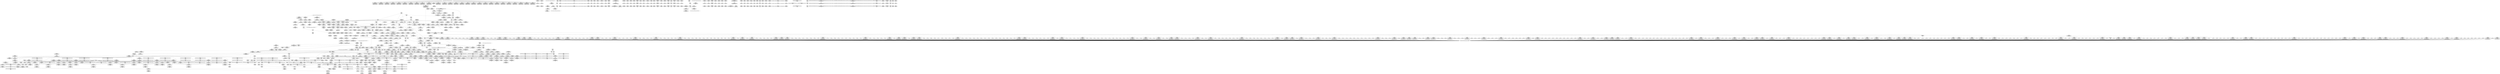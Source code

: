 digraph {
	CE0x5720b10 [shape=record,shape=Mrecord,label="{CE0x5720b10|_ret_i32_%call17,_!dbg_!15526|security/apparmor/file.c,307|*SummSource*}"]
	CE0x5736a90 [shape=record,shape=Mrecord,label="{CE0x5736a90|i64*_getelementptr_inbounds_(_16_x_i64_,_16_x_i64_*___llvm_gcov_ctr46,_i64_0,_i64_0)|*Constant*|*SummSource*}"]
	CE0x56a94f0 [shape=record,shape=Mrecord,label="{CE0x56a94f0|common_perm:call|security/apparmor/lsm.c,168|*SummSource*}"]
	CE0x57108f0 [shape=record,shape=Mrecord,label="{CE0x57108f0|80:_i64,_:_CRE_1832,1840_|*MultipleSource*|security/apparmor/include/apparmor.h,117|*LoadInst*|security/apparmor/include/apparmor.h,117}"]
	CE0x5729720 [shape=record,shape=Mrecord,label="{CE0x5729720|__aa_current_profile:tobool|security/apparmor/include/context.h,138}"]
	CE0x5725110 [shape=record,shape=Mrecord,label="{CE0x5725110|aa_cred_profile:tmp3}"]
	CE0x56908b0 [shape=record,shape=Mrecord,label="{CE0x56908b0|apparmor_path_chown:if.then|*SummSink*}"]
	CE0x56c6bc0 [shape=record,shape=Mrecord,label="{CE0x56c6bc0|80:_i64,_:_CRE_376,380_|*MultipleSource*|security/apparmor/include/apparmor.h,117|*LoadInst*|security/apparmor/include/apparmor.h,117}"]
	CE0x576bcc0 [shape=record,shape=Mrecord,label="{CE0x576bcc0|aa_cred_profile:tmp13}"]
	CE0x5705790 [shape=record,shape=Mrecord,label="{CE0x5705790|80:_i64,_:_CRE_1329,1330_}"]
	CE0x56c6020 [shape=record,shape=Mrecord,label="{CE0x56c6020|80:_i64,_:_CRE_328,336_|*MultipleSource*|security/apparmor/include/apparmor.h,117|*LoadInst*|security/apparmor/include/apparmor.h,117}"]
	CE0x5776280 [shape=record,shape=Mrecord,label="{CE0x5776280|aa_cred_profile:tmp23|security/apparmor/include/context.h,100|*SummSink*}"]
	CE0x56fef50 [shape=record,shape=Mrecord,label="{CE0x56fef50|80:_i64,_:_CRE_1212,1213_}"]
	CE0x56e0b70 [shape=record,shape=Mrecord,label="{CE0x56e0b70|80:_i64,_:_CRE_0,8_|*MultipleSource*|security/apparmor/include/apparmor.h,117|*LoadInst*|security/apparmor/include/apparmor.h,117}"]
	CE0x56f7170 [shape=record,shape=Mrecord,label="{CE0x56f7170|i64*_getelementptr_inbounds_(_16_x_i64_,_16_x_i64_*___llvm_gcov_ctr46,_i64_0,_i64_1)|*Constant*|*SummSource*}"]
	CE0x5710130 [shape=record,shape=Mrecord,label="{CE0x5710130|80:_i64,_:_CRE_1800,1804_|*MultipleSource*|security/apparmor/include/apparmor.h,117|*LoadInst*|security/apparmor/include/apparmor.h,117}"]
	CE0x56dc6a0 [shape=record,shape=Mrecord,label="{CE0x56dc6a0|apparmor_path_chown:tmp9|*LoadInst*|security/apparmor/lsm.c,361}"]
	CE0x570a230 [shape=record,shape=Mrecord,label="{CE0x570a230|80:_i64,_:_CRE_1621,1622_}"]
	CE0x573c350 [shape=record,shape=Mrecord,label="{CE0x573c350|__aa_current_profile:tmp9|security/apparmor/include/context.h,138|*SummSource*}"]
	CE0x57141f0 [shape=record,shape=Mrecord,label="{CE0x57141f0|__aa_current_profile:tmp6|security/apparmor/include/context.h,138|*SummSource*}"]
	CE0x56b4cd0 [shape=record,shape=Mrecord,label="{CE0x56b4cd0|i32_5|*Constant*}"]
	CE0x5722750 [shape=record,shape=Mrecord,label="{CE0x5722750|__aa_current_profile:do.body|*SummSink*}"]
	CE0x56f9da0 [shape=record,shape=Mrecord,label="{CE0x56f9da0|80:_i64,_:_CRE_585,586_}"]
	CE0x57234f0 [shape=record,shape=Mrecord,label="{CE0x57234f0|mediated_filesystem:and|security/apparmor/include/apparmor.h,117|*SummSink*}"]
	CE0x56d8900 [shape=record,shape=Mrecord,label="{CE0x56d8900|i64_3|*Constant*}"]
	CE0x56e6790 [shape=record,shape=Mrecord,label="{CE0x56e6790|apparmor_path_chown:tmp17|security/apparmor/lsm.c,364|*SummSource*}"]
	CE0x56d4fa0 [shape=record,shape=Mrecord,label="{CE0x56d4fa0|apparmor_path_chown:d_inode6|security/apparmor/lsm.c,361|*SummSink*}"]
	CE0x56deb80 [shape=record,shape=Mrecord,label="{CE0x56deb80|80:_i64,_:_CRE_48,56_|*MultipleSource*|security/apparmor/include/apparmor.h,117|*LoadInst*|security/apparmor/include/apparmor.h,117}"]
	CE0x56da0c0 [shape=record,shape=Mrecord,label="{CE0x56da0c0|common_perm:tmp5|security/apparmor/lsm.c,169|*SummSource*}"]
	CE0x5721270 [shape=record,shape=Mrecord,label="{CE0x5721270|common_perm:error.0|*SummSink*}"]
	CE0x571c940 [shape=record,shape=Mrecord,label="{CE0x571c940|aa_cred_profile:tmp26|security/apparmor/include/context.h,100}"]
	CE0x56d57b0 [shape=record,shape=Mrecord,label="{CE0x56d57b0|apparmor_path_chown:tmp4|security/apparmor/lsm.c,357|*SummSink*}"]
	CE0x56ea630 [shape=record,shape=Mrecord,label="{CE0x56ea630|i64*_getelementptr_inbounds_(_11_x_i64_,_11_x_i64_*___llvm_gcov_ctr58,_i64_0,_i64_10)|*Constant*|*SummSource*}"]
	CE0x5709b80 [shape=record,shape=Mrecord,label="{CE0x5709b80|80:_i64,_:_CRE_1616,1617_}"]
	CE0x5708980 [shape=record,shape=Mrecord,label="{CE0x5708980|80:_i64,_:_CRE_1376,1384_|*MultipleSource*|security/apparmor/include/apparmor.h,117|*LoadInst*|security/apparmor/include/apparmor.h,117}"]
	CE0x5727e90 [shape=record,shape=Mrecord,label="{CE0x5727e90|__aa_current_profile:tmp5|security/apparmor/include/context.h,138|*SummSink*}"]
	CE0x56d9f50 [shape=record,shape=Mrecord,label="{CE0x56d9f50|common_perm:tmp5|security/apparmor/lsm.c,169}"]
	CE0x56f0d70 [shape=record,shape=Mrecord,label="{CE0x56f0d70|i64*_getelementptr_inbounds_(_11_x_i64_,_11_x_i64_*___llvm_gcov_ctr58,_i64_0,_i64_9)|*Constant*}"]
	CE0x57274d0 [shape=record,shape=Mrecord,label="{CE0x57274d0|common_perm:tmp|*SummSink*}"]
	CE0x573a9c0 [shape=record,shape=Mrecord,label="{CE0x573a9c0|__aa_current_profile:tmp|*SummSource*}"]
	CE0x5701860 [shape=record,shape=Mrecord,label="{CE0x5701860|80:_i64,_:_CRE_1251,1252_}"]
	CE0x573adb0 [shape=record,shape=Mrecord,label="{CE0x573adb0|aa_cred_profile:tmp2}"]
	CE0x5695320 [shape=record,shape=Mrecord,label="{CE0x5695320|i64*_getelementptr_inbounds_(_6_x_i64_,_6_x_i64_*___llvm_gcov_ctr84,_i64_0,_i64_0)|*Constant*|*SummSink*}"]
	CE0x576b9c0 [shape=record,shape=Mrecord,label="{CE0x576b9c0|aa_cred_profile:lnot|security/apparmor/include/context.h,100}"]
	CE0x569aec0 [shape=record,shape=Mrecord,label="{CE0x569aec0|apparmor_path_chown:d_inode|security/apparmor/lsm.c,357|*SummSink*}"]
	CE0x56e4500 [shape=record,shape=Mrecord,label="{CE0x56e4500|aa_path_perm:op|Function::aa_path_perm&Arg::op::|*SummSource*}"]
	CE0x56adbe0 [shape=record,shape=Mrecord,label="{CE0x56adbe0|apparmor_path_chown:tmp15|security/apparmor/lsm.c,362}"]
	CE0x575b1a0 [shape=record,shape=Mrecord,label="{CE0x575b1a0|i64*_getelementptr_inbounds_(_16_x_i64_,_16_x_i64_*___llvm_gcov_ctr46,_i64_0,_i64_8)|*Constant*|*SummSink*}"]
	CE0x571c500 [shape=record,shape=Mrecord,label="{CE0x571c500|aa_cred_profile:tmp32|security/apparmor/include/context.h,101|*SummSink*}"]
	CE0x5729d10 [shape=record,shape=Mrecord,label="{CE0x5729d10|common_perm:if.then|*SummSink*}"]
	CE0x56fab70 [shape=record,shape=Mrecord,label="{CE0x56fab70|80:_i64,_:_CRE_598,599_}"]
	CE0x570ff40 [shape=record,shape=Mrecord,label="{CE0x570ff40|80:_i64,_:_CRE_1792,1800_|*MultipleSource*|security/apparmor/include/apparmor.h,117|*LoadInst*|security/apparmor/include/apparmor.h,117}"]
	CE0x56f5070 [shape=record,shape=Mrecord,label="{CE0x56f5070|80:_i64,_:_CRE_451,452_}"]
	CE0x572ab40 [shape=record,shape=Mrecord,label="{CE0x572ab40|i64_-2147483648|*Constant*|*SummSink*}"]
	CE0x575b780 [shape=record,shape=Mrecord,label="{CE0x575b780|void_(i8*,_i32,_i64)*_asm_sideeffect_1:_09ud2_0A.pushsection___bug_table,_22a_22_0A2:_09.long_1b_-_2b,_$_0:c_-_2b_0A_09.word_$_1:c_,_0_0A_09.org_2b+$_2:c_0A.popsection_,_i,i,i,_dirflag_,_fpsr_,_flags_}"]
	CE0x57197c0 [shape=record,shape=Mrecord,label="{CE0x57197c0|aa_cred_profile:tmp6|security/apparmor/include/context.h,100|*SummSink*}"]
	CE0x5730e20 [shape=record,shape=Mrecord,label="{CE0x5730e20|aa_cred_profile:do.body5|*SummSink*}"]
	CE0x56fe190 [shape=record,shape=Mrecord,label="{CE0x56fe190|80:_i64,_:_CRE_720,736_|*MultipleSource*|security/apparmor/include/apparmor.h,117|*LoadInst*|security/apparmor/include/apparmor.h,117}"]
	CE0x57203f0 [shape=record,shape=Mrecord,label="{CE0x57203f0|aa_path_perm:cond|Function::aa_path_perm&Arg::cond::}"]
	CE0x56ee5a0 [shape=record,shape=Mrecord,label="{CE0x56ee5a0|get_current:entry|*SummSink*}"]
	CE0x57345b0 [shape=record,shape=Mrecord,label="{CE0x57345b0|_call_void_mcount()_#2}"]
	CE0x56b38b0 [shape=record,shape=Mrecord,label="{CE0x56b38b0|_call_void_mcount()_#2|*SummSink*}"]
	CE0x573e2f0 [shape=record,shape=Mrecord,label="{CE0x573e2f0|i1_true|*Constant*}"]
	CE0x56f0de0 [shape=record,shape=Mrecord,label="{CE0x56f0de0|i64*_getelementptr_inbounds_(_11_x_i64_,_11_x_i64_*___llvm_gcov_ctr58,_i64_0,_i64_9)|*Constant*|*SummSource*}"]
	CE0x56df6e0 [shape=record,shape=Mrecord,label="{CE0x56df6e0|80:_i64,_:_CRE_104,112_|*MultipleSource*|security/apparmor/include/apparmor.h,117|*LoadInst*|security/apparmor/include/apparmor.h,117}"]
	CE0x56df880 [shape=record,shape=Mrecord,label="{CE0x56df880|80:_i64,_:_CRE_112,120_|*MultipleSource*|security/apparmor/include/apparmor.h,117|*LoadInst*|security/apparmor/include/apparmor.h,117}"]
	CE0x56a2e20 [shape=record,shape=Mrecord,label="{CE0x56a2e20|common_perm:cmp|security/apparmor/lsm.c,169}"]
	CE0x56fa840 [shape=record,shape=Mrecord,label="{CE0x56fa840|80:_i64,_:_CRE_595,596_}"]
	CE0x575f3d0 [shape=record,shape=Mrecord,label="{CE0x575f3d0|aa_cred_profile:profile11|security/apparmor/include/context.h,101|*SummSource*}"]
	CE0x56db8d0 [shape=record,shape=Mrecord,label="{CE0x56db8d0|apparmor_path_chown:i_mode|security/apparmor/lsm.c,358|*SummSink*}"]
	CE0x56c26b0 [shape=record,shape=Mrecord,label="{CE0x56c26b0|i64*_getelementptr_inbounds_(_16_x_i64_,_16_x_i64_*___llvm_gcov_ctr46,_i64_0,_i64_7)|*Constant*|*SummSink*}"]
	CE0x5765940 [shape=record,shape=Mrecord,label="{CE0x5765940|44:_i32,_48:_i16,_128:_i8*,_:_SCMRE_72,80_|*MultipleSource*|Function::aa_cred_profile&Arg::cred::|security/apparmor/include/context.h,99|security/apparmor/include/context.h,138}"]
	CE0x56c04c0 [shape=record,shape=Mrecord,label="{CE0x56c04c0|i64_6|*Constant*}"]
	CE0x570abc0 [shape=record,shape=Mrecord,label="{CE0x570abc0|80:_i64,_:_CRE_1630,1631_}"]
	CE0x56f6120 [shape=record,shape=Mrecord,label="{CE0x56f6120|__aa_current_profile:land.lhs.true2|*SummSource*}"]
	CE0x572fde0 [shape=record,shape=Mrecord,label="{CE0x572fde0|get_current:tmp4|./arch/x86/include/asm/current.h,14}"]
	CE0x56e71d0 [shape=record,shape=Mrecord,label="{CE0x56e71d0|apparmor_path_chown:call7|security/apparmor/lsm.c,364}"]
	CE0x571a490 [shape=record,shape=Mrecord,label="{CE0x571a490|i64*_getelementptr_inbounds_(_16_x_i64_,_16_x_i64_*___llvm_gcov_ctr46,_i64_0,_i64_12)|*Constant*|*SummSink*}"]
	CE0x5766a60 [shape=record,shape=Mrecord,label="{CE0x5766a60|0:_%struct.aa_profile*,_:_CMRE_0,8_|*MultipleSource*|security/apparmor/include/context.h,99|*LoadInst*|security/apparmor/include/context.h,99|security/apparmor/include/context.h,100}"]
	CE0x5729e80 [shape=record,shape=Mrecord,label="{CE0x5729e80|common_perm:if.then}"]
	CE0x5713980 [shape=record,shape=Mrecord,label="{CE0x5713980|aa_cred_profile:do.end}"]
	CE0x56c1e40 [shape=record,shape=Mrecord,label="{CE0x56c1e40|aa_cred_profile:tmp17|security/apparmor/include/context.h,100|*SummSink*}"]
	CE0x5700cb0 [shape=record,shape=Mrecord,label="{CE0x5700cb0|80:_i64,_:_CRE_1240,1241_}"]
	CE0x570a340 [shape=record,shape=Mrecord,label="{CE0x570a340|80:_i64,_:_CRE_1622,1623_}"]
	CE0x57324e0 [shape=record,shape=Mrecord,label="{CE0x57324e0|get_current:tmp|*SummSink*}"]
	CE0x56ff770 [shape=record,shape=Mrecord,label="{CE0x56ff770|80:_i64,_:_CRE_1220,1221_}"]
	CE0x56f6980 [shape=record,shape=Mrecord,label="{CE0x56f6980|get_current:tmp2}"]
	CE0x577b3a0 [shape=record,shape=Mrecord,label="{CE0x577b3a0|%struct.aa_task_cxt*_null|*Constant*}"]
	CE0x5723fc0 [shape=record,shape=Mrecord,label="{CE0x5723fc0|i1_true|*Constant*|*SummSink*}"]
	CE0x56f47f0 [shape=record,shape=Mrecord,label="{CE0x56f47f0|80:_i64,_:_CRE_443,444_}"]
	CE0x570b440 [shape=record,shape=Mrecord,label="{CE0x570b440|80:_i64,_:_CRE_1638,1639_}"]
	CE0x56f4c30 [shape=record,shape=Mrecord,label="{CE0x56f4c30|80:_i64,_:_CRE_447,448_}"]
	CE0x56e8140 [shape=record,shape=Mrecord,label="{CE0x56e8140|i32_13|*Constant*|*SummSink*}"]
	CE0x5702300 [shape=record,shape=Mrecord,label="{CE0x5702300|80:_i64,_:_CRE_1261,1262_}"]
	CE0x56d3ad0 [shape=record,shape=Mrecord,label="{CE0x56d3ad0|80:_i64,_:_CRE_454,455_}"]
	CE0x56f1f90 [shape=record,shape=Mrecord,label="{CE0x56f1f90|i64_-2147483648|*Constant*}"]
	CE0x56c3960 [shape=record,shape=Mrecord,label="{CE0x56c3960|80:_i64,_:_CRE_160,176_|*MultipleSource*|security/apparmor/include/apparmor.h,117|*LoadInst*|security/apparmor/include/apparmor.h,117}"]
	CE0x56a11e0 [shape=record,shape=Mrecord,label="{CE0x56a11e0|i32_1|*Constant*}"]
	CE0x56edc90 [shape=record,shape=Mrecord,label="{CE0x56edc90|GLOBAL:get_current|*Constant*}"]
	CE0x569d080 [shape=record,shape=Mrecord,label="{CE0x569d080|apparmor_path_chown:gid.coerce|Function::apparmor_path_chown&Arg::gid.coerce::|*SummSink*}"]
	CE0x56920a0 [shape=record,shape=Mrecord,label="{CE0x56920a0|apparmor_path_chown:if.end|*SummSource*}"]
	CE0x575dac0 [shape=record,shape=Mrecord,label="{CE0x575dac0|aa_cred_profile:lnot2|security/apparmor/include/context.h,100|*SummSource*}"]
	CE0x569f950 [shape=record,shape=Mrecord,label="{CE0x569f950|44:_i32,_48:_i16,_128:_i8*,_:_SCMRE_136,144_|*MultipleSource*|Function::aa_cred_profile&Arg::cred::|security/apparmor/include/context.h,99|security/apparmor/include/context.h,138}"]
	CE0x5712e80 [shape=record,shape=Mrecord,label="{CE0x5712e80|80:_i64,_:_CRE_2256,2264_|*MultipleSource*|security/apparmor/include/apparmor.h,117|*LoadInst*|security/apparmor/include/apparmor.h,117}"]
	CE0x5706de0 [shape=record,shape=Mrecord,label="{CE0x5706de0|80:_i64,_:_CRE_1350,1351_}"]
	CE0x57237c0 [shape=record,shape=Mrecord,label="{CE0x57237c0|mediated_filesystem:tobool|security/apparmor/include/apparmor.h,117}"]
	CE0x5725c50 [shape=record,shape=Mrecord,label="{CE0x5725c50|__aa_current_profile:tmp2|*SummSink*}"]
	CE0x5697550 [shape=record,shape=Mrecord,label="{CE0x5697550|i64*_getelementptr_inbounds_(_6_x_i64_,_6_x_i64_*___llvm_gcov_ctr84,_i64_0,_i64_0)|*Constant*|*SummSource*}"]
	CE0x5726e70 [shape=record,shape=Mrecord,label="{CE0x5726e70|get_current:tmp3|*SummSource*}"]
	CE0x56f8970 [shape=record,shape=Mrecord,label="{CE0x56f8970|80:_i64,_:_CRE_566,567_}"]
	CE0x56f7610 [shape=record,shape=Mrecord,label="{CE0x56f7610|80:_i64,_:_CRE_504,512_|*MultipleSource*|security/apparmor/include/apparmor.h,117|*LoadInst*|security/apparmor/include/apparmor.h,117}"]
	CE0x5715cb0 [shape=record,shape=Mrecord,label="{CE0x5715cb0|aa_cred_profile:lor.rhs|*SummSink*}"]
	CE0x5706670 [shape=record,shape=Mrecord,label="{CE0x5706670|80:_i64,_:_CRE_1343,1344_}"]
	CE0x5714350 [shape=record,shape=Mrecord,label="{CE0x5714350|__aa_current_profile:tmp6|security/apparmor/include/context.h,138|*SummSink*}"]
	CE0x5736d00 [shape=record,shape=Mrecord,label="{CE0x5736d00|aa_cred_profile:tmp}"]
	CE0x56d0cb0 [shape=record,shape=Mrecord,label="{CE0x56d0cb0|apparmor_path_chown:tmp3|security/apparmor/lsm.c,357|*SummSource*}"]
	CE0x56c0300 [shape=record,shape=Mrecord,label="{CE0x56c0300|aa_cred_profile:tobool4|security/apparmor/include/context.h,100|*SummSink*}"]
	CE0x57122e0 [shape=record,shape=Mrecord,label="{CE0x57122e0|80:_i64,_:_CRE_1920,1928_|*MultipleSource*|security/apparmor/include/apparmor.h,117|*LoadInst*|security/apparmor/include/apparmor.h,117}"]
	CE0x56ffaa0 [shape=record,shape=Mrecord,label="{CE0x56ffaa0|80:_i64,_:_CRE_1223,1224_}"]
	CE0x5741b60 [shape=record,shape=Mrecord,label="{CE0x5741b60|__aa_current_profile:tmp16|security/apparmor/include/context.h,138}"]
	CE0x56f9520 [shape=record,shape=Mrecord,label="{CE0x56f9520|80:_i64,_:_CRE_577,578_}"]
	CE0x56d29c0 [shape=record,shape=Mrecord,label="{CE0x56d29c0|apparmor_path_chown:tmp6|*LoadInst*|security/apparmor/lsm.c,358|*SummSink*}"]
	CE0x570e960 [shape=record,shape=Mrecord,label="{CE0x570e960|80:_i64,_:_CRE_1688,1696_|*MultipleSource*|security/apparmor/include/apparmor.h,117|*LoadInst*|security/apparmor/include/apparmor.h,117}"]
	CE0x56a3710 [shape=record,shape=Mrecord,label="{CE0x56a3710|apparmor_path_chown:tmp1|*SummSource*}"]
	CE0x56f9740 [shape=record,shape=Mrecord,label="{CE0x56f9740|80:_i64,_:_CRE_579,580_}"]
	CE0x56dda90 [shape=record,shape=Mrecord,label="{CE0x56dda90|mediated_filesystem:s_flags|security/apparmor/include/apparmor.h,117|*SummSink*}"]
	CE0x570d310 [shape=record,shape=Mrecord,label="{CE0x570d310|80:_i64,_:_CRE_1667,1668_}"]
	CE0x5706ab0 [shape=record,shape=Mrecord,label="{CE0x5706ab0|80:_i64,_:_CRE_1347,1348_}"]
	CE0x56dd340 [shape=record,shape=Mrecord,label="{CE0x56dd340|_call_void_mcount()_#2}"]
	CE0x570a560 [shape=record,shape=Mrecord,label="{CE0x570a560|80:_i64,_:_CRE_1624,1625_}"]
	CE0x572a560 [shape=record,shape=Mrecord,label="{CE0x572a560|common_perm:mode|security/apparmor/lsm.c,169|*SummSource*}"]
	CE0x56fc820 [shape=record,shape=Mrecord,label="{CE0x56fc820|80:_i64,_:_CRE_625,626_}"]
	CE0x57774a0 [shape=record,shape=Mrecord,label="{CE0x57774a0|aa_cred_profile:tmp25|security/apparmor/include/context.h,100|*SummSource*}"]
	CE0x573c180 [shape=record,shape=Mrecord,label="{CE0x573c180|i64_5|*Constant*|*SummSink*}"]
	CE0x5732b70 [shape=record,shape=Mrecord,label="{CE0x5732b70|__aa_current_profile:tmp10|security/apparmor/include/context.h,138|*SummSink*}"]
	CE0x56f6720 [shape=record,shape=Mrecord,label="{CE0x56f6720|get_current:tmp1}"]
	CE0x57365c0 [shape=record,shape=Mrecord,label="{CE0x57365c0|GLOBAL:__llvm_gcov_ctr58|Global_var:__llvm_gcov_ctr58|*SummSink*}"]
	CE0x56e8370 [shape=record,shape=Mrecord,label="{CE0x56e8370|common_perm:op|Function::common_perm&Arg::op::}"]
	CE0x569d1d0 [shape=record,shape=Mrecord,label="{CE0x569d1d0|apparmor_path_chown:gid|security/apparmor/lsm.c, 355|*SummSource*}"]
	CE0x56ff000 [shape=record,shape=Mrecord,label="{CE0x56ff000|80:_i64,_:_CRE_1213,1214_}"]
	CE0x56e6d20 [shape=record,shape=Mrecord,label="{CE0x56e6d20|apparmor_path_chown:tmp18|security/apparmor/lsm.c,364|*SummSource*}"]
	CE0x56b3810 [shape=record,shape=Mrecord,label="{CE0x56b3810|_call_void_mcount()_#2|*SummSource*}"]
	CE0x56eb8d0 [shape=record,shape=Mrecord,label="{CE0x56eb8d0|aa_cred_profile:entry|*SummSink*}"]
	CE0x56eb530 [shape=record,shape=Mrecord,label="{CE0x56eb530|GLOBAL:aa_cred_profile|*Constant*|*SummSource*}"]
	CE0x5734140 [shape=record,shape=Mrecord,label="{CE0x5734140|__aa_current_profile:call|security/apparmor/include/context.h,138}"]
	CE0x5711680 [shape=record,shape=Mrecord,label="{CE0x5711680|80:_i64,_:_CRE_1874,1875_}"]
	CE0x5739b60 [shape=record,shape=Mrecord,label="{CE0x5739b60|aa_cred_profile:expval|security/apparmor/include/context.h,100}"]
	CE0x57246d0 [shape=record,shape=Mrecord,label="{CE0x57246d0|common_perm:if.end}"]
	CE0x56d8490 [shape=record,shape=Mrecord,label="{CE0x56d8490|_call_void_mcount()_#2|*SummSource*}"]
	CE0x56fd5f0 [shape=record,shape=Mrecord,label="{CE0x56fd5f0|80:_i64,_:_CRE_664,672_|*MultipleSource*|security/apparmor/include/apparmor.h,117|*LoadInst*|security/apparmor/include/apparmor.h,117}"]
	CE0x56b41f0 [shape=record,shape=Mrecord,label="{CE0x56b41f0|0:_i16,_4:_i32,_8:_i16,_40:_%struct.super_block*,_72:_i32,_:_SCMRE_0,4_|*MultipleSource*|security/apparmor/lsm.c, 357|security/apparmor/lsm.c,357}"]
	CE0x56fc2d0 [shape=record,shape=Mrecord,label="{CE0x56fc2d0|80:_i64,_:_CRE_620,621_}"]
	CE0x5736990 [shape=record,shape=Mrecord,label="{CE0x5736990|i64*_getelementptr_inbounds_(_16_x_i64_,_16_x_i64_*___llvm_gcov_ctr46,_i64_0,_i64_0)|*Constant*}"]
	CE0x577b4f0 [shape=record,shape=Mrecord,label="{CE0x577b4f0|%struct.aa_task_cxt*_null|*Constant*|*SummSource*}"]
	CE0x573b640 [shape=record,shape=Mrecord,label="{CE0x573b640|__aa_current_profile:land.lhs.true|*SummSource*}"]
	CE0x56f4080 [shape=record,shape=Mrecord,label="{CE0x56f4080|80:_i64,_:_CRE_436,437_}"]
	CE0x5765450 [shape=record,shape=Mrecord,label="{CE0x5765450|44:_i32,_48:_i16,_128:_i8*,_:_SCMRE_52,56_|*MultipleSource*|Function::aa_cred_profile&Arg::cred::|security/apparmor/include/context.h,99|security/apparmor/include/context.h,138}"]
	CE0x528b860 [shape=record,shape=Mrecord,label="{CE0x528b860|0:_i32,_:_SCM_0,4_|*MultipleSource*|security/apparmor/lsm.c, 355}"]
	CE0x5735880 [shape=record,shape=Mrecord,label="{CE0x5735880|i32_22|*Constant*|*SummSink*}"]
	CE0x56974e0 [shape=record,shape=Mrecord,label="{CE0x56974e0|i64*_getelementptr_inbounds_(_6_x_i64_,_6_x_i64_*___llvm_gcov_ctr84,_i64_0,_i64_0)|*Constant*}"]
	CE0x5718ca0 [shape=record,shape=Mrecord,label="{CE0x5718ca0|aa_cred_profile:bb}"]
	CE0x575d540 [shape=record,shape=Mrecord,label="{CE0x575d540|aa_cred_profile:tmp13|*SummSource*}"]
	CE0x56d1db0 [shape=record,shape=Mrecord,label="{CE0x56d1db0|apparmor_path_chown:tmp16|security/apparmor/lsm.c,362}"]
	CE0x56afd60 [shape=record,shape=Mrecord,label="{CE0x56afd60|apparmor_path_chown:dentry3|security/apparmor/lsm.c,358|*SummSource*}"]
	CE0x5730bc0 [shape=record,shape=Mrecord,label="{CE0x5730bc0|i64*_getelementptr_inbounds_(_11_x_i64_,_11_x_i64_*___llvm_gcov_ctr58,_i64_0,_i64_1)|*Constant*|*SummSource*}"]
	CE0x5723ac0 [shape=record,shape=Mrecord,label="{CE0x5723ac0|i1_true|*Constant*}"]
	CE0x5727160 [shape=record,shape=Mrecord,label="{CE0x5727160|common_perm:tmp}"]
	CE0x56ad270 [shape=record,shape=Mrecord,label="{CE0x56ad270|common_perm:tmp4|security/apparmor/lsm.c,169}"]
	CE0x5777f20 [shape=record,shape=Mrecord,label="{CE0x5777f20|aa_cred_profile:tmp21|security/apparmor/include/context.h,100|*SummSource*}"]
	CE0x5737f40 [shape=record,shape=Mrecord,label="{CE0x5737f40|__aa_current_profile:tmp8|security/apparmor/include/context.h,138}"]
	CE0x56adee0 [shape=record,shape=Mrecord,label="{CE0x56adee0|_ret_i1_%lnot,_!dbg_!15473|security/apparmor/include/apparmor.h,117|*SummSink*}"]
	CE0x56fbc70 [shape=record,shape=Mrecord,label="{CE0x56fbc70|80:_i64,_:_CRE_614,615_}"]
	CE0x56af3c0 [shape=record,shape=Mrecord,label="{CE0x56af3c0|i64*_getelementptr_inbounds_(_2_x_i64_,_2_x_i64_*___llvm_gcov_ctr55,_i64_0,_i64_1)|*Constant*|*SummSink*}"]
	CE0x5709d70 [shape=record,shape=Mrecord,label="{CE0x5709d70|80:_i64,_:_CRE_1617,1618_}"]
	CE0x57112a0 [shape=record,shape=Mrecord,label="{CE0x57112a0|80:_i64,_:_CRE_1872,1873_}"]
	CE0x56d1960 [shape=record,shape=Mrecord,label="{CE0x56d1960|apparmor_path_chown:tmp15|security/apparmor/lsm.c,362|*SummSource*}"]
	CE0x5705020 [shape=record,shape=Mrecord,label="{CE0x5705020|80:_i64,_:_CRE_1322,1323_}"]
	CE0x56e3ff0 [shape=record,shape=Mrecord,label="{CE0x56e3ff0|aa_path_perm:entry}"]
	CE0x56f8ec0 [shape=record,shape=Mrecord,label="{CE0x56f8ec0|80:_i64,_:_CRE_571,572_}"]
	CE0x56d92b0 [shape=record,shape=Mrecord,label="{CE0x56d92b0|GLOBAL:mediated_filesystem|*Constant*|*SummSource*}"]
	CE0x569a6f0 [shape=record,shape=Mrecord,label="{CE0x569a6f0|i64_1|*Constant*|*SummSink*}"]
	CE0x57243e0 [shape=record,shape=Mrecord,label="{CE0x57243e0|mediated_filesystem:lnot|security/apparmor/include/apparmor.h,117|*SummSink*}"]
	CE0x5730260 [shape=record,shape=Mrecord,label="{CE0x5730260|i64_2|*Constant*}"]
	CE0x56d1640 [shape=record,shape=Mrecord,label="{CE0x56d1640|apparmor_path_chown:mode|security/apparmor/lsm.c,357|*SummSource*}"]
	CE0x5713830 [shape=record,shape=Mrecord,label="{CE0x5713830|mediated_filesystem:tmp5|security/apparmor/include/apparmor.h,117|*SummSink*}"]
	CE0x56d85b0 [shape=record,shape=Mrecord,label="{CE0x56d85b0|_call_void_mcount()_#2|*SummSink*}"]
	CE0x573a950 [shape=record,shape=Mrecord,label="{CE0x573a950|COLLAPSED:_GCMRE___llvm_gcov_ctr58_internal_global_11_x_i64_zeroinitializer:_elem_0:default:}"]
	CE0x5f9ee00 [shape=record,shape=Mrecord,label="{CE0x5f9ee00|_call_void_mcount()_#2|*SummSource*}"]
	CE0x56f3b30 [shape=record,shape=Mrecord,label="{CE0x56f3b30|80:_i64,_:_CRE_431,432_}"]
	CE0x56e6ec0 [shape=record,shape=Mrecord,label="{CE0x56e6ec0|apparmor_path_chown:tmp18|security/apparmor/lsm.c,364|*SummSink*}"]
	CE0x56b56b0 [shape=record,shape=Mrecord,label="{CE0x56b56b0|common_perm:tmp1|*SummSource*}"]
	CE0x575faa0 [shape=record,shape=Mrecord,label="{CE0x575faa0|aa_cred_profile:tmp34|security/apparmor/include/context.h,101|*SummSource*}"]
	CE0x570f970 [shape=record,shape=Mrecord,label="{CE0x570f970|80:_i64,_:_CRE_1768,1776_|*MultipleSource*|security/apparmor/include/apparmor.h,117|*LoadInst*|security/apparmor/include/apparmor.h,117}"]
	CE0x56b4400 [shape=record,shape=Mrecord,label="{CE0x56b4400|apparmor_path_chown:uid|security/apparmor/lsm.c, 355}"]
	CE0x56ff220 [shape=record,shape=Mrecord,label="{CE0x56ff220|80:_i64,_:_CRE_1215,1216_}"]
	CE0x570ddb0 [shape=record,shape=Mrecord,label="{CE0x570ddb0|80:_i64,_:_CRE_1677,1678_}"]
	CE0x56c5480 [shape=record,shape=Mrecord,label="{CE0x56c5480|80:_i64,_:_CRE_280,288_|*MultipleSource*|security/apparmor/include/apparmor.h,117|*LoadInst*|security/apparmor/include/apparmor.h,117}"]
	CE0x56b35c0 [shape=record,shape=Mrecord,label="{CE0x56b35c0|_call_void_mcount()_#2}"]
	CE0x5715b00 [shape=record,shape=Mrecord,label="{CE0x5715b00|aa_cred_profile:lor.rhs|*SummSource*}"]
	CE0x571dcb0 [shape=record,shape=Mrecord,label="{CE0x571dcb0|aa_cred_profile:tmp28|security/apparmor/include/context.h,100}"]
	CE0x569a680 [shape=record,shape=Mrecord,label="{CE0x569a680|i64_1|*Constant*}"]
	CE0x570bff0 [shape=record,shape=Mrecord,label="{CE0x570bff0|80:_i64,_:_CRE_1649,1650_}"]
	CE0x56f9850 [shape=record,shape=Mrecord,label="{CE0x56f9850|80:_i64,_:_CRE_580,581_}"]
	CE0x5708760 [shape=record,shape=Mrecord,label="{CE0x5708760|80:_i64,_:_CRE_1374,1375_}"]
	CE0x5701970 [shape=record,shape=Mrecord,label="{CE0x5701970|80:_i64,_:_CRE_1252,1253_}"]
	CE0x570b880 [shape=record,shape=Mrecord,label="{CE0x570b880|80:_i64,_:_CRE_1642,1643_}"]
	CE0x57229e0 [shape=record,shape=Mrecord,label="{CE0x57229e0|i64*_getelementptr_inbounds_(_2_x_i64_,_2_x_i64_*___llvm_gcov_ctr112,_i64_0,_i64_1)|*Constant*}"]
	CE0x56eb940 [shape=record,shape=Mrecord,label="{CE0x56eb940|aa_cred_profile:cred|Function::aa_cred_profile&Arg::cred::}"]
	CE0x5698220 [shape=record,shape=Mrecord,label="{CE0x5698220|apparmor_path_chown:d_inode|security/apparmor/lsm.c,357|*SummSource*}"]
	"CONST[source:0(mediator),value:2(dynamic)][purpose:{subject}][SnkIdx:1]"
	CE0x5726ee0 [shape=record,shape=Mrecord,label="{CE0x5726ee0|get_current:tmp3|*SummSink*}"]
	CE0x5705f00 [shape=record,shape=Mrecord,label="{CE0x5705f00|80:_i64,_:_CRE_1336,1337_}"]
	CE0x57095b0 [shape=record,shape=Mrecord,label="{CE0x57095b0|80:_i64,_:_CRE_1596,1600_|*MultipleSource*|security/apparmor/include/apparmor.h,117|*LoadInst*|security/apparmor/include/apparmor.h,117}"]
	CE0x5697470 [shape=record,shape=Mrecord,label="{CE0x5697470|apparmor_path_chown:bb|*SummSink*}"]
	CE0x573fd60 [shape=record,shape=Mrecord,label="{CE0x573fd60|i8_1|*Constant*|*SummSource*}"]
	CE0x56f45d0 [shape=record,shape=Mrecord,label="{CE0x56f45d0|80:_i64,_:_CRE_441,442_}"]
	CE0x56fcb50 [shape=record,shape=Mrecord,label="{CE0x56fcb50|80:_i64,_:_CRE_628,629_}"]
	CE0x56db460 [shape=record,shape=Mrecord,label="{CE0x56db460|get_current:tmp}"]
	CE0x57368e0 [shape=record,shape=Mrecord,label="{CE0x57368e0|__aa_current_profile:tmp6|security/apparmor/include/context.h,138}"]
	CE0x56dcd60 [shape=record,shape=Mrecord,label="{CE0x56dcd60|apparmor_path_chown:tmp9|*LoadInst*|security/apparmor/lsm.c,361|*SummSink*}"]
	CE0x56ebaa0 [shape=record,shape=Mrecord,label="{CE0x56ebaa0|aa_cred_profile:cred|Function::aa_cred_profile&Arg::cred::|*SummSource*}"]
	CE0x575d6c0 [shape=record,shape=Mrecord,label="{CE0x575d6c0|aa_cred_profile:tmp13|*SummSink*}"]
	CE0x56c4ad0 [shape=record,shape=Mrecord,label="{CE0x56c4ad0|80:_i64,_:_CRE_248,252_|*MultipleSource*|security/apparmor/include/apparmor.h,117|*LoadInst*|security/apparmor/include/apparmor.h,117}"]
	CE0x56e6ba0 [shape=record,shape=Mrecord,label="{CE0x56e6ba0|GLOBAL:common_perm|*Constant*}"]
	CE0x56c6400 [shape=record,shape=Mrecord,label="{CE0x56c6400|80:_i64,_:_CRE_344,352_|*MultipleSource*|security/apparmor/include/apparmor.h,117|*LoadInst*|security/apparmor/include/apparmor.h,117}"]
	CE0x5703730 [shape=record,shape=Mrecord,label="{CE0x5703730|80:_i64,_:_CRE_1280,1288_|*MultipleSource*|security/apparmor/include/apparmor.h,117|*LoadInst*|security/apparmor/include/apparmor.h,117}"]
	CE0x56da3d0 [shape=record,shape=Mrecord,label="{CE0x56da3d0|GLOBAL:__llvm_gcov_ctr84|Global_var:__llvm_gcov_ctr84|*SummSource*}"]
	CE0x56c7980 [shape=record,shape=Mrecord,label="{CE0x56c7980|80:_i64,_:_CRE_400,401_}"]
	CE0x56f7fc0 [shape=record,shape=Mrecord,label="{CE0x56f7fc0|80:_i64,_:_CRE_552,556_|*MultipleSource*|security/apparmor/include/apparmor.h,117|*LoadInst*|security/apparmor/include/apparmor.h,117}"]
	CE0x575c570 [shape=record,shape=Mrecord,label="{CE0x575c570|i32_100|*Constant*}"]
	CE0x570c540 [shape=record,shape=Mrecord,label="{CE0x570c540|80:_i64,_:_CRE_1654,1655_}"]
	CE0x56ad690 [shape=record,shape=Mrecord,label="{CE0x56ad690|GLOBAL:__llvm_gcov_ctr57|Global_var:__llvm_gcov_ctr57}"]
	CE0x56f34d0 [shape=record,shape=Mrecord,label="{CE0x56f34d0|80:_i64,_:_CRE_425,426_}"]
	CE0x5727a10 [shape=record,shape=Mrecord,label="{CE0x5727a10|GLOBAL:__aa_current_profile|*Constant*}"]
	CE0x5766140 [shape=record,shape=Mrecord,label="{CE0x5766140|aa_cred_profile:do.end8}"]
	CE0x56c2cc0 [shape=record,shape=Mrecord,label="{CE0x56c2cc0|aa_cred_profile:tmp18|security/apparmor/include/context.h,100}"]
	CE0x56afe70 [shape=record,shape=Mrecord,label="{CE0x56afe70|apparmor_path_chown:dentry3|security/apparmor/lsm.c,358|*SummSink*}"]
	CE0x56c7760 [shape=record,shape=Mrecord,label="{CE0x56c7760|80:_i64,_:_CRE_398,399_}"]
	CE0x56f6280 [shape=record,shape=Mrecord,label="{CE0x56f6280|aa_cred_profile:do.body5|*SummSource*}"]
	CE0x56f54b0 [shape=record,shape=Mrecord,label="{CE0x56f54b0|aa_cred_profile:tmp1|*SummSink*}"]
	CE0x5738a30 [shape=record,shape=Mrecord,label="{CE0x5738a30|__aa_current_profile:tmp13|security/apparmor/include/context.h,138}"]
	CE0x5703510 [shape=record,shape=Mrecord,label="{CE0x5703510|80:_i64,_:_CRE_1278,1279_}"]
	CE0x571f7d0 [shape=record,shape=Mrecord,label="{CE0x571f7d0|aa_path_perm:path|Function::aa_path_perm&Arg::path::|*SummSource*}"]
	CE0x57219d0 [shape=record,shape=Mrecord,label="{CE0x57219d0|common_perm:tmp9|security/apparmor/lsm.c,172}"]
	CE0x56feea0 [shape=record,shape=Mrecord,label="{CE0x56feea0|80:_i64,_:_CRE_1211,1212_}"]
	CE0x569fb90 [shape=record,shape=Mrecord,label="{CE0x569fb90|44:_i32,_48:_i16,_128:_i8*,_:_SCMRE_144,152_|*MultipleSource*|Function::aa_cred_profile&Arg::cred::|security/apparmor/include/context.h,99|security/apparmor/include/context.h,138}"]
	CE0x5731aa0 [shape=record,shape=Mrecord,label="{CE0x5731aa0|__aa_current_profile:if.end}"]
	CE0x56dff10 [shape=record,shape=Mrecord,label="{CE0x56dff10|i32_10|*Constant*}"]
	CE0x56b6370 [shape=record,shape=Mrecord,label="{CE0x56b6370|apparmor_path_chown:tmp13|security/apparmor/lsm.c,361}"]
	CE0x57030d0 [shape=record,shape=Mrecord,label="{CE0x57030d0|80:_i64,_:_CRE_1274,1275_}"]
	CE0x5738d20 [shape=record,shape=Mrecord,label="{CE0x5738d20|__aa_current_profile:tmp14|security/apparmor/include/context.h,138}"]
	CE0x56e4080 [shape=record,shape=Mrecord,label="{CE0x56e4080|aa_path_perm:entry|*SummSource*}"]
	CE0x56f4a10 [shape=record,shape=Mrecord,label="{CE0x56f4a10|80:_i64,_:_CRE_445,446_}"]
	CE0x5727980 [shape=record,shape=Mrecord,label="{CE0x5727980|common_perm:call|security/apparmor/lsm.c,168|*SummSink*}"]
	CE0x5766300 [shape=record,shape=Mrecord,label="{CE0x5766300|aa_cred_profile:do.end8|*SummSource*}"]
	CE0x5729880 [shape=record,shape=Mrecord,label="{CE0x5729880|common_perm:if.then|*SummSource*}"]
	CE0x56b5720 [shape=record,shape=Mrecord,label="{CE0x56b5720|common_perm:tmp1|*SummSink*}"]
	CE0x56da490 [shape=record,shape=Mrecord,label="{CE0x56da490|GLOBAL:__llvm_gcov_ctr84|Global_var:__llvm_gcov_ctr84|*SummSink*}"]
	CE0x5708dc0 [shape=record,shape=Mrecord,label="{CE0x5708dc0|80:_i64,_:_CRE_1536,1568_|*MultipleSource*|security/apparmor/include/apparmor.h,117|*LoadInst*|security/apparmor/include/apparmor.h,117}"]
	CE0x5765690 [shape=record,shape=Mrecord,label="{CE0x5765690|44:_i32,_48:_i16,_128:_i8*,_:_SCMRE_56,64_|*MultipleSource*|Function::aa_cred_profile&Arg::cred::|security/apparmor/include/context.h,99|security/apparmor/include/context.h,138}"]
	CE0x57271d0 [shape=record,shape=Mrecord,label="{CE0x57271d0|COLLAPSED:_GCMRE___llvm_gcov_ctr57_internal_global_5_x_i64_zeroinitializer:_elem_0:default:}"]
	CE0x56e9080 [shape=record,shape=Mrecord,label="{CE0x56e9080|common_perm:mask|Function::common_perm&Arg::mask::|*SummSource*}"]
	CE0x5702410 [shape=record,shape=Mrecord,label="{CE0x5702410|80:_i64,_:_CRE_1262,1263_}"]
	CE0x5707ee0 [shape=record,shape=Mrecord,label="{CE0x5707ee0|80:_i64,_:_CRE_1366,1367_}"]
	CE0x571d070 [shape=record,shape=Mrecord,label="{CE0x571d070|aa_cred_profile:tmp27|security/apparmor/include/context.h,100|*SummSink*}"]
	CE0x571f2a0 [shape=record,shape=Mrecord,label="{CE0x571f2a0|aa_path_perm:profile|Function::aa_path_perm&Arg::profile::|*SummSource*}"]
	CE0x572fd70 [shape=record,shape=Mrecord,label="{CE0x572fd70|i64*_getelementptr_inbounds_(_11_x_i64_,_11_x_i64_*___llvm_gcov_ctr58,_i64_0,_i64_6)|*Constant*}"]
	CE0x56eb3d0 [shape=record,shape=Mrecord,label="{CE0x56eb3d0|aa_cred_profile:entry}"]
	CE0x57281d0 [shape=record,shape=Mrecord,label="{CE0x57281d0|common_perm:mode|security/apparmor/lsm.c,169|*SummSink*}"]
	CE0x56fa0d0 [shape=record,shape=Mrecord,label="{CE0x56fa0d0|80:_i64,_:_CRE_588,589_}"]
	CE0x56ed5d0 [shape=record,shape=Mrecord,label="{CE0x56ed5d0|__aa_current_profile:call3|security/apparmor/include/context.h,138}"]
	CE0x56d2060 [shape=record,shape=Mrecord,label="{CE0x56d2060|apparmor_path_chown:tmp16|security/apparmor/lsm.c,362|*SummSink*}"]
	CE0x575d380 [shape=record,shape=Mrecord,label="{CE0x575d380|aa_cred_profile:lnot|security/apparmor/include/context.h,100|*SummSink*}"]
	CE0x56fdbc0 [shape=record,shape=Mrecord,label="{CE0x56fdbc0|80:_i64,_:_CRE_696,704_|*MultipleSource*|security/apparmor/include/apparmor.h,117|*LoadInst*|security/apparmor/include/apparmor.h,117}"]
	CE0x56d8cf0 [shape=record,shape=Mrecord,label="{CE0x56d8cf0|apparmor_path_chown:tmp11|security/apparmor/lsm.c,361|*SummSource*}"]
	CE0x56c6db0 [shape=record,shape=Mrecord,label="{CE0x56c6db0|80:_i64,_:_CRE_384,388_|*MultipleSource*|security/apparmor/include/apparmor.h,117|*LoadInst*|security/apparmor/include/apparmor.h,117}"]
	CE0x5712c90 [shape=record,shape=Mrecord,label="{CE0x5712c90|80:_i64,_:_CRE_2248,2256_|*MultipleSource*|security/apparmor/include/apparmor.h,117|*LoadInst*|security/apparmor/include/apparmor.h,117}"]
	CE0x56909e0 [shape=record,shape=Mrecord,label="{CE0x56909e0|apparmor_path_chown:return|*SummSink*}"]
	CE0x57124d0 [shape=record,shape=Mrecord,label="{CE0x57124d0|80:_i64,_:_CRE_1928,2056_|*MultipleSource*|security/apparmor/include/apparmor.h,117|*LoadInst*|security/apparmor/include/apparmor.h,117}"]
	CE0x5739230 [shape=record,shape=Mrecord,label="{CE0x5739230|aa_cred_profile:lnot.ext|security/apparmor/include/context.h,100|*SummSink*}"]
	CE0x5707440 [shape=record,shape=Mrecord,label="{CE0x5707440|80:_i64,_:_CRE_1356,1357_}"]
	CE0x573af80 [shape=record,shape=Mrecord,label="{CE0x573af80|__aa_current_profile:if.then|*SummSource*}"]
	CE0x56ffff0 [shape=record,shape=Mrecord,label="{CE0x56ffff0|80:_i64,_:_CRE_1228,1229_}"]
	CE0x56e8250 [shape=record,shape=Mrecord,label="{CE0x56e8250|common_perm:path|Function::common_perm&Arg::path::}"]
	CE0x56fba50 [shape=record,shape=Mrecord,label="{CE0x56fba50|80:_i64,_:_CRE_612,613_}"]
	CE0x56eb6b0 [shape=record,shape=Mrecord,label="{CE0x56eb6b0|GLOBAL:aa_cred_profile|*Constant*|*SummSink*}"]
	CE0x56f1510 [shape=record,shape=Mrecord,label="{CE0x56f1510|__aa_current_profile:tmp17|security/apparmor/include/context.h,138}"]
	CE0x5759910 [shape=record,shape=Mrecord,label="{CE0x5759910|aa_cred_profile:tmp9|security/apparmor/include/context.h,100|*SummSource*}"]
	CE0x56fbb60 [shape=record,shape=Mrecord,label="{CE0x56fbb60|80:_i64,_:_CRE_613,614_}"]
	CE0x570c870 [shape=record,shape=Mrecord,label="{CE0x570c870|80:_i64,_:_CRE_1657,1658_}"]
	CE0x56ebcb0 [shape=record,shape=Mrecord,label="{CE0x56ebcb0|aa_cred_profile:cred|Function::aa_cred_profile&Arg::cred::|*SummSink*}"]
	CE0x5697880 [shape=record,shape=Mrecord,label="{CE0x5697880|apparmor_path_chown:tmp2|*LoadInst*|security/apparmor/lsm.c,357|*SummSource*}"]
	CE0x5706560 [shape=record,shape=Mrecord,label="{CE0x5706560|80:_i64,_:_CRE_1342,1343_}"]
	CE0x5774650 [shape=record,shape=Mrecord,label="{CE0x5774650|44:_i32,_48:_i16,_128:_i8*,_:_SCMRE_168,176_|*MultipleSource*|Function::aa_cred_profile&Arg::cred::|security/apparmor/include/context.h,99|security/apparmor/include/context.h,138}"]
	CE0x56e86f0 [shape=record,shape=Mrecord,label="{CE0x56e86f0|common_perm:path|Function::common_perm&Arg::path::|*SummSource*}"]
	CE0x56b2fa0 [shape=record,shape=Mrecord,label="{CE0x56b2fa0|COLLAPSED:_GCMRE___llvm_gcov_ctr55_internal_global_2_x_i64_zeroinitializer:_elem_0:default:}"]
	CE0x56df060 [shape=record,shape=Mrecord,label="{CE0x56df060|80:_i64,_:_CRE_72,80_|*MultipleSource*|security/apparmor/include/apparmor.h,117|*LoadInst*|security/apparmor/include/apparmor.h,117}"]
	CE0x56eb810 [shape=record,shape=Mrecord,label="{CE0x56eb810|aa_cred_profile:entry|*SummSource*}"]
	CE0x56fa510 [shape=record,shape=Mrecord,label="{CE0x56fa510|80:_i64,_:_CRE_592,593_}"]
	CE0x5706450 [shape=record,shape=Mrecord,label="{CE0x5706450|80:_i64,_:_CRE_1341,1342_}"]
	CE0x5725be0 [shape=record,shape=Mrecord,label="{CE0x5725be0|__aa_current_profile:tmp2|*SummSource*}"]
	CE0x56f7be0 [shape=record,shape=Mrecord,label="{CE0x56f7be0|80:_i64,_:_CRE_536,540_|*MultipleSource*|security/apparmor/include/apparmor.h,117|*LoadInst*|security/apparmor/include/apparmor.h,117}"]
	CE0x569b690 [shape=record,shape=Mrecord,label="{CE0x569b690|apparmor_path_chown:if.then}"]
	CE0x575aaf0 [shape=record,shape=Mrecord,label="{CE0x575aaf0|i64*_getelementptr_inbounds_(_16_x_i64_,_16_x_i64_*___llvm_gcov_ctr46,_i64_0,_i64_8)|*Constant*}"]
	CE0x56df540 [shape=record,shape=Mrecord,label="{CE0x56df540|80:_i64,_:_CRE_96,104_|*MultipleSource*|security/apparmor/include/apparmor.h,117|*LoadInst*|security/apparmor/include/apparmor.h,117}"]
	CE0x575cf20 [shape=record,shape=Mrecord,label="{CE0x575cf20|i64*_getelementptr_inbounds_(_16_x_i64_,_16_x_i64_*___llvm_gcov_ctr46,_i64_0,_i64_9)|*Constant*}"]
	CE0x57261d0 [shape=record,shape=Mrecord,label="{CE0x57261d0|i32_11|*Constant*|*SummSource*}"]
	CE0x56d90f0 [shape=record,shape=Mrecord,label="{CE0x56d90f0|apparmor_path_chown:call|security/apparmor/lsm.c,361|*SummSource*}"]
	CE0x57363b0 [shape=record,shape=Mrecord,label="{CE0x57363b0|44:_i32,_48:_i16,_128:_i8*,_:_SCMRE_112,120_|*MultipleSource*|Function::aa_cred_profile&Arg::cred::|security/apparmor/include/context.h,99|security/apparmor/include/context.h,138}"]
	CE0x570b220 [shape=record,shape=Mrecord,label="{CE0x570b220|80:_i64,_:_CRE_1636,1637_}"]
	CE0x56c1a70 [shape=record,shape=Mrecord,label="{CE0x56c1a70|aa_cred_profile:tmp17|security/apparmor/include/context.h,100}"]
	CE0x5702630 [shape=record,shape=Mrecord,label="{CE0x5702630|80:_i64,_:_CRE_1264,1265_}"]
	CE0x5708430 [shape=record,shape=Mrecord,label="{CE0x5708430|80:_i64,_:_CRE_1371,1372_}"]
	CE0x56a9270 [shape=record,shape=Mrecord,label="{CE0x56a9270|common_perm:call|security/apparmor/lsm.c,168}"]
	CE0x5739930 [shape=record,shape=Mrecord,label="{CE0x5739930|GLOBAL:llvm.expect.i64|*Constant*}"]
	CE0x570d860 [shape=record,shape=Mrecord,label="{CE0x570d860|80:_i64,_:_CRE_1672,1673_}"]
	CE0x572f030 [shape=record,shape=Mrecord,label="{CE0x572f030|__aa_current_profile:tmp4|security/apparmor/include/context.h,138|*SummSink*}"]
	CE0x5701750 [shape=record,shape=Mrecord,label="{CE0x5701750|80:_i64,_:_CRE_1250,1251_}"]
	CE0x56ad020 [shape=record,shape=Mrecord,label="{CE0x56ad020|common_perm:tmp3|security/apparmor/lsm.c,169}"]
	CE0x56f4b20 [shape=record,shape=Mrecord,label="{CE0x56f4b20|80:_i64,_:_CRE_446,447_}"]
	CE0x56b6200 [shape=record,shape=Mrecord,label="{CE0x56b6200|44:_i32,_48:_i16,_128:_i8*,_:_SCMRE_0,4_|*MultipleSource*|Function::aa_cred_profile&Arg::cred::|security/apparmor/include/context.h,99|security/apparmor/include/context.h,138}"]
	CE0x56f31a0 [shape=record,shape=Mrecord,label="{CE0x56f31a0|80:_i64,_:_CRE_422,423_}"]
	CE0x56f90e0 [shape=record,shape=Mrecord,label="{CE0x56f90e0|80:_i64,_:_CRE_573,574_}"]
	CE0x56f19f0 [shape=record,shape=Mrecord,label="{CE0x56f19f0|__aa_current_profile:tmp18|security/apparmor/include/context.h,138|*SummSource*}"]
	CE0x56e8eb0 [shape=record,shape=Mrecord,label="{CE0x56e8eb0|common_perm:cond|Function::common_perm&Arg::cond::}"]
	CE0x5732220 [shape=record,shape=Mrecord,label="{CE0x5732220|GLOBAL:__aa_current_profile.__warned|Global_var:__aa_current_profile.__warned}"]
	CE0x56e5910 [shape=record,shape=Mrecord,label="{CE0x56e5910|apparmor_path_chown:tmp20|security/apparmor/lsm.c,365|*SummSink*}"]
	CE0x5722080 [shape=record,shape=Mrecord,label="{CE0x5722080|common_perm:tmp10|security/apparmor/lsm.c,172|*SummSource*}"]
	CE0x573f170 [shape=record,shape=Mrecord,label="{CE0x573f170|i64*_getelementptr_inbounds_(_11_x_i64_,_11_x_i64_*___llvm_gcov_ctr58,_i64_0,_i64_8)|*Constant*|*SummSink*}"]
	CE0x57010f0 [shape=record,shape=Mrecord,label="{CE0x57010f0|80:_i64,_:_CRE_1244,1245_}"]
	CE0x56e3a20 [shape=record,shape=Mrecord,label="{CE0x56e3a20|GLOBAL:aa_path_perm|*Constant*}"]
	CE0x56e9870 [shape=record,shape=Mrecord,label="{CE0x56e9870|_ret_i32_%error.0,_!dbg_!15483|security/apparmor/lsm.c,172|*SummSource*}"]
	CE0x56e9010 [shape=record,shape=Mrecord,label="{CE0x56e9010|common_perm:mask|Function::common_perm&Arg::mask::}"]
	CE0x5705130 [shape=record,shape=Mrecord,label="{CE0x5705130|80:_i64,_:_CRE_1323,1324_}"]
	CE0x528ba00 [shape=record,shape=Mrecord,label="{CE0x528ba00|apparmor_path_chown:cond|security/apparmor/lsm.c, 357|*SummSource*}"]
	CE0x571fda0 [shape=record,shape=Mrecord,label="{CE0x571fda0|aa_path_perm:flags|Function::aa_path_perm&Arg::flags::|*SummSink*}"]
	CE0x56d6010 [shape=record,shape=Mrecord,label="{CE0x56d6010|apparmor_path_chown:mode|security/apparmor/lsm.c,357|*SummSink*}"]
	CE0x56ded20 [shape=record,shape=Mrecord,label="{CE0x56ded20|80:_i64,_:_CRE_56,64_|*MultipleSource*|security/apparmor/include/apparmor.h,117|*LoadInst*|security/apparmor/include/apparmor.h,117}"]
	CE0x5727bf0 [shape=record,shape=Mrecord,label="{CE0x5727bf0|GLOBAL:__aa_current_profile|*Constant*|*SummSource*}"]
	CE0x56eaeb0 [shape=record,shape=Mrecord,label="{CE0x56eaeb0|__aa_current_profile:call4|security/apparmor/include/context.h,138|*SummSink*}"]
	CE0x56a00e0 [shape=record,shape=Mrecord,label="{CE0x56a00e0|__aa_current_profile:tobool|security/apparmor/include/context.h,138|*SummSink*}"]
	CE0x573b540 [shape=record,shape=Mrecord,label="{CE0x573b540|aa_cred_profile:security|security/apparmor/include/context.h,99|*SummSource*}"]
	CE0x5738aa0 [shape=record,shape=Mrecord,label="{CE0x5738aa0|__aa_current_profile:tmp13|security/apparmor/include/context.h,138|*SummSource*}"]
	CE0x5693fe0 [shape=record,shape=Mrecord,label="{CE0x5693fe0|apparmor_path_chown:tmp14|security/apparmor/lsm.c,361}"]
	CE0x5705ce0 [shape=record,shape=Mrecord,label="{CE0x5705ce0|80:_i64,_:_CRE_1334,1335_}"]
	CE0x56c7870 [shape=record,shape=Mrecord,label="{CE0x56c7870|80:_i64,_:_CRE_399,400_}"]
	CE0x56c18f0 [shape=record,shape=Mrecord,label="{CE0x56c18f0|aa_cred_profile:tmp16|security/apparmor/include/context.h,100|*SummSink*}"]
	CE0x57058a0 [shape=record,shape=Mrecord,label="{CE0x57058a0|80:_i64,_:_CRE_1330,1331_}"]
	CE0x57382b0 [shape=record,shape=Mrecord,label="{CE0x57382b0|__aa_current_profile:tmp8|security/apparmor/include/context.h,138|*SummSink*}"]
	CE0x56e69a0 [shape=record,shape=Mrecord,label="{CE0x56e69a0|apparmor_path_chown:tmp17|security/apparmor/lsm.c,364|*SummSink*}"]
	CE0x5705ac0 [shape=record,shape=Mrecord,label="{CE0x5705ac0|80:_i64,_:_CRE_1332,1333_}"]
	CE0x571e8c0 [shape=record,shape=Mrecord,label="{CE0x571e8c0|aa_cred_profile:tmp30|security/apparmor/include/context.h,100|*SummSink*}"]
	CE0x572f7d0 [shape=record,shape=Mrecord,label="{CE0x572f7d0|__aa_current_profile:tmp12|security/apparmor/include/context.h,138}"]
	CE0x569d590 [shape=record,shape=Mrecord,label="{CE0x569d590|get_current:tmp3}"]
	CE0x56fa400 [shape=record,shape=Mrecord,label="{CE0x56fa400|80:_i64,_:_CRE_591,592_}"]
	CE0x57059b0 [shape=record,shape=Mrecord,label="{CE0x57059b0|80:_i64,_:_CRE_1331,1332_}"]
	CE0x56fb940 [shape=record,shape=Mrecord,label="{CE0x56fb940|80:_i64,_:_CRE_611,612_}"]
	CE0x5702b80 [shape=record,shape=Mrecord,label="{CE0x5702b80|80:_i64,_:_CRE_1269,1270_}"]
	CE0x5700650 [shape=record,shape=Mrecord,label="{CE0x5700650|80:_i64,_:_CRE_1234,1235_}"]
	CE0x573cb20 [shape=record,shape=Mrecord,label="{CE0x573cb20|GLOBAL:__aa_current_profile.__warned|Global_var:__aa_current_profile.__warned|*SummSink*}"]
	CE0x56a2c30 [shape=record,shape=Mrecord,label="{CE0x56a2c30|i64_2|*Constant*}"]
	CE0x5775710 [shape=record,shape=Mrecord,label="{CE0x5775710|44:_i32,_48:_i16,_128:_i8*,_:_SCMRE_88,89_|*MultipleSource*|Function::aa_cred_profile&Arg::cred::|security/apparmor/include/context.h,99|security/apparmor/include/context.h,138}"]
	CE0x5711b70 [shape=record,shape=Mrecord,label="{CE0x5711b70|80:_i64,_:_CRE_1879,1880_}"]
	CE0x5721560 [shape=record,shape=Mrecord,label="{CE0x5721560|i64*_getelementptr_inbounds_(_5_x_i64_,_5_x_i64_*___llvm_gcov_ctr57,_i64_0,_i64_4)|*Constant*|*SummSource*}"]
	CE0x5708870 [shape=record,shape=Mrecord,label="{CE0x5708870|80:_i64,_:_CRE_1375,1376_}"]
	CE0x5715bc0 [shape=record,shape=Mrecord,label="{CE0x5715bc0|aa_cred_profile:do.end10|*SummSink*}"]
	CE0x573a200 [shape=record,shape=Mrecord,label="{CE0x573a200|aa_cred_profile:tobool4|security/apparmor/include/context.h,100}"]
	CE0x56d3670 [shape=record,shape=Mrecord,label="{CE0x56d3670|apparmor_path_chown:tmp7|security/apparmor/lsm.c,358|*SummSource*}"]
	CE0x5706cd0 [shape=record,shape=Mrecord,label="{CE0x5706cd0|80:_i64,_:_CRE_1349,1350_}"]
	CE0x5712aa0 [shape=record,shape=Mrecord,label="{CE0x5712aa0|80:_i64,_:_CRE_2120,2248_|*MultipleSource*|security/apparmor/include/apparmor.h,117|*LoadInst*|security/apparmor/include/apparmor.h,117}"]
	CE0x56ee990 [shape=record,shape=Mrecord,label="{CE0x56ee990|_ret_%struct.task_struct*_%tmp4,_!dbg_!15471|./arch/x86/include/asm/current.h,14|*SummSink*}"]
	CE0x56ffcc0 [shape=record,shape=Mrecord,label="{CE0x56ffcc0|80:_i64,_:_CRE_1225,1226_}"]
	CE0x56ece30 [shape=record,shape=Mrecord,label="{CE0x56ece30|__aa_current_profile:tmp19|security/apparmor/include/context.h,138|*SummSink*}"]
	CE0x56fd0a0 [shape=record,shape=Mrecord,label="{CE0x56fd0a0|80:_i64,_:_CRE_640,648_|*MultipleSource*|security/apparmor/include/apparmor.h,117|*LoadInst*|security/apparmor/include/apparmor.h,117}"]
	CE0x56f91f0 [shape=record,shape=Mrecord,label="{CE0x56f91f0|80:_i64,_:_CRE_574,575_}"]
	CE0x5710700 [shape=record,shape=Mrecord,label="{CE0x5710700|80:_i64,_:_CRE_1824,1828_|*MultipleSource*|security/apparmor/include/apparmor.h,117|*LoadInst*|security/apparmor/include/apparmor.h,117}"]
	CE0x5735b20 [shape=record,shape=Mrecord,label="{CE0x5735b20|__aa_current_profile:bb|*SummSource*}"]
	CE0x5725f60 [shape=record,shape=Mrecord,label="{CE0x5725f60|__aa_current_profile:tmp3}"]
	CE0x571c490 [shape=record,shape=Mrecord,label="{CE0x571c490|aa_cred_profile:tmp32|security/apparmor/include/context.h,101|*SummSource*}"]
	CE0x56fc930 [shape=record,shape=Mrecord,label="{CE0x56fc930|80:_i64,_:_CRE_626,627_}"]
	CE0x56fa950 [shape=record,shape=Mrecord,label="{CE0x56fa950|80:_i64,_:_CRE_596,597_}"]
	CE0x57660b0 [shape=record,shape=Mrecord,label="{CE0x57660b0|aa_cred_profile:if.then}"]
	CE0x5735040 [shape=record,shape=Mrecord,label="{CE0x5735040|GLOBAL:current_task|Global_var:current_task|*SummSource*}"]
	CE0x56d8260 [shape=record,shape=Mrecord,label="{CE0x56d8260|__aa_current_profile:entry|*SummSink*}"]
	CE0x56ff550 [shape=record,shape=Mrecord,label="{CE0x56ff550|80:_i64,_:_CRE_1218,1219_}"]
	CE0x56c4310 [shape=record,shape=Mrecord,label="{CE0x56c4310|80:_i64,_:_CRE_208,216_|*MultipleSource*|security/apparmor/include/apparmor.h,117|*LoadInst*|security/apparmor/include/apparmor.h,117}"]
	CE0x56d4930 [shape=record,shape=Mrecord,label="{CE0x56d4930|80:_i64,_:_CRE_488,496_|*MultipleSource*|security/apparmor/include/apparmor.h,117|*LoadInst*|security/apparmor/include/apparmor.h,117}"]
	CE0x5735f30 [shape=record,shape=Mrecord,label="{CE0x5735f30|44:_i32,_48:_i16,_128:_i8*,_:_SCMRE_96,104_|*MultipleSource*|Function::aa_cred_profile&Arg::cred::|security/apparmor/include/context.h,99|security/apparmor/include/context.h,138}"]
	CE0x56b3c30 [shape=record,shape=Mrecord,label="{CE0x56b3c30|apparmor_path_chown:uid.coerce|Function::apparmor_path_chown&Arg::uid.coerce::|*SummSink*}"]
	CE0x56c0890 [shape=record,shape=Mrecord,label="{CE0x56c0890|i64_6|*Constant*|*SummSink*}"]
	CE0x56a8850 [shape=record,shape=Mrecord,label="{CE0x56a8850|apparmor_path_chown:uid.coerce|Function::apparmor_path_chown&Arg::uid.coerce::}"]
	CE0x573be60 [shape=record,shape=Mrecord,label="{CE0x573be60|i64_5|*Constant*|*SummSource*}"]
	CE0x573a190 [shape=record,shape=Mrecord,label="{CE0x573a190|aa_cred_profile:expval|security/apparmor/include/context.h,100|*SummSink*}"]
	CE0x5759540 [shape=record,shape=Mrecord,label="{CE0x5759540|aa_cred_profile:tmp8|security/apparmor/include/context.h,100|*SummSink*}"]
	CE0x5707660 [shape=record,shape=Mrecord,label="{CE0x5707660|80:_i64,_:_CRE_1358,1359_}"]
	CE0x56e9ca0 [shape=record,shape=Mrecord,label="{CE0x56e9ca0|mediated_filesystem:bb|*SummSource*}"]
	CE0x572fbb0 [shape=record,shape=Mrecord,label="{CE0x572fbb0|__aa_current_profile:tmp12|security/apparmor/include/context.h,138|*SummSink*}"]
	CE0x56f4e50 [shape=record,shape=Mrecord,label="{CE0x56f4e50|80:_i64,_:_CRE_449,450_}"]
	CE0x56d7c80 [shape=record,shape=Mrecord,label="{CE0x56d7c80|i32_0|*Constant*}"]
	CE0x56b4810 [shape=record,shape=Mrecord,label="{CE0x56b4810|__aa_current_profile:tmp3|*SummSink*}"]
	CE0x575db30 [shape=record,shape=Mrecord,label="{CE0x575db30|aa_cred_profile:lnot2|security/apparmor/include/context.h,100|*SummSink*}"]
	CE0x57040f0 [shape=record,shape=Mrecord,label="{CE0x57040f0|80:_i64,_:_CRE_1307,1308_}"]
	CE0x56d5d40 [shape=record,shape=Mrecord,label="{CE0x56d5d40|i64_4|*Constant*|*SummSource*}"]
	CE0x56d1ec0 [shape=record,shape=Mrecord,label="{CE0x56d1ec0|apparmor_path_chown:tmp16|security/apparmor/lsm.c,362|*SummSource*}"]
	CE0x569f710 [shape=record,shape=Mrecord,label="{CE0x569f710|44:_i32,_48:_i16,_128:_i8*,_:_SCMRE_128,136_|*MultipleSource*|Function::aa_cred_profile&Arg::cred::|security/apparmor/include/context.h,99|security/apparmor/include/context.h,138}"]
	CE0x57093c0 [shape=record,shape=Mrecord,label="{CE0x57093c0|80:_i64,_:_CRE_1592,1596_|*MultipleSource*|security/apparmor/include/apparmor.h,117|*LoadInst*|security/apparmor/include/apparmor.h,117}"]
	CE0x5702fc0 [shape=record,shape=Mrecord,label="{CE0x5702fc0|80:_i64,_:_CRE_1273,1274_}"]
	CE0x57352c0 [shape=record,shape=Mrecord,label="{CE0x57352c0|GLOBAL:__llvm_gcov_ctr58|Global_var:__llvm_gcov_ctr58}"]
	CE0x56f23d0 [shape=record,shape=Mrecord,label="{CE0x56f23d0|80:_i64,_:_CRE_409,410_}"]
	CE0x56c0dd0 [shape=record,shape=Mrecord,label="{CE0x56c0dd0|aa_cred_profile:tmp14|security/apparmor/include/context.h,100|*SummSink*}"]
	CE0x5707220 [shape=record,shape=Mrecord,label="{CE0x5707220|80:_i64,_:_CRE_1354,1355_}"]
	CE0x5705460 [shape=record,shape=Mrecord,label="{CE0x5705460|80:_i64,_:_CRE_1326,1327_}"]
	CE0x56f9410 [shape=record,shape=Mrecord,label="{CE0x56f9410|80:_i64,_:_CRE_576,577_}"]
	CE0x56ee1a0 [shape=record,shape=Mrecord,label="{CE0x56ee1a0|GLOBAL:get_current|*Constant*|*SummSink*}"]
	CE0x56fd7e0 [shape=record,shape=Mrecord,label="{CE0x56fd7e0|80:_i64,_:_CRE_672,680_|*MultipleSource*|security/apparmor/include/apparmor.h,117|*LoadInst*|security/apparmor/include/apparmor.h,117}"]
	CE0x5704690 [shape=record,shape=Mrecord,label="{CE0x5704690|80:_i64,_:_CRE_1313,1314_}"]
	CE0x57342a0 [shape=record,shape=Mrecord,label="{CE0x57342a0|i32_0|*Constant*}"]
	CE0x570e0e0 [shape=record,shape=Mrecord,label="{CE0x570e0e0|80:_i64,_:_CRE_1680,1681_}"]
	CE0x5701ec0 [shape=record,shape=Mrecord,label="{CE0x5701ec0|80:_i64,_:_CRE_1257,1258_}"]
	CE0x571e410 [shape=record,shape=Mrecord,label="{CE0x571e410|i64*_getelementptr_inbounds_(_16_x_i64_,_16_x_i64_*___llvm_gcov_ctr46,_i64_0,_i64_14)|*Constant*|*SummSink*}"]
	CE0x56f8b90 [shape=record,shape=Mrecord,label="{CE0x56f8b90|80:_i64,_:_CRE_568,569_}"]
	CE0x56b7840 [shape=record,shape=Mrecord,label="{CE0x56b7840|apparmor_path_chown:cond|security/apparmor/lsm.c, 357}"]
	CE0x56dd590 [shape=record,shape=Mrecord,label="{CE0x56dd590|_call_void_mcount()_#2|*SummSource*}"]
	CE0x570efc0 [shape=record,shape=Mrecord,label="{CE0x570efc0|80:_i64,_:_CRE_1720,1728_|*MultipleSource*|security/apparmor/include/apparmor.h,117|*LoadInst*|security/apparmor/include/apparmor.h,117}"]
	CE0x56e5f40 [shape=record,shape=Mrecord,label="{CE0x56e5f40|mediated_filesystem:bb}"]
	CE0x5715ec0 [shape=record,shape=Mrecord,label="{CE0x5715ec0|common_perm:tmp5|security/apparmor/lsm.c,169|*SummSink*}"]
	CE0x5708540 [shape=record,shape=Mrecord,label="{CE0x5708540|80:_i64,_:_CRE_1372,1373_}"]
	CE0x5708a90 [shape=record,shape=Mrecord,label="{CE0x5708a90|80:_i64,_:_CRE_1384,1392_|*MultipleSource*|security/apparmor/include/apparmor.h,117|*LoadInst*|security/apparmor/include/apparmor.h,117}"]
	CE0x57775c0 [shape=record,shape=Mrecord,label="{CE0x57775c0|aa_cred_profile:tmp25|security/apparmor/include/context.h,100|*SummSink*}"]
	CE0x57393d0 [shape=record,shape=Mrecord,label="{CE0x57393d0|aa_cred_profile:conv|security/apparmor/include/context.h,100}"]
	CE0x56ec8c0 [shape=record,shape=Mrecord,label="{CE0x56ec8c0|i64*_getelementptr_inbounds_(_2_x_i64_,_2_x_i64_*___llvm_gcov_ctr112,_i64_0,_i64_0)|*Constant*|*SummSource*}"]
	CE0x56e3d40 [shape=record,shape=Mrecord,label="{CE0x56e3d40|GLOBAL:aa_path_perm|*Constant*|*SummSource*}"]
	CE0x571cf50 [shape=record,shape=Mrecord,label="{CE0x571cf50|aa_cred_profile:tmp27|security/apparmor/include/context.h,100|*SummSource*}"]
	CE0x577a540 [shape=record,shape=Mrecord,label="{CE0x577a540|44:_i32,_48:_i16,_128:_i8*,_:_SCMRE_24,28_|*MultipleSource*|Function::aa_cred_profile&Arg::cred::|security/apparmor/include/context.h,99|security/apparmor/include/context.h,138}"]
	CE0x56f9630 [shape=record,shape=Mrecord,label="{CE0x56f9630|80:_i64,_:_CRE_578,579_}"]
	CE0x56e79b0 [shape=record,shape=Mrecord,label="{CE0x56e79b0|common_perm:entry}"]
	CE0x56fb720 [shape=record,shape=Mrecord,label="{CE0x56fb720|80:_i64,_:_CRE_609,610_}"]
	CE0x56d1530 [shape=record,shape=Mrecord,label="{CE0x56d1530|apparmor_path_chown:mode|security/apparmor/lsm.c,357}"]
	CE0x5730fd0 [shape=record,shape=Mrecord,label="{CE0x5730fd0|aa_cred_profile:do.body}"]
	CE0x56f8700 [shape=record,shape=Mrecord,label="{CE0x56f8700|80:_i64,_:_CRE_563,564_}"]
	CE0x5735cd0 [shape=record,shape=Mrecord,label="{CE0x5735cd0|__aa_current_profile:land.lhs.true}"]
	CE0x56f9fc0 [shape=record,shape=Mrecord,label="{CE0x56f9fc0|80:_i64,_:_CRE_587,588_}"]
	CE0x5702eb0 [shape=record,shape=Mrecord,label="{CE0x5702eb0|80:_i64,_:_CRE_1272,1273_}"]
	CE0x56e9e60 [shape=record,shape=Mrecord,label="{CE0x56e9e60|mediated_filesystem:bb|*SummSink*}"]
	CE0x571e290 [shape=record,shape=Mrecord,label="{CE0x571e290|aa_cred_profile:tmp29|security/apparmor/include/context.h,100|*SummSource*}"]
	CE0x56ef720 [shape=record,shape=Mrecord,label="{CE0x56ef720|__aa_current_profile:tmp21|security/apparmor/include/context.h,138}"]
	CE0x569f180 [shape=record,shape=Mrecord,label="{CE0x569f180|GLOBAL:current_task|Global_var:current_task|*SummSink*}"]
	CE0x5700210 [shape=record,shape=Mrecord,label="{CE0x5700210|80:_i64,_:_CRE_1230,1231_}"]
	CE0x5690ea0 [shape=record,shape=Mrecord,label="{CE0x5690ea0|apparmor_path_chown:tmp1}"]
	CE0x5700fe0 [shape=record,shape=Mrecord,label="{CE0x5700fe0|80:_i64,_:_CRE_1243,1244_}"]
	CE0x56b5ec0 [shape=record,shape=Mrecord,label="{CE0x56b5ec0|aa_cred_profile:tmp4|*LoadInst*|security/apparmor/include/context.h,99|*SummSink*}"]
	CE0x56f7dd0 [shape=record,shape=Mrecord,label="{CE0x56f7dd0|80:_i64,_:_CRE_544,552_|*MultipleSource*|security/apparmor/include/apparmor.h,117|*LoadInst*|security/apparmor/include/apparmor.h,117}"]
	CE0x572ac30 [shape=record,shape=Mrecord,label="{CE0x572ac30|i64_0|*Constant*}"]
	CE0x5727660 [shape=record,shape=Mrecord,label="{CE0x5727660|aa_cred_profile:do.body6}"]
	CE0x5705240 [shape=record,shape=Mrecord,label="{CE0x5705240|80:_i64,_:_CRE_1324,1325_}"]
	CE0x569cbb0 [shape=record,shape=Mrecord,label="{CE0x569cbb0|i64*_getelementptr_inbounds_(_2_x_i64_,_2_x_i64_*___llvm_gcov_ctr55,_i64_0,_i64_1)|*Constant*}"]
	CE0x56a59d0 [shape=record,shape=Mrecord,label="{CE0x56a59d0|apparmor_path_chown:path|Function::apparmor_path_chown&Arg::path::|*SummSink*}"]
	CE0x57233a0 [shape=record,shape=Mrecord,label="{CE0x57233a0|mediated_filesystem:and|security/apparmor/include/apparmor.h,117}"]
	CE0x56c3580 [shape=record,shape=Mrecord,label="{CE0x56c3580|80:_i64,_:_CRE_144,152_|*MultipleSource*|security/apparmor/include/apparmor.h,117|*LoadInst*|security/apparmor/include/apparmor.h,117}"]
	CE0x570fb60 [shape=record,shape=Mrecord,label="{CE0x570fb60|80:_i64,_:_CRE_1776,1784_|*MultipleSource*|security/apparmor/include/apparmor.h,117|*LoadInst*|security/apparmor/include/apparmor.h,117}"]
	CE0x5729220 [shape=record,shape=Mrecord,label="{CE0x5729220|common_perm:bb}"]
	CE0x56b0260 [shape=record,shape=Mrecord,label="{CE0x56b0260|apparmor_path_chown:tmp6|*LoadInst*|security/apparmor/lsm.c,358|*SummSource*}"]
	CE0x56ea950 [shape=record,shape=Mrecord,label="{CE0x56ea950|i64*_getelementptr_inbounds_(_11_x_i64_,_11_x_i64_*___llvm_gcov_ctr58,_i64_0,_i64_10)|*Constant*|*SummSink*}"]
	CE0x56b6850 [shape=record,shape=Mrecord,label="{CE0x56b6850|aa_cred_profile:if.end}"]
	CE0x5708650 [shape=record,shape=Mrecord,label="{CE0x5708650|80:_i64,_:_CRE_1373,1374_}"]
	CE0x56e0020 [shape=record,shape=Mrecord,label="{CE0x56e0020|mediated_filesystem:i_sb|security/apparmor/include/apparmor.h,117|*SummSource*}"]
	CE0x571a150 [shape=record,shape=Mrecord,label="{CE0x571a150|i64*_getelementptr_inbounds_(_16_x_i64_,_16_x_i64_*___llvm_gcov_ctr46,_i64_0,_i64_12)|*Constant*|*SummSource*}"]
	CE0x573cea0 [shape=record,shape=Mrecord,label="{CE0x573cea0|aa_cred_profile:security|security/apparmor/include/context.h,99|*SummSink*}"]
	CE0x5731b10 [shape=record,shape=Mrecord,label="{CE0x5731b10|__aa_current_profile:if.end|*SummSource*}"]
	CE0x56fb0c0 [shape=record,shape=Mrecord,label="{CE0x56fb0c0|80:_i64,_:_CRE_603,604_}"]
	CE0x56e9f80 [shape=record,shape=Mrecord,label="{CE0x56e9f80|i32_138|*Constant*|*SummSource*}"]
	CE0x56da360 [shape=record,shape=Mrecord,label="{CE0x56da360|GLOBAL:__llvm_gcov_ctr84|Global_var:__llvm_gcov_ctr84}"]
	CE0x56e0d60 [shape=record,shape=Mrecord,label="{CE0x56e0d60|mediated_filesystem:s_flags|security/apparmor/include/apparmor.h,117|*SummSource*}"]
	CE0x56ad180 [shape=record,shape=Mrecord,label="{CE0x56ad180|common_perm:tmp3|security/apparmor/lsm.c,169|*SummSource*}"]
	CE0x56dcfd0 [shape=record,shape=Mrecord,label="{CE0x56dcfd0|mediated_filesystem:tmp3}"]
	CE0x5730b00 [shape=record,shape=Mrecord,label="{CE0x5730b00|__aa_current_profile:tmp1|*SummSink*}"]
	CE0x5724ba0 [shape=record,shape=Mrecord,label="{CE0x5724ba0|_ret_%struct.aa_profile*_%call4,_!dbg_!15494|security/apparmor/include/context.h,138|*SummSink*}"]
	CE0x56e5160 [shape=record,shape=Mrecord,label="{CE0x56e5160|apparmor_path_chown:tmp19|security/apparmor/lsm.c,365}"]
	CE0x569ca80 [shape=record,shape=Mrecord,label="{CE0x569ca80|apparmor_path_chown:return|*SummSource*}"]
	CE0x5704cf0 [shape=record,shape=Mrecord,label="{CE0x5704cf0|80:_i64,_:_CRE_1319,1320_}"]
	CE0x56fc710 [shape=record,shape=Mrecord,label="{CE0x56fc710|80:_i64,_:_CRE_624,625_}"]
	CE0x5775ae0 [shape=record,shape=Mrecord,label="{CE0x5775ae0|aa_cred_profile:tmp22|security/apparmor/include/context.h,100|*SummSource*}"]
	CE0x570d0f0 [shape=record,shape=Mrecord,label="{CE0x570d0f0|80:_i64,_:_CRE_1665,1666_}"]
	CE0x56c65f0 [shape=record,shape=Mrecord,label="{CE0x56c65f0|80:_i64,_:_CRE_352,360_|*MultipleSource*|security/apparmor/include/apparmor.h,117|*LoadInst*|security/apparmor/include/apparmor.h,117}"]
	CE0x575efc0 [shape=record,shape=Mrecord,label="{CE0x575efc0|aa_cred_profile:tmp33|security/apparmor/include/context.h,101|*SummSink*}"]
	CE0x56dff80 [shape=record,shape=Mrecord,label="{CE0x56dff80|mediated_filesystem:i_sb|security/apparmor/include/apparmor.h,117}"]
	CE0x571bd10 [shape=record,shape=Mrecord,label="{CE0x571bd10|i64*_getelementptr_inbounds_(_16_x_i64_,_16_x_i64_*___llvm_gcov_ctr46,_i64_0,_i64_15)|*Constant*|*SummSource*}"]
	CE0x5711c80 [shape=record,shape=Mrecord,label="{CE0x5711c80|80:_i64,_:_CRE_1880,1884_|*MultipleSource*|security/apparmor/include/apparmor.h,117|*LoadInst*|security/apparmor/include/apparmor.h,117}"]
	CE0x571fa90 [shape=record,shape=Mrecord,label="{CE0x571fa90|aa_path_perm:flags|Function::aa_path_perm&Arg::flags::}"]
	CE0x572a2a0 [shape=record,shape=Mrecord,label="{CE0x572a2a0|COLLAPSED:_CRE:_elem_0::|security/apparmor/lsm.c,169}"]
	CE0x5737630 [shape=record,shape=Mrecord,label="{CE0x5737630|GLOBAL:__llvm_gcov_ctr46|Global_var:__llvm_gcov_ctr46}"]
	CE0x56f65c0 [shape=record,shape=Mrecord,label="{CE0x56f65c0|COLLAPSED:_GCMRE___llvm_gcov_ctr112_internal_global_2_x_i64_zeroinitializer:_elem_0:default:}"]
	CE0x5722620 [shape=record,shape=Mrecord,label="{CE0x5722620|__aa_current_profile:do.body|*SummSource*}"]
	"CONST[source:0(mediator),value:0(static)][purpose:{operation}][SnkIdx:0]"
	CE0x5739ce0 [shape=record,shape=Mrecord,label="{CE0x5739ce0|GLOBAL:llvm.expect.i64|*Constant*|*SummSource*}"]
	CE0x5711d90 [shape=record,shape=Mrecord,label="{CE0x5711d90|80:_i64,_:_CRE_1888,1896_|*MultipleSource*|security/apparmor/include/apparmor.h,117|*LoadInst*|security/apparmor/include/apparmor.h,117}"]
	CE0x57293a0 [shape=record,shape=Mrecord,label="{CE0x57293a0|common_perm:bb|*SummSource*}"]
	CE0x56c74f0 [shape=record,shape=Mrecord,label="{CE0x56c74f0|80:_i64,_:_CRE_395,396_}"]
	CE0x5704580 [shape=record,shape=Mrecord,label="{CE0x5704580|80:_i64,_:_CRE_1312,1313_}"]
	CE0x56efc30 [shape=record,shape=Mrecord,label="{CE0x56efc30|__aa_current_profile:tmp21|security/apparmor/include/context.h,138|*SummSink*}"]
	CE0x56ec240 [shape=record,shape=Mrecord,label="{CE0x56ec240|_ret_%struct.aa_profile*_%tmp34,_!dbg_!15510|security/apparmor/include/context.h,101|*SummSink*}"]
	CE0x56eedd0 [shape=record,shape=Mrecord,label="{CE0x56eedd0|i32_78|*Constant*}"]
	CE0x56fb500 [shape=record,shape=Mrecord,label="{CE0x56fb500|80:_i64,_:_CRE_607,608_}"]
	CE0x5776ec0 [shape=record,shape=Mrecord,label="{CE0x5776ec0|aa_cred_profile:tmp24|security/apparmor/include/context.h,100}"]
	CE0x571c050 [shape=record,shape=Mrecord,label="{CE0x571c050|i64*_getelementptr_inbounds_(_16_x_i64_,_16_x_i64_*___llvm_gcov_ctr46,_i64_0,_i64_15)|*Constant*|*SummSink*}"]
	CE0x569cfc0 [shape=record,shape=Mrecord,label="{CE0x569cfc0|apparmor_path_chown:gid.coerce|Function::apparmor_path_chown&Arg::gid.coerce::|*SummSource*}"]
	CE0x5721700 [shape=record,shape=Mrecord,label="{CE0x5721700|i64*_getelementptr_inbounds_(_5_x_i64_,_5_x_i64_*___llvm_gcov_ctr57,_i64_0,_i64_4)|*Constant*|*SummSink*}"]
	CE0x575cfe0 [shape=record,shape=Mrecord,label="{CE0x575cfe0|i64*_getelementptr_inbounds_(_16_x_i64_,_16_x_i64_*___llvm_gcov_ctr46,_i64_0,_i64_9)|*Constant*|*SummSource*}"]
	CE0x5703950 [shape=record,shape=Mrecord,label="{CE0x5703950|80:_i64,_:_CRE_1296,1300_|*MultipleSource*|security/apparmor/include/apparmor.h,117|*LoadInst*|security/apparmor/include/apparmor.h,117}"]
	CE0x5776af0 [shape=record,shape=Mrecord,label="{CE0x5776af0|i64*_getelementptr_inbounds_(_16_x_i64_,_16_x_i64_*___llvm_gcov_ctr46,_i64_0,_i64_10)|*Constant*|*SummSink*}"]
	CE0x5710cd0 [shape=record,shape=Mrecord,label="{CE0x5710cd0|80:_i64,_:_CRE_1848,1856_|*MultipleSource*|security/apparmor/include/apparmor.h,117|*LoadInst*|security/apparmor/include/apparmor.h,117}"]
	CE0x5700540 [shape=record,shape=Mrecord,label="{CE0x5700540|80:_i64,_:_CRE_1233,1234_}"]
	CE0x5697db0 [shape=record,shape=Mrecord,label="{CE0x5697db0|i32_5|*Constant*|*SummSource*}"]
	CE0x56b3430 [shape=record,shape=Mrecord,label="{CE0x56b3430|i32_0|*Constant*|*SummSink*}"]
	CE0x5733040 [shape=record,shape=Mrecord,label="{CE0x5733040|__aa_current_profile:tmp11|security/apparmor/include/context.h,138|*SummSource*}"]
	CE0x570aab0 [shape=record,shape=Mrecord,label="{CE0x570aab0|80:_i64,_:_CRE_1629,1630_}"]
	CE0x56e8850 [shape=record,shape=Mrecord,label="{CE0x56e8850|common_perm:path|Function::common_perm&Arg::path::|*SummSink*}"]
	CE0x56fd3d0 [shape=record,shape=Mrecord,label="{CE0x56fd3d0|80:_i64,_:_CRE_656,664_|*MultipleSource*|security/apparmor/include/apparmor.h,117|*LoadInst*|security/apparmor/include/apparmor.h,117}"]
	CE0x571e850 [shape=record,shape=Mrecord,label="{CE0x571e850|aa_cred_profile:tmp30|security/apparmor/include/context.h,100|*SummSource*}"]
	CE0x56c3d40 [shape=record,shape=Mrecord,label="{CE0x56c3d40|80:_i64,_:_CRE_184,188_|*MultipleSource*|security/apparmor/include/apparmor.h,117|*LoadInst*|security/apparmor/include/apparmor.h,117}"]
	CE0x56c4eb0 [shape=record,shape=Mrecord,label="{CE0x56c4eb0|80:_i64,_:_CRE_264,268_|*MultipleSource*|security/apparmor/include/apparmor.h,117|*LoadInst*|security/apparmor/include/apparmor.h,117}"]
	CE0x57048b0 [shape=record,shape=Mrecord,label="{CE0x57048b0|80:_i64,_:_CRE_1315,1316_}"]
	CE0x56e55a0 [shape=record,shape=Mrecord,label="{CE0x56e55a0|_ret_i32_%retval.0,_!dbg_!15488|security/apparmor/lsm.c,365}"]
	CE0x5728480 [shape=record,shape=Mrecord,label="{CE0x5728480|common_perm:tmp2|security/apparmor/lsm.c,169}"]
	CE0x56f8db0 [shape=record,shape=Mrecord,label="{CE0x56f8db0|80:_i64,_:_CRE_570,571_}"]
	CE0x56c0cd0 [shape=record,shape=Mrecord,label="{CE0x56c0cd0|aa_cred_profile:tmp14|security/apparmor/include/context.h,100|*SummSource*}"]
	CE0x576abb0 [shape=record,shape=Mrecord,label="{CE0x576abb0|aa_cred_profile:tmp12|security/apparmor/include/context.h,100|*SummSource*}"]
	CE0x570ced0 [shape=record,shape=Mrecord,label="{CE0x570ced0|80:_i64,_:_CRE_1663,1664_}"]
	CE0x575f550 [shape=record,shape=Mrecord,label="{CE0x575f550|aa_cred_profile:profile11|security/apparmor/include/context.h,101|*SummSink*}"]
	CE0x5700760 [shape=record,shape=Mrecord,label="{CE0x5700760|80:_i64,_:_CRE_1235,1236_}"]
	CE0x573b710 [shape=record,shape=Mrecord,label="{CE0x573b710|__aa_current_profile:land.lhs.true|*SummSink*}"]
	CE0x5733b60 [shape=record,shape=Mrecord,label="{CE0x5733b60|aa_cred_profile:lor.rhs}"]
	CE0x5729a00 [shape=record,shape=Mrecord,label="{CE0x5729a00|i64*_getelementptr_inbounds_(_5_x_i64_,_5_x_i64_*___llvm_gcov_ctr57,_i64_0,_i64_0)|*Constant*|*SummSource*}"]
	CE0x5700a90 [shape=record,shape=Mrecord,label="{CE0x5700a90|80:_i64,_:_CRE_1238,1239_}"]
	CE0x575a5f0 [shape=record,shape=Mrecord,label="{CE0x575a5f0|aa_cred_profile:tmp19|security/apparmor/include/context.h,100}"]
	CE0x57749d0 [shape=record,shape=Mrecord,label="{CE0x57749d0|aa_cred_profile:lor.end|*SummSource*}"]
	CE0x5716490 [shape=record,shape=Mrecord,label="{CE0x5716490|i64*_getelementptr_inbounds_(_5_x_i64_,_5_x_i64_*___llvm_gcov_ctr57,_i64_0,_i64_3)|*Constant*}"]
	CE0x56e47a0 [shape=record,shape=Mrecord,label="{CE0x56e47a0|apparmor_path_chown:retval.0|*SummSource*}"]
	CE0x570b660 [shape=record,shape=Mrecord,label="{CE0x570b660|80:_i64,_:_CRE_1640,1641_}"]
	CE0x56eeef0 [shape=record,shape=Mrecord,label="{CE0x56eeef0|i32_78|*Constant*|*SummSource*}"]
	CE0x57335b0 [shape=record,shape=Mrecord,label="{CE0x57335b0|i64_1|*Constant*}"]
	CE0x5388b50 [shape=record,shape=Mrecord,label="{CE0x5388b50|i32_0|*Constant*|*SummSource*}"]
	CE0x56d0e60 [shape=record,shape=Mrecord,label="{CE0x56d0e60|i32_2|*Constant*|*SummSource*}"]
	CE0x56ef050 [shape=record,shape=Mrecord,label="{CE0x56ef050|__aa_current_profile:cred|security/apparmor/include/context.h,138}"]
	CE0x5720c40 [shape=record,shape=Mrecord,label="{CE0x5720c40|_ret_i32_%call17,_!dbg_!15526|security/apparmor/file.c,307|*SummSink*}"]
	CE0x56c6210 [shape=record,shape=Mrecord,label="{CE0x56c6210|80:_i64,_:_CRE_336,344_|*MultipleSource*|security/apparmor/include/apparmor.h,117|*LoadInst*|security/apparmor/include/apparmor.h,117}"]
	CE0x572a470 [shape=record,shape=Mrecord,label="{CE0x572a470|common_perm:mode|security/apparmor/lsm.c,169}"]
	CE0x5703b70 [shape=record,shape=Mrecord,label="{CE0x5703b70|80:_i64,_:_CRE_1304,1305_}"]
	CE0x56fe380 [shape=record,shape=Mrecord,label="{CE0x56fe380|80:_i64,_:_CRE_736,880_|*MultipleSource*|security/apparmor/include/apparmor.h,117|*LoadInst*|security/apparmor/include/apparmor.h,117}"]
	CE0x570dfd0 [shape=record,shape=Mrecord,label="{CE0x570dfd0|80:_i64,_:_CRE_1679,1680_}"]
	CE0x56d7650 [shape=record,shape=Mrecord,label="{CE0x56d7650|GLOBAL:mediated_filesystem|*Constant*}"]
	CE0x56e9660 [shape=record,shape=Mrecord,label="{CE0x56e9660|_ret_i32_%error.0,_!dbg_!15483|security/apparmor/lsm.c,172}"]
	CE0x56a2e90 [shape=record,shape=Mrecord,label="{CE0x56a2e90|common_perm:cmp|security/apparmor/lsm.c,169|*SummSource*}"]
	CE0x56f4900 [shape=record,shape=Mrecord,label="{CE0x56f4900|80:_i64,_:_CRE_444,445_}"]
	CE0x56ec060 [shape=record,shape=Mrecord,label="{CE0x56ec060|_ret_%struct.aa_profile*_%tmp34,_!dbg_!15510|security/apparmor/include/context.h,101}"]
	CE0x5700320 [shape=record,shape=Mrecord,label="{CE0x5700320|80:_i64,_:_CRE_1231,1232_}"]
	CE0x56c0c60 [shape=record,shape=Mrecord,label="{CE0x56c0c60|aa_cred_profile:tmp14|security/apparmor/include/context.h,100}"]
	CE0x5701db0 [shape=record,shape=Mrecord,label="{CE0x5701db0|80:_i64,_:_CRE_1256,1257_}"]
	CE0x5706230 [shape=record,shape=Mrecord,label="{CE0x5706230|80:_i64,_:_CRE_1339,1340_}"]
	CE0x5708ba0 [shape=record,shape=Mrecord,label="{CE0x5708ba0|80:_i64,_:_CRE_1392,1536_|*MultipleSource*|security/apparmor/include/apparmor.h,117|*LoadInst*|security/apparmor/include/apparmor.h,117}"]
	CE0x56d8080 [shape=record,shape=Mrecord,label="{CE0x56d8080|__aa_current_profile:entry}"]
	CE0x569b3b0 [shape=record,shape=Mrecord,label="{CE0x569b3b0|72:_%struct.hlist_bl_node**,_80:_%struct.dentry*,_104:_%struct.inode*,_:_CRE_104,112_|*MultipleSource*|security/apparmor/lsm.c,357|*LoadInst*|security/apparmor/lsm.c,357}"]
	CE0x56e4e80 [shape=record,shape=Mrecord,label="{CE0x56e4e80|i64*_getelementptr_inbounds_(_6_x_i64_,_6_x_i64_*___llvm_gcov_ctr84,_i64_0,_i64_5)|*Constant*|*SummSink*}"]
	CE0x56ef0c0 [shape=record,shape=Mrecord,label="{CE0x56ef0c0|COLLAPSED:_GCRE_current_task_external_global_%struct.task_struct*:_elem_0::|security/apparmor/include/context.h,138}"]
	CE0x572ef60 [shape=record,shape=Mrecord,label="{CE0x572ef60|__aa_current_profile:tmp4|security/apparmor/include/context.h,138|*SummSource*}"]
	CE0x56c67e0 [shape=record,shape=Mrecord,label="{CE0x56c67e0|80:_i64,_:_CRE_360,368_|*MultipleSource*|security/apparmor/include/apparmor.h,117|*LoadInst*|security/apparmor/include/apparmor.h,117}"]
	CE0x570c100 [shape=record,shape=Mrecord,label="{CE0x570c100|80:_i64,_:_CRE_1650,1651_}"]
	CE0x569cdd0 [shape=record,shape=Mrecord,label="{CE0x569cdd0|mediated_filesystem:tmp1|*SummSink*}"]
	CE0x57395e0 [shape=record,shape=Mrecord,label="{CE0x57395e0|aa_cred_profile:conv|security/apparmor/include/context.h,100|*SummSource*}"]
	CE0x570dca0 [shape=record,shape=Mrecord,label="{CE0x570dca0|80:_i64,_:_CRE_1676,1677_}"]
	CE0x5697e80 [shape=record,shape=Mrecord,label="{CE0x5697e80|i32_5|*Constant*|*SummSink*}"]
	CE0x56efa00 [shape=record,shape=Mrecord,label="{CE0x56efa00|__aa_current_profile:call4|security/apparmor/include/context.h,138}"]
	CE0x575fc00 [shape=record,shape=Mrecord,label="{CE0x575fc00|aa_cred_profile:tmp34|security/apparmor/include/context.h,101|*SummSink*}"]
	CE0x5719320 [shape=record,shape=Mrecord,label="{CE0x5719320|aa_cred_profile:tmp4|*LoadInst*|security/apparmor/include/context.h,99|*SummSource*}"]
	CE0x570b550 [shape=record,shape=Mrecord,label="{CE0x570b550|80:_i64,_:_CRE_1639,1640_}"]
	CE0x5731c00 [shape=record,shape=Mrecord,label="{CE0x5731c00|__aa_current_profile:if.end|*SummSink*}"]
	CE0x571d5a0 [shape=record,shape=Mrecord,label="{CE0x571d5a0|i64*_getelementptr_inbounds_(_16_x_i64_,_16_x_i64_*___llvm_gcov_ctr46,_i64_0,_i64_13)|*Constant*|*SummSource*}"]
	CE0x5723c60 [shape=record,shape=Mrecord,label="{CE0x5723c60|mediated_filesystem:tobool|security/apparmor/include/apparmor.h,117|*SummSink*}"]
	CE0x570eb80 [shape=record,shape=Mrecord,label="{CE0x570eb80|80:_i64,_:_CRE_1704,1712_|*MultipleSource*|security/apparmor/include/apparmor.h,117|*LoadInst*|security/apparmor/include/apparmor.h,117}"]
	"CONST[source:0(mediator),value:0(static)][purpose:{operation}][SrcIdx:4]"
	CE0x57021f0 [shape=record,shape=Mrecord,label="{CE0x57021f0|80:_i64,_:_CRE_1260,1261_}"]
	CE0x5719750 [shape=record,shape=Mrecord,label="{CE0x5719750|i64_0|*Constant*}"]
	CE0x56ff110 [shape=record,shape=Mrecord,label="{CE0x56ff110|80:_i64,_:_CRE_1214,1215_}"]
	"CONST[source:1(input),value:2(dynamic)][purpose:{object}][SrcIdx:2]"
	CE0x56ff880 [shape=record,shape=Mrecord,label="{CE0x56ff880|80:_i64,_:_CRE_1221,1222_}"]
	CE0x573b3b0 [shape=record,shape=Mrecord,label="{CE0x573b3b0|44:_i32,_48:_i16,_128:_i8*,_:_SCMRE_4,8_|*MultipleSource*|Function::aa_cred_profile&Arg::cred::|security/apparmor/include/context.h,99|security/apparmor/include/context.h,138}"]
	CE0x56fa1e0 [shape=record,shape=Mrecord,label="{CE0x56fa1e0|80:_i64,_:_CRE_589,590_}"]
	CE0x56a0f00 [shape=record,shape=Mrecord,label="{CE0x56a0f00|0:_i16,_4:_i32,_8:_i16,_40:_%struct.super_block*,_72:_i32,_:_SCMRE_4,6_|*MultipleSource*|security/apparmor/lsm.c, 357|security/apparmor/lsm.c,357}"]
	CE0x56c4cc0 [shape=record,shape=Mrecord,label="{CE0x56c4cc0|80:_i64,_:_CRE_256,264_|*MultipleSource*|security/apparmor/include/apparmor.h,117|*LoadInst*|security/apparmor/include/apparmor.h,117}"]
	CE0x569d500 [shape=record,shape=Mrecord,label="{CE0x569d500|get_current:tmp2|*SummSink*}"]
	CE0x568d780 [shape=record,shape=Mrecord,label="{CE0x568d780|apparmor_path_chown:if.then|*SummSource*}"]
	CE0x56f43b0 [shape=record,shape=Mrecord,label="{CE0x56f43b0|80:_i64,_:_CRE_439,440_}"]
	CE0x5706890 [shape=record,shape=Mrecord,label="{CE0x5706890|80:_i64,_:_CRE_1345,1346_}"]
	CE0x5777b20 [shape=record,shape=Mrecord,label="{CE0x5777b20|aa_cred_profile:tmp20|security/apparmor/include/context.h,100|*SummSink*}"]
	CE0x5701b90 [shape=record,shape=Mrecord,label="{CE0x5701b90|80:_i64,_:_CRE_1254,1255_}"]
	CE0x570e850 [shape=record,shape=Mrecord,label="{CE0x570e850|80:_i64,_:_CRE_1687,1688_}"]
	CE0x56de6a0 [shape=record,shape=Mrecord,label="{CE0x56de6a0|80:_i64,_:_CRE_24,32_|*MultipleSource*|security/apparmor/include/apparmor.h,117|*LoadInst*|security/apparmor/include/apparmor.h,117}"]
	CE0x56e84a0 [shape=record,shape=Mrecord,label="{CE0x56e84a0|common_perm:op|Function::common_perm&Arg::op::|*SummSink*}"]
	CE0x56a12c0 [shape=record,shape=Mrecord,label="{CE0x56a12c0|i32_1|*Constant*|*SummSink*}"]
	CE0x570c320 [shape=record,shape=Mrecord,label="{CE0x570c320|80:_i64,_:_CRE_1652,1653_}"]
	CE0x56e41f0 [shape=record,shape=Mrecord,label="{CE0x56e41f0|aa_path_perm:entry|*SummSink*}"]
	CE0x56e3350 [shape=record,shape=Mrecord,label="{CE0x56e3350|common_perm:tmp8|security/apparmor/lsm.c,170|*SummSource*}"]
	CE0x56e31d0 [shape=record,shape=Mrecord,label="{CE0x56e31d0|common_perm:tmp8|security/apparmor/lsm.c,170}"]
	CE0x56e3480 [shape=record,shape=Mrecord,label="{CE0x56e3480|common_perm:tmp8|security/apparmor/lsm.c,170|*SummSink*}"]
	CE0x575f360 [shape=record,shape=Mrecord,label="{CE0x575f360|aa_cred_profile:profile11|security/apparmor/include/context.h,101}"]
	CE0x570ade0 [shape=record,shape=Mrecord,label="{CE0x570ade0|80:_i64,_:_CRE_1632,1633_}"]
	CE0x56db860 [shape=record,shape=Mrecord,label="{CE0x56db860|apparmor_path_chown:i_mode|security/apparmor/lsm.c,358|*SummSource*}"]
	CE0x56e5da0 [shape=record,shape=Mrecord,label="{CE0x56e5da0|i64*_getelementptr_inbounds_(_2_x_i64_,_2_x_i64_*___llvm_gcov_ctr55,_i64_0,_i64_0)|*Constant*}"]
	CE0x56b6680 [shape=record,shape=Mrecord,label="{CE0x56b6680|aa_cred_profile:do.cond}"]
	CE0x56c7ba0 [shape=record,shape=Mrecord,label="{CE0x56c7ba0|80:_i64,_:_CRE_402,403_}"]
	CE0x56f2a30 [shape=record,shape=Mrecord,label="{CE0x56f2a30|80:_i64,_:_CRE_415,416_}"]
	CE0x537abf0 [shape=record,shape=Mrecord,label="{CE0x537abf0|i32_0|*Constant*}"]
	CE0x5706120 [shape=record,shape=Mrecord,label="{CE0x5706120|80:_i64,_:_CRE_1338,1339_}"]
	CE0x56f7800 [shape=record,shape=Mrecord,label="{CE0x56f7800|80:_i64,_:_CRE_512,528_|*MultipleSource*|security/apparmor/include/apparmor.h,117|*LoadInst*|security/apparmor/include/apparmor.h,117}"]
	CE0x56c2000 [shape=record,shape=Mrecord,label="{CE0x56c2000|i64*_getelementptr_inbounds_(_16_x_i64_,_16_x_i64_*___llvm_gcov_ctr46,_i64_0,_i64_7)|*Constant*}"]
	CE0x56e1250 [shape=record,shape=Mrecord,label="{CE0x56e1250|mediated_filesystem:inode|Function::mediated_filesystem&Arg::inode::}"]
	CE0x5700ba0 [shape=record,shape=Mrecord,label="{CE0x5700ba0|80:_i64,_:_CRE_1239,1240_}"]
	CE0x575e300 [shape=record,shape=Mrecord,label="{CE0x575e300|aa_cred_profile:lnot.ext|security/apparmor/include/context.h,100}"]
	CE0x570ca90 [shape=record,shape=Mrecord,label="{CE0x570ca90|80:_i64,_:_CRE_1659,1660_}"]
	CE0x5734ea0 [shape=record,shape=Mrecord,label="{CE0x5734ea0|GLOBAL:current_task|Global_var:current_task}"]
	CE0x56e80a0 [shape=record,shape=Mrecord,label="{CE0x56e80a0|i32_13|*Constant*|*SummSource*}"]
	CE0x5702740 [shape=record,shape=Mrecord,label="{CE0x5702740|80:_i64,_:_CRE_1265,1266_}"]
	CE0x56e6720 [shape=record,shape=Mrecord,label="{CE0x56e6720|apparmor_path_chown:tmp17|security/apparmor/lsm.c,364}"]
	CE0x568e560 [shape=record,shape=Mrecord,label="{CE0x568e560|apparmor_path_chown:entry|*SummSource*}"]
	CE0x56dfe40 [shape=record,shape=Mrecord,label="{CE0x56dfe40|i32_8|*Constant*|*SummSource*}"]
	CE0x56fa2f0 [shape=record,shape=Mrecord,label="{CE0x56fa2f0|80:_i64,_:_CRE_590,591_}"]
	CE0x5700ed0 [shape=record,shape=Mrecord,label="{CE0x5700ed0|80:_i64,_:_CRE_1242,1243_}"]
	CE0x56d9e40 [shape=record,shape=Mrecord,label="{CE0x56d9e40|common_perm:tmp4|security/apparmor/lsm.c,169|*SummSink*}"]
	CE0x575bcb0 [shape=record,shape=Mrecord,label="{CE0x575bcb0|void_(i8*,_i32,_i64)*_asm_sideeffect_1:_09ud2_0A.pushsection___bug_table,_22a_22_0A2:_09.long_1b_-_2b,_$_0:c_-_2b_0A_09.word_$_1:c_,_0_0A_09.org_2b+$_2:c_0A.popsection_,_i,i,i,_dirflag_,_fpsr_,_flags_|*SummSource*}"]
	CE0x5774db0 [shape=record,shape=Mrecord,label="{CE0x5774db0|44:_i32,_48:_i16,_128:_i8*,_:_SCMRE_32,36_|*MultipleSource*|Function::aa_cred_profile&Arg::cred::|security/apparmor/include/context.h,99|security/apparmor/include/context.h,138}"]
	CE0x573fec0 [shape=record,shape=Mrecord,label="{CE0x573fec0|i8_1|*Constant*|*SummSink*}"]
	CE0x5708100 [shape=record,shape=Mrecord,label="{CE0x5708100|80:_i64,_:_CRE_1368,1369_}"]
	CE0x56fed30 [shape=record,shape=Mrecord,label="{CE0x56fed30|80:_i64,_:_CRE_1210,1211_}"]
	CE0x56ee8f0 [shape=record,shape=Mrecord,label="{CE0x56ee8f0|_ret_%struct.task_struct*_%tmp4,_!dbg_!15471|./arch/x86/include/asm/current.h,14}"]
	CE0x56ecdc0 [shape=record,shape=Mrecord,label="{CE0x56ecdc0|__aa_current_profile:tmp19|security/apparmor/include/context.h,138|*SummSource*}"]
	CE0x56c2da0 [shape=record,shape=Mrecord,label="{CE0x56c2da0|aa_cred_profile:tmp18|security/apparmor/include/context.h,100|*SummSink*}"]
	CE0x5718ef0 [shape=record,shape=Mrecord,label="{CE0x5718ef0|aa_cred_profile:do.end10|*SummSource*}"]
	CE0x56f1af0 [shape=record,shape=Mrecord,label="{CE0x56f1af0|__aa_current_profile:tmp18|security/apparmor/include/context.h,138|*SummSink*}"]
	CE0x569f260 [shape=record,shape=Mrecord,label="{CE0x569f260|%struct.task_struct*_(%struct.task_struct**)*_asm_movq_%gs:$_1:P_,$0_,_r,im,_dirflag_,_fpsr_,_flags_}"]
	CE0x56e7240 [shape=record,shape=Mrecord,label="{CE0x56e7240|apparmor_path_chown:call7|security/apparmor/lsm.c,364|*SummSource*}"]
	CE0x571fc70 [shape=record,shape=Mrecord,label="{CE0x571fc70|aa_path_perm:flags|Function::aa_path_perm&Arg::flags::|*SummSource*}"]
	CE0x56f8fd0 [shape=record,shape=Mrecord,label="{CE0x56f8fd0|80:_i64,_:_CRE_572,573_}"]
	CE0x56f44c0 [shape=record,shape=Mrecord,label="{CE0x56f44c0|80:_i64,_:_CRE_440,441_}"]
	CE0x56f3e60 [shape=record,shape=Mrecord,label="{CE0x56f3e60|80:_i64,_:_CRE_434,435_}"]
	CE0x56ac310 [shape=record,shape=Mrecord,label="{CE0x56ac310|i64_0|*Constant*|*SummSink*}"]
	CE0x56fbfa0 [shape=record,shape=Mrecord,label="{CE0x56fbfa0|80:_i64,_:_CRE_617,618_}"]
	CE0x5767540 [shape=record,shape=Mrecord,label="{CE0x5767540|aa_cred_profile:tmp12|security/apparmor/include/context.h,100}"]
	CE0x573b0d0 [shape=record,shape=Mrecord,label="{CE0x573b0d0|__aa_current_profile:if.then|*SummSink*}"]
	CE0x57371b0 [shape=record,shape=Mrecord,label="{CE0x57371b0|aa_cred_profile:tobool|security/apparmor/include/context.h,100|*SummSink*}"]
	CE0x56c1150 [shape=record,shape=Mrecord,label="{CE0x56c1150|aa_cred_profile:tmp15|security/apparmor/include/context.h,100|*SummSource*}"]
	CE0x576a020 [shape=record,shape=Mrecord,label="{CE0x576a020|aa_cred_profile:tmp29|security/apparmor/include/context.h,100|*SummSink*}"]
	CE0x56f24e0 [shape=record,shape=Mrecord,label="{CE0x56f24e0|80:_i64,_:_CRE_410,411_}"]
	CE0x56f33c0 [shape=record,shape=Mrecord,label="{CE0x56f33c0|80:_i64,_:_CRE_424,425_}"]
	CE0x56b6480 [shape=record,shape=Mrecord,label="{CE0x56b6480|apparmor_path_chown:coerce.dive|*SummSource*}"]
	CE0x56dd7a0 [shape=record,shape=Mrecord,label="{CE0x56dd7a0|i32_0|*Constant*}"]
	CE0x56c48e0 [shape=record,shape=Mrecord,label="{CE0x56c48e0|80:_i64,_:_CRE_240,248_|*MultipleSource*|security/apparmor/include/apparmor.h,117|*LoadInst*|security/apparmor/include/apparmor.h,117}"]
	CE0x573d5d0 [shape=record,shape=Mrecord,label="{CE0x573d5d0|__aa_current_profile:tmp7|security/apparmor/include/context.h,138|*SummSink*}"]
	CE0x5721a40 [shape=record,shape=Mrecord,label="{CE0x5721a40|common_perm:tmp9|security/apparmor/lsm.c,172|*SummSource*}"]
	CE0x56fc0b0 [shape=record,shape=Mrecord,label="{CE0x56fc0b0|80:_i64,_:_CRE_618,619_}"]
	CE0x5720fa0 [shape=record,shape=Mrecord,label="{CE0x5720fa0|common_perm:error.0}"]
	CE0x56d4ac0 [shape=record,shape=Mrecord,label="{CE0x56d4ac0|apparmor_path_chown:tmp10|security/apparmor/lsm.c,361|*SummSource*}"]
	CE0x56d4570 [shape=record,shape=Mrecord,label="{CE0x56d4570|80:_i64,_:_CRE_464,472_|*MultipleSource*|security/apparmor/include/apparmor.h,117|*LoadInst*|security/apparmor/include/apparmor.h,117}"]
	CE0x5733d40 [shape=record,shape=Mrecord,label="{CE0x5733d40|__aa_current_profile:do.end|*SummSink*}"]
	CE0x5707bb0 [shape=record,shape=Mrecord,label="{CE0x5707bb0|80:_i64,_:_CRE_1363,1364_}"]
	CE0x56dafb0 [shape=record,shape=Mrecord,label="{CE0x56dafb0|i64_2|*Constant*}"]
	CE0x56a86e0 [shape=record,shape=Mrecord,label="{CE0x56a86e0|apparmor_path_chown:tmp13|security/apparmor/lsm.c,361|*SummSink*}"]
	CE0x56e6c10 [shape=record,shape=Mrecord,label="{CE0x56e6c10|apparmor_path_chown:tmp18|security/apparmor/lsm.c,364}"]
	CE0x56dbb80 [shape=record,shape=Mrecord,label="{CE0x56dbb80|apparmor_path_chown:tmp8|security/apparmor/lsm.c,358}"]
	CE0x56e4350 [shape=record,shape=Mrecord,label="{CE0x56e4350|aa_path_perm:op|Function::aa_path_perm&Arg::op::}"]
	CE0x5734870 [shape=record,shape=Mrecord,label="{CE0x5734870|_call_void_mcount()_#2|*SummSink*}"]
	CE0x5777ab0 [shape=record,shape=Mrecord,label="{CE0x5777ab0|aa_cred_profile:tmp20|security/apparmor/include/context.h,100|*SummSource*}"]
	CE0x56ddf30 [shape=record,shape=Mrecord,label="{CE0x56ddf30|80:_i64,_:_CRE_16,20_|*MultipleSource*|security/apparmor/include/apparmor.h,117|*LoadInst*|security/apparmor/include/apparmor.h,117}"]
	CE0x5f9ef70 [shape=record,shape=Mrecord,label="{CE0x5f9ef70|_call_void_mcount()_#2|*SummSink*}"]
	CE0x57754d0 [shape=record,shape=Mrecord,label="{CE0x57754d0|44:_i32,_48:_i16,_128:_i8*,_:_SCMRE_80,88_|*MultipleSource*|Function::aa_cred_profile&Arg::cred::|security/apparmor/include/context.h,99|security/apparmor/include/context.h,138}"]
	CE0x5700980 [shape=record,shape=Mrecord,label="{CE0x5700980|80:_i64,_:_CRE_1237,1238_}"]
	CE0x570c760 [shape=record,shape=Mrecord,label="{CE0x570c760|80:_i64,_:_CRE_1656,1657_}"]
	CE0x56f32b0 [shape=record,shape=Mrecord,label="{CE0x56f32b0|80:_i64,_:_CRE_423,424_}"]
	CE0x56e00f0 [shape=record,shape=Mrecord,label="{CE0x56e00f0|mediated_filesystem:i_sb|security/apparmor/include/apparmor.h,117|*SummSink*}"]
	CE0x528bb30 [shape=record,shape=Mrecord,label="{CE0x528bb30|apparmor_path_chown:cond|security/apparmor/lsm.c, 357|*SummSink*}"]
	CE0x56fc3e0 [shape=record,shape=Mrecord,label="{CE0x56fc3e0|80:_i64,_:_CRE_621,622_}"]
	CE0x575c330 [shape=record,shape=Mrecord,label="{CE0x575c330|i8*_getelementptr_inbounds_(_36_x_i8_,_36_x_i8_*_.str12,_i32_0,_i32_0)|*Constant*}"]
	CE0x569c8e0 [shape=record,shape=Mrecord,label="{CE0x569c8e0|apparmor_path_chown:coerce.dive1}"]
	CE0x5737cf0 [shape=record,shape=Mrecord,label="{CE0x5737cf0|aa_cred_profile:tobool|security/apparmor/include/context.h,100}"]
	CE0x56d8780 [shape=record,shape=Mrecord,label="{CE0x56d8780|common_perm:tmp2|security/apparmor/lsm.c,169|*SummSource*}"]
	CE0x56b6980 [shape=record,shape=Mrecord,label="{CE0x56b6980|aa_cred_profile:if.end|*SummSource*}"]
	CE0x5714c20 [shape=record,shape=Mrecord,label="{CE0x5714c20|i64*_getelementptr_inbounds_(_16_x_i64_,_16_x_i64_*___llvm_gcov_ctr46,_i64_0,_i64_4)|*Constant*|*SummSink*}"]
	CE0x570d640 [shape=record,shape=Mrecord,label="{CE0x570d640|80:_i64,_:_CRE_1670,1671_}"]
	CE0x57417e0 [shape=record,shape=Mrecord,label="{CE0x57417e0|__aa_current_profile:tmp15|security/apparmor/include/context.h,138|*SummSource*}"]
	CE0x56f1cb0 [shape=record,shape=Mrecord,label="{CE0x56f1cb0|i64*_getelementptr_inbounds_(_11_x_i64_,_11_x_i64_*___llvm_gcov_ctr58,_i64_0,_i64_10)|*Constant*}"]
	CE0x56ea110 [shape=record,shape=Mrecord,label="{CE0x56ea110|i32_138|*Constant*|*SummSink*}"]
	CE0x5710320 [shape=record,shape=Mrecord,label="{CE0x5710320|80:_i64,_:_CRE_1808,1816_|*MultipleSource*|security/apparmor/include/apparmor.h,117|*LoadInst*|security/apparmor/include/apparmor.h,117}"]
	CE0x56e2d70 [shape=record,shape=Mrecord,label="{CE0x56e2d70|common_perm:tmp7|security/apparmor/lsm.c,170|*SummSink*}"]
	CE0x573e640 [shape=record,shape=Mrecord,label="{CE0x573e640|i64*_getelementptr_inbounds_(_11_x_i64_,_11_x_i64_*___llvm_gcov_ctr58,_i64_0,_i64_8)|*Constant*}"]
	CE0x56a3320 [shape=record,shape=Mrecord,label="{CE0x56a3320|apparmor_path_chown:tmp11|security/apparmor/lsm.c,361|*SummSink*}"]
	CE0x570fd50 [shape=record,shape=Mrecord,label="{CE0x570fd50|80:_i64,_:_CRE_1784,1792_|*MultipleSource*|security/apparmor/include/apparmor.h,117|*LoadInst*|security/apparmor/include/apparmor.h,117}"]
	CE0x56de840 [shape=record,shape=Mrecord,label="{CE0x56de840|80:_i64,_:_CRE_32,40_|*MultipleSource*|security/apparmor/include/apparmor.h,117|*LoadInst*|security/apparmor/include/apparmor.h,117}"]
	CE0x56ade70 [shape=record,shape=Mrecord,label="{CE0x56ade70|_ret_i1_%lnot,_!dbg_!15473|security/apparmor/include/apparmor.h,117|*SummSource*}"]
	CE0x571d230 [shape=record,shape=Mrecord,label="{CE0x571d230|i64*_getelementptr_inbounds_(_16_x_i64_,_16_x_i64_*___llvm_gcov_ctr46,_i64_0,_i64_13)|*Constant*}"]
	CE0x56b3010 [shape=record,shape=Mrecord,label="{CE0x56b3010|mediated_filesystem:tmp|*SummSource*}"]
	CE0x5759a90 [shape=record,shape=Mrecord,label="{CE0x5759a90|aa_cred_profile:tmp9|security/apparmor/include/context.h,100|*SummSink*}"]
	CE0x56f1760 [shape=record,shape=Mrecord,label="{CE0x56f1760|__aa_current_profile:tmp18|security/apparmor/include/context.h,138}"]
	CE0x5707330 [shape=record,shape=Mrecord,label="{CE0x5707330|80:_i64,_:_CRE_1355,1356_}"]
	CE0x56f42a0 [shape=record,shape=Mrecord,label="{CE0x56f42a0|80:_i64,_:_CRE_438,439_}"]
	CE0x56a3500 [shape=record,shape=Mrecord,label="{CE0x56a3500|apparmor_path_chown:dentry|security/apparmor/lsm.c,357|*SummSource*}"]
	CE0x5702850 [shape=record,shape=Mrecord,label="{CE0x5702850|80:_i64,_:_CRE_1266,1267_}"]
	CE0x5701420 [shape=record,shape=Mrecord,label="{CE0x5701420|80:_i64,_:_CRE_1247,1248_}"]
	CE0x570b000 [shape=record,shape=Mrecord,label="{CE0x570b000|80:_i64,_:_CRE_1634,1635_}"]
	CE0x56c0710 [shape=record,shape=Mrecord,label="{CE0x56c0710|i64_6|*Constant*|*SummSource*}"]
	CE0x56acbe0 [shape=record,shape=Mrecord,label="{CE0x56acbe0|apparmor_path_chown:tmp12|security/apparmor/lsm.c,361|*SummSink*}"]
	CE0x5705350 [shape=record,shape=Mrecord,label="{CE0x5705350|80:_i64,_:_CRE_1325,1326_}"]
	CE0x56fafb0 [shape=record,shape=Mrecord,label="{CE0x56fafb0|80:_i64,_:_CRE_602,603_}"]
	CE0x56ffdd0 [shape=record,shape=Mrecord,label="{CE0x56ffdd0|80:_i64,_:_CRE_1226,1227_}"]
	CE0x5726c90 [shape=record,shape=Mrecord,label="{CE0x5726c90|__aa_current_profile:tmp2}"]
	CE0x56b7520 [shape=record,shape=Mrecord,label="{CE0x56b7520|i64*_getelementptr_inbounds_(_2_x_i64_,_2_x_i64_*___llvm_gcov_ctr55,_i64_0,_i64_0)|*Constant*|*SummSink*}"]
	CE0x56c46f0 [shape=record,shape=Mrecord,label="{CE0x56c46f0|80:_i64,_:_CRE_224,240_|*MultipleSource*|security/apparmor/include/apparmor.h,117|*LoadInst*|security/apparmor/include/apparmor.h,117}"]
	CE0x56dc110 [shape=record,shape=Mrecord,label="{CE0x56dc110|apparmor_path_chown:tmp8|security/apparmor/lsm.c,358|*SummSink*}"]
	CE0x5711a60 [shape=record,shape=Mrecord,label="{CE0x5711a60|80:_i64,_:_CRE_1878,1879_}"]
	CE0x569d750 [shape=record,shape=Mrecord,label="{CE0x569d750|i64_1|*Constant*}"]
	CE0x56d9dd0 [shape=record,shape=Mrecord,label="{CE0x56d9dd0|common_perm:tmp4|security/apparmor/lsm.c,169|*SummSource*}"]
	CE0x56c7380 [shape=record,shape=Mrecord,label="{CE0x56c7380|80:_i64,_:_CRE_394,395_}"]
	CE0x56b6740 [shape=record,shape=Mrecord,label="{CE0x56b6740|aa_cred_profile:do.cond|*SummSink*}"]
	CE0x56fac80 [shape=record,shape=Mrecord,label="{CE0x56fac80|80:_i64,_:_CRE_599,600_}"]
	CE0x568d690 [shape=record,shape=Mrecord,label="{CE0x568d690|apparmor_path_chown:return}"]
	CE0x570db90 [shape=record,shape=Mrecord,label="{CE0x570db90|80:_i64,_:_CRE_1675,1676_}"]
	CE0x56b5440 [shape=record,shape=Mrecord,label="{CE0x56b5440|_call_void_mcount()_#2}"]
	CE0x571f080 [shape=record,shape=Mrecord,label="{CE0x571f080|aa_path_perm:profile|Function::aa_path_perm&Arg::profile::}"]
	CE0x5721100 [shape=record,shape=Mrecord,label="{CE0x5721100|common_perm:error.0|*SummSource*}"]
	CE0x5711950 [shape=record,shape=Mrecord,label="{CE0x5711950|80:_i64,_:_CRE_1877,1878_}"]
	CE0x56b4500 [shape=record,shape=Mrecord,label="{CE0x56b4500|apparmor_path_chown:uid|security/apparmor/lsm.c, 355|*SummSink*}"]
	CE0x5702da0 [shape=record,shape=Mrecord,label="{CE0x5702da0|80:_i64,_:_CRE_1271,1272_}"]
	CE0x56c12d0 [shape=record,shape=Mrecord,label="{CE0x56c12d0|aa_cred_profile:tmp15|security/apparmor/include/context.h,100|*SummSink*}"]
	CE0x5701ca0 [shape=record,shape=Mrecord,label="{CE0x5701ca0|80:_i64,_:_CRE_1255,1256_}"]
	CE0x56b53b0 [shape=record,shape=Mrecord,label="{CE0x56b53b0|apparmor_path_chown:path|Function::apparmor_path_chown&Arg::path::}"]
	CE0x5777a40 [shape=record,shape=Mrecord,label="{CE0x5777a40|aa_cred_profile:tmp20|security/apparmor/include/context.h,100}"]
	CE0x56f21b0 [shape=record,shape=Mrecord,label="{CE0x56f21b0|80:_i64,_:_CRE_407,408_}"]
	CE0x56f8590 [shape=record,shape=Mrecord,label="{CE0x56f8590|80:_i64,_:_CRE_562,563_}"]
	CE0x56e0990 [shape=record,shape=Mrecord,label="{CE0x56e0990|i32_10|*Constant*|*SummSource*}"]
	CE0x56d61b0 [shape=record,shape=Mrecord,label="{CE0x56d61b0|i32_4|*Constant*}"]
	CE0x5736c60 [shape=record,shape=Mrecord,label="{CE0x5736c60|i64*_getelementptr_inbounds_(_16_x_i64_,_16_x_i64_*___llvm_gcov_ctr46,_i64_0,_i64_0)|*Constant*|*SummSink*}"]
	CE0x5726940 [shape=record,shape=Mrecord,label="{CE0x5726940|i64*_getelementptr_inbounds_(_11_x_i64_,_11_x_i64_*___llvm_gcov_ctr58,_i64_0,_i64_1)|*Constant*|*SummSink*}"]
	CE0x528b7f0 [shape=record,shape=Mrecord,label="{CE0x528b7f0|apparmor_path_chown:coerce.dive1|*SummSink*}"]
	CE0x57383e0 [shape=record,shape=Mrecord,label="{CE0x57383e0|get_current:tmp4|./arch/x86/include/asm/current.h,14|*SummSource*}"]
	CE0x56e4bd0 [shape=record,shape=Mrecord,label="{CE0x56e4bd0|i64*_getelementptr_inbounds_(_6_x_i64_,_6_x_i64_*___llvm_gcov_ctr84,_i64_0,_i64_5)|*Constant*|*SummSource*}"]
	CE0x56b5340 [shape=record,shape=Mrecord,label="{CE0x56b5340|apparmor_path_chown:dentry|security/apparmor/lsm.c,357}"]
	CE0x5704470 [shape=record,shape=Mrecord,label="{CE0x5704470|80:_i64,_:_CRE_1311,1312_}"]
	CE0x576bb40 [shape=record,shape=Mrecord,label="{CE0x576bb40|aa_cred_profile:lnot|security/apparmor/include/context.h,100|*SummSource*}"]
	CE0x56fdfa0 [shape=record,shape=Mrecord,label="{CE0x56fdfa0|80:_i64,_:_CRE_712,720_|*MultipleSource*|security/apparmor/include/apparmor.h,117|*LoadInst*|security/apparmor/include/apparmor.h,117}"]
	CE0x5720150 [shape=record,shape=Mrecord,label="{CE0x5720150|aa_path_perm:request|Function::aa_path_perm&Arg::request::|*SummSource*}"]
	CE0x5709f60 [shape=record,shape=Mrecord,label="{CE0x5709f60|80:_i64,_:_CRE_1618,1619_}"]
	CE0x56f5440 [shape=record,shape=Mrecord,label="{CE0x56f5440|aa_cred_profile:tmp1|*SummSource*}"]
	CE0x56a35e0 [shape=record,shape=Mrecord,label="{CE0x56a35e0|8:_%struct.dentry*,_:_CRE_8,16_|*MultipleSource*|security/apparmor/lsm.c,357|Function::apparmor_path_chown&Arg::path::}"]
	CE0x57379d0 [shape=record,shape=Mrecord,label="{CE0x57379d0|GLOBAL:__llvm_gcov_ctr46|Global_var:__llvm_gcov_ctr46|*SummSource*}"]
	CE0x5707770 [shape=record,shape=Mrecord,label="{CE0x5707770|80:_i64,_:_CRE_1359,1360_}"]
	CE0x56f8ca0 [shape=record,shape=Mrecord,label="{CE0x56f8ca0|80:_i64,_:_CRE_569,570_}"]
	CE0x5718a60 [shape=record,shape=Mrecord,label="{CE0x5718a60|aa_cred_profile:do.body|*SummSource*}"]
	CE0x570d420 [shape=record,shape=Mrecord,label="{CE0x570d420|80:_i64,_:_CRE_1668,1669_}"]
	CE0x571ebd0 [shape=record,shape=Mrecord,label="{CE0x571ebd0|aa_cred_profile:tmp31|security/apparmor/include/context.h,100}"]
	CE0x56ae0a0 [shape=record,shape=Mrecord,label="{CE0x56ae0a0|i64_2|*Constant*|*SummSink*}"]
	CE0x5774f30 [shape=record,shape=Mrecord,label="{CE0x5774f30|44:_i32,_48:_i16,_128:_i8*,_:_SCMRE_36,40_|*MultipleSource*|Function::aa_cred_profile&Arg::cred::|security/apparmor/include/context.h,99|security/apparmor/include/context.h,138}"]
	CE0x56f2810 [shape=record,shape=Mrecord,label="{CE0x56f2810|80:_i64,_:_CRE_413,414_}"]
	CE0x56c31a0 [shape=record,shape=Mrecord,label="{CE0x56c31a0|80:_i64,_:_CRE_132,136_|*MultipleSource*|security/apparmor/include/apparmor.h,117|*LoadInst*|security/apparmor/include/apparmor.h,117}"]
	CE0x5765cc0 [shape=record,shape=Mrecord,label="{CE0x5765cc0|44:_i32,_48:_i16,_128:_i8*,_:_SCMRE_44,48_|*MultipleSource*|Function::aa_cred_profile&Arg::cred::|security/apparmor/include/context.h,99|security/apparmor/include/context.h,138}"]
	CE0x56e74f0 [shape=record,shape=Mrecord,label="{CE0x56e74f0|GLOBAL:common_perm|*Constant*|*SummSource*}"]
	CE0x56d3090 [shape=record,shape=Mrecord,label="{CE0x56d3090|apparmor_path_chown:d_inode4|security/apparmor/lsm.c,358|*SummSink*}"]
	CE0x56e3ec0 [shape=record,shape=Mrecord,label="{CE0x56e3ec0|GLOBAL:aa_path_perm|*Constant*|*SummSink*}"]
	CE0x573f800 [shape=record,shape=Mrecord,label="{CE0x573f800|__aa_current_profile:tmp16|security/apparmor/include/context.h,138|*SummSink*}"]
	CE0x56c6fa0 [shape=record,shape=Mrecord,label="{CE0x56c6fa0|80:_i64,_:_CRE_392,393_}"]
	CE0x56dd230 [shape=record,shape=Mrecord,label="{CE0x56dd230|mediated_filesystem:tmp3|*SummSink*}"]
	CE0x573a090 [shape=record,shape=Mrecord,label="{CE0x573a090|aa_cred_profile:expval|security/apparmor/include/context.h,100|*SummSource*}"]
	CE0x56c5a50 [shape=record,shape=Mrecord,label="{CE0x56c5a50|80:_i64,_:_CRE_304,312_|*MultipleSource*|security/apparmor/include/apparmor.h,117|*LoadInst*|security/apparmor/include/apparmor.h,117}"]
	CE0x57302d0 [shape=record,shape=Mrecord,label="{CE0x57302d0|i64_3|*Constant*}"]
	CE0x5708fe0 [shape=record,shape=Mrecord,label="{CE0x5708fe0|80:_i64,_:_CRE_1568,1584_|*MultipleSource*|security/apparmor/include/apparmor.h,117|*LoadInst*|security/apparmor/include/apparmor.h,117}"]
	CE0x571b9a0 [shape=record,shape=Mrecord,label="{CE0x571b9a0|i64*_getelementptr_inbounds_(_16_x_i64_,_16_x_i64_*___llvm_gcov_ctr46,_i64_0,_i64_15)|*Constant*}"]
	CE0x56c7f50 [shape=record,shape=Mrecord,label="{CE0x56c7f50|i64_2|*Constant*|*SummSource*}"]
	CE0x56f8860 [shape=record,shape=Mrecord,label="{CE0x56f8860|80:_i64,_:_CRE_565,566_}"]
	CE0x57120c0 [shape=record,shape=Mrecord,label="{CE0x57120c0|80:_i64,_:_CRE_1904,1920_|*MultipleSource*|security/apparmor/include/apparmor.h,117|*LoadInst*|security/apparmor/include/apparmor.h,117}"]
	CE0x56d7b60 [shape=record,shape=Mrecord,label="{CE0x56d7b60|_call_void_mcount()_#2|*SummSource*}"]
	"CONST[source:0(mediator),value:2(dynamic)][purpose:{subject}][SrcIdx:5]"
	CE0x5719c20 [shape=record,shape=Mrecord,label="{CE0x5719c20|%struct.task_struct*_(%struct.task_struct**)*_asm_movq_%gs:$_1:P_,$0_,_r,im,_dirflag_,_fpsr_,_flags_|*SummSource*}"]
	CE0x56d7f40 [shape=record,shape=Mrecord,label="{CE0x56d7f40|GLOBAL:__aa_current_profile|*Constant*|*SummSink*}"]
	CE0x5715170 [shape=record,shape=Mrecord,label="{CE0x5715170|aa_cred_profile:tmp10|security/apparmor/include/context.h,100|*SummSink*}"]
	CE0x56c4500 [shape=record,shape=Mrecord,label="{CE0x56c4500|80:_i64,_:_CRE_216,224_|*MultipleSource*|security/apparmor/include/apparmor.h,117|*LoadInst*|security/apparmor/include/apparmor.h,117}"]
	CE0x56f9a70 [shape=record,shape=Mrecord,label="{CE0x56f9a70|80:_i64,_:_CRE_582,583_}"]
	CE0x570aef0 [shape=record,shape=Mrecord,label="{CE0x570aef0|80:_i64,_:_CRE_1633,1634_}"]
	CE0x56b3ec0 [shape=record,shape=Mrecord,label="{CE0x56b3ec0|mediated_filesystem:tmp1|*SummSource*}"]
	CE0x56d4130 [shape=record,shape=Mrecord,label="{CE0x56d4130|80:_i64,_:_CRE_460,461_}"]
	CE0x56edad0 [shape=record,shape=Mrecord,label="{CE0x56edad0|__aa_current_profile:call3|security/apparmor/include/context.h,138|*SummSink*}"]
	CE0x56faea0 [shape=record,shape=Mrecord,label="{CE0x56faea0|80:_i64,_:_CRE_601,602_}"]
	CE0x5703400 [shape=record,shape=Mrecord,label="{CE0x5703400|80:_i64,_:_CRE_1277,1278_}"]
	CE0x56e2600 [shape=record,shape=Mrecord,label="{CE0x56e2600|i64*_getelementptr_inbounds_(_5_x_i64_,_5_x_i64_*___llvm_gcov_ctr57,_i64_0,_i64_3)|*Constant*|*SummSource*}"]
	CE0x5713450 [shape=record,shape=Mrecord,label="{CE0x5713450|mediated_filesystem:tmp5|security/apparmor/include/apparmor.h,117}"]
	CE0x5715ff0 [shape=record,shape=Mrecord,label="{CE0x5715ff0|common_perm:tmp6|security/apparmor/lsm.c,169}"]
	CE0x573efb0 [shape=record,shape=Mrecord,label="{CE0x573efb0|i64*_getelementptr_inbounds_(_11_x_i64_,_11_x_i64_*___llvm_gcov_ctr58,_i64_0,_i64_8)|*Constant*|*SummSource*}"]
	CE0x5726700 [shape=record,shape=Mrecord,label="{CE0x5726700|aa_cred_profile:do.body|*SummSink*}"]
	CE0x570bdd0 [shape=record,shape=Mrecord,label="{CE0x570bdd0|80:_i64,_:_CRE_1647,1648_}"]
	CE0x56fbd80 [shape=record,shape=Mrecord,label="{CE0x56fbd80|80:_i64,_:_CRE_615,616_}"]
	CE0x5704ad0 [shape=record,shape=Mrecord,label="{CE0x5704ad0|80:_i64,_:_CRE_1317,1318_}"]
	CE0x57788b0 [shape=record,shape=Mrecord,label="{CE0x57788b0|i32_100|*Constant*|*SummSink*}"]
	CE0x56fb2e0 [shape=record,shape=Mrecord,label="{CE0x56fb2e0|80:_i64,_:_CRE_605,606_}"]
	CE0x569d360 [shape=record,shape=Mrecord,label="{CE0x569d360|apparmor_path_chown:gid|security/apparmor/lsm.c, 355|*SummSink*}"]
	CE0x5694220 [shape=record,shape=Mrecord,label="{CE0x5694220|apparmor_path_chown:tmp14|security/apparmor/lsm.c,361|*SummSource*}"]
	CE0x573d730 [shape=record,shape=Mrecord,label="{CE0x573d730|aa_cred_profile:tmp|*SummSource*}"]
	CE0x56d9540 [shape=record,shape=Mrecord,label="{CE0x56d9540|GLOBAL:mediated_filesystem|*Constant*|*SummSink*}"]
	CE0x56d2ed0 [shape=record,shape=Mrecord,label="{CE0x56d2ed0|apparmor_path_chown:d_inode4|security/apparmor/lsm.c,358|*SummSource*}"]
	CE0x56c50a0 [shape=record,shape=Mrecord,label="{CE0x56c50a0|80:_i64,_:_CRE_268,272_|*MultipleSource*|security/apparmor/include/apparmor.h,117|*LoadInst*|security/apparmor/include/apparmor.h,117}"]
	CE0x5702520 [shape=record,shape=Mrecord,label="{CE0x5702520|80:_i64,_:_CRE_1263,1264_}"]
	CE0x570b330 [shape=record,shape=Mrecord,label="{CE0x570b330|80:_i64,_:_CRE_1637,1638_}"]
	CE0x5707dd0 [shape=record,shape=Mrecord,label="{CE0x5707dd0|80:_i64,_:_CRE_1365,1366_}"]
	CE0x56e0b00 [shape=record,shape=Mrecord,label="{CE0x56e0b00|i32_10|*Constant*|*SummSink*}"]
	CE0x570bbb0 [shape=record,shape=Mrecord,label="{CE0x570bbb0|80:_i64,_:_CRE_1645,1646_}"]
	CE0x56f4f60 [shape=record,shape=Mrecord,label="{CE0x56f4f60|80:_i64,_:_CRE_450,451_}"]
	CE0x570e740 [shape=record,shape=Mrecord,label="{CE0x570e740|80:_i64,_:_CRE_1686,1687_}"]
	CE0x5711490 [shape=record,shape=Mrecord,label="{CE0x5711490|80:_i64,_:_CRE_1873,1874_}"]
	CE0x56b7ee0 [shape=record,shape=Mrecord,label="{CE0x56b7ee0|i64*_getelementptr_inbounds_(_6_x_i64_,_6_x_i64_*___llvm_gcov_ctr84,_i64_0,_i64_3)|*Constant*|*SummSource*}"]
	CE0x57156c0 [shape=record,shape=Mrecord,label="{CE0x57156c0|aa_cred_profile:tmp11|security/apparmor/include/context.h,100|*SummSink*}"]
	CE0x56ed140 [shape=record,shape=Mrecord,label="{CE0x56ed140|__aa_current_profile:tmp20|security/apparmor/include/context.h,138}"]
	CE0x57032f0 [shape=record,shape=Mrecord,label="{CE0x57032f0|80:_i64,_:_CRE_1276,1277_}"]
	CE0x5775e60 [shape=record,shape=Mrecord,label="{CE0x5775e60|aa_cred_profile:tmp23|security/apparmor/include/context.h,100}"]
	CE0x56c75a0 [shape=record,shape=Mrecord,label="{CE0x56c75a0|80:_i64,_:_CRE_396,397_}"]
	CE0x570baa0 [shape=record,shape=Mrecord,label="{CE0x570baa0|80:_i64,_:_CRE_1644,1645_}"]
	CE0x5706ef0 [shape=record,shape=Mrecord,label="{CE0x5706ef0|80:_i64,_:_CRE_1351,1352_}"]
	CE0x5733520 [shape=record,shape=Mrecord,label="{CE0x5733520|__aa_current_profile:tmp|*SummSink*}"]
	CE0x5774a40 [shape=record,shape=Mrecord,label="{CE0x5774a40|aa_cred_profile:lor.end|*SummSink*}"]
	CE0x56f2f80 [shape=record,shape=Mrecord,label="{CE0x56f2f80|80:_i64,_:_CRE_420,421_}"]
	CE0x5715380 [shape=record,shape=Mrecord,label="{CE0x5715380|aa_cred_profile:tmp11|security/apparmor/include/context.h,100}"]
	CE0x56faa60 [shape=record,shape=Mrecord,label="{CE0x56faa60|80:_i64,_:_CRE_597,598_}"]
	CE0x571e0a0 [shape=record,shape=Mrecord,label="{CE0x571e0a0|aa_cred_profile:tmp29|security/apparmor/include/context.h,100}"]
	CE0x5718e20 [shape=record,shape=Mrecord,label="{CE0x5718e20|aa_cred_profile:do.end10}"]
	CE0x56ed970 [shape=record,shape=Mrecord,label="{CE0x56ed970|__aa_current_profile:call3|security/apparmor/include/context.h,138|*SummSource*}"]
	CE0x575a930 [shape=record,shape=Mrecord,label="{CE0x575a930|aa_cred_profile:tmp19|security/apparmor/include/context.h,100|*SummSink*}"]
	CE0x576adf0 [shape=record,shape=Mrecord,label="{CE0x576adf0|aa_cred_profile:tmp12|security/apparmor/include/context.h,100|*SummSink*}"]
	CE0x5730430 [shape=record,shape=Mrecord,label="{CE0x5730430|__aa_current_profile:tmp4|security/apparmor/include/context.h,138}"]
	CE0x5740490 [shape=record,shape=Mrecord,label="{CE0x5740490|_call_void_lockdep_rcu_suspicious(i8*_getelementptr_inbounds_(_36_x_i8_,_36_x_i8_*_.str12,_i32_0,_i32_0),_i32_138,_i8*_getelementptr_inbounds_(_45_x_i8_,_45_x_i8_*_.str14,_i32_0,_i32_0))_#7,_!dbg_!15483|security/apparmor/include/context.h,138}"]
	CE0x570e520 [shape=record,shape=Mrecord,label="{CE0x570e520|80:_i64,_:_CRE_1684,1685_}"]
	CE0x56d4c10 [shape=record,shape=Mrecord,label="{CE0x56d4c10|apparmor_path_chown:tmp10|security/apparmor/lsm.c,361|*SummSink*}"]
	"CONST[source:2(external),value:0(static)][purpose:{object}][SrcIdx:1]"
	CE0x56ec930 [shape=record,shape=Mrecord,label="{CE0x56ec930|i64*_getelementptr_inbounds_(_2_x_i64_,_2_x_i64_*___llvm_gcov_ctr112,_i64_0,_i64_0)|*Constant*}"]
	CE0x5776440 [shape=record,shape=Mrecord,label="{CE0x5776440|i64*_getelementptr_inbounds_(_16_x_i64_,_16_x_i64_*___llvm_gcov_ctr46,_i64_0,_i64_10)|*Constant*}"]
	CE0x5725260 [shape=record,shape=Mrecord,label="{CE0x5725260|aa_cred_profile:tmp3|*SummSource*}"]
	CE0x56a3220 [shape=record,shape=Mrecord,label="{CE0x56a3220|i64_0|*Constant*}"]
	CE0x576a550 [shape=record,shape=Mrecord,label="{CE0x576a550|i64*_getelementptr_inbounds_(_16_x_i64_,_16_x_i64_*___llvm_gcov_ctr46,_i64_0,_i64_14)|*Constant*|*SummSource*}"]
	CE0x56a8970 [shape=record,shape=Mrecord,label="{CE0x56a8970|apparmor_path_chown:uid.coerce|Function::apparmor_path_chown&Arg::uid.coerce::|*SummSource*}"]
	CE0x576a860 [shape=record,shape=Mrecord,label="{CE0x576a860|aa_cred_profile:tmp8|security/apparmor/include/context.h,100}"]
	CE0x56ed410 [shape=record,shape=Mrecord,label="{CE0x56ed410|__aa_current_profile:tmp20|security/apparmor/include/context.h,138|*SummSink*}"]
	CE0x573a8e0 [shape=record,shape=Mrecord,label="{CE0x573a8e0|__aa_current_profile:tmp}"]
	CE0x5741580 [shape=record,shape=Mrecord,label="{CE0x5741580|i32_138|*Constant*}"]
	CE0x576b2d0 [shape=record,shape=Mrecord,label="{CE0x576b2d0|%struct.aa_profile*_null|*Constant*|*SummSink*}"]
	CE0x568e0c0 [shape=record,shape=Mrecord,label="{CE0x568e0c0|apparmor_path_chown:bb}"]
	CE0x571f920 [shape=record,shape=Mrecord,label="{CE0x571f920|aa_path_perm:path|Function::aa_path_perm&Arg::path::|*SummSink*}"]
	CE0x5735780 [shape=record,shape=Mrecord,label="{CE0x5735780|i32_22|*Constant*}"]
	CE0x5767170 [shape=record,shape=Mrecord,label="{CE0x5767170|%struct.aa_profile*_null|*Constant*}"]
	CE0x577a3c0 [shape=record,shape=Mrecord,label="{CE0x577a3c0|44:_i32,_48:_i16,_128:_i8*,_:_SCMRE_20,24_|*MultipleSource*|Function::aa_cred_profile&Arg::cred::|security/apparmor/include/context.h,99|security/apparmor/include/context.h,138}"]
	CE0x5778570 [shape=record,shape=Mrecord,label="{CE0x5778570|_call_void_asm_sideeffect_1:_09ud2_0A.pushsection___bug_table,_22a_22_0A2:_09.long_1b_-_2b,_$_0:c_-_2b_0A_09.word_$_1:c_,_0_0A_09.org_2b+$_2:c_0A.popsection_,_i,i,i,_dirflag_,_fpsr_,_flags_(i8*_getelementptr_inbounds_(_36_x_i8_,_36_x_i8_*_.str12,_i32_0,_i32_0),_i32_100,_i64_12)_#2,_!dbg_!15490,_!srcloc_!15493|security/apparmor/include/context.h,100|*SummSource*}"]
	CE0x5723e30 [shape=record,shape=Mrecord,label="{CE0x5723e30|i1_true|*Constant*|*SummSource*}"]
	CE0x56f2b40 [shape=record,shape=Mrecord,label="{CE0x56f2b40|80:_i64,_:_CRE_416,417_}"]
	CE0x5710ae0 [shape=record,shape=Mrecord,label="{CE0x5710ae0|80:_i64,_:_CRE_1840,1848_|*MultipleSource*|security/apparmor/include/apparmor.h,117|*LoadInst*|security/apparmor/include/apparmor.h,117}"]
	CE0x56da600 [shape=record,shape=Mrecord,label="{CE0x56da600|i64_0|*Constant*|*SummSource*}"]
	CE0x5710510 [shape=record,shape=Mrecord,label="{CE0x5710510|80:_i64,_:_CRE_1816,1824_|*MultipleSource*|security/apparmor/include/apparmor.h,117|*LoadInst*|security/apparmor/include/apparmor.h,117}"]
	CE0x56f2e70 [shape=record,shape=Mrecord,label="{CE0x56f2e70|80:_i64,_:_CRE_419,420_}"]
	CE0x5738120 [shape=record,shape=Mrecord,label="{CE0x5738120|__aa_current_profile:tmp8|security/apparmor/include/context.h,138|*SummSource*}"]
	CE0x570b770 [shape=record,shape=Mrecord,label="{CE0x570b770|80:_i64,_:_CRE_1641,1642_}"]
	CE0x56fb1d0 [shape=record,shape=Mrecord,label="{CE0x56fb1d0|80:_i64,_:_CRE_604,605_}"]
	CE0x5702960 [shape=record,shape=Mrecord,label="{CE0x5702960|80:_i64,_:_CRE_1267,1268_}"]
	CE0x56f0960 [shape=record,shape=Mrecord,label="{CE0x56f0960|i8*_getelementptr_inbounds_(_45_x_i8_,_45_x_i8_*_.str14,_i32_0,_i32_0)|*Constant*|*SummSink*}"]
	CE0x57252d0 [shape=record,shape=Mrecord,label="{CE0x57252d0|aa_cred_profile:tmp3|*SummSink*}"]
	CE0x5703f80 [shape=record,shape=Mrecord,label="{CE0x5703f80|80:_i64,_:_CRE_1306,1307_}"]
	CE0x56ffee0 [shape=record,shape=Mrecord,label="{CE0x56ffee0|80:_i64,_:_CRE_1227,1228_}"]
	CE0x56c5860 [shape=record,shape=Mrecord,label="{CE0x56c5860|80:_i64,_:_CRE_296,304_|*MultipleSource*|security/apparmor/include/apparmor.h,117|*LoadInst*|security/apparmor/include/apparmor.h,117}"]
	CE0x56dcc50 [shape=record,shape=Mrecord,label="{CE0x56dcc50|apparmor_path_chown:tmp9|*LoadInst*|security/apparmor/lsm.c,361|*SummSource*}"]
	CE0x56d3cf0 [shape=record,shape=Mrecord,label="{CE0x56d3cf0|80:_i64,_:_CRE_456,457_}"]
	CE0x56d1260 [shape=record,shape=Mrecord,label="{CE0x56d1260|i32_4|*Constant*|*SummSource*}"]
	CE0x56b6560 [shape=record,shape=Mrecord,label="{CE0x56b6560|apparmor_path_chown:coerce.dive|*SummSink*}"]
	CE0x57128b0 [shape=record,shape=Mrecord,label="{CE0x57128b0|80:_i64,_:_CRE_2112,2120_|*MultipleSource*|security/apparmor/include/apparmor.h,117|*LoadInst*|security/apparmor/include/apparmor.h,117}"]
	CE0x5706780 [shape=record,shape=Mrecord,label="{CE0x5706780|80:_i64,_:_CRE_1344,1345_}"]
	CE0x56e0cf0 [shape=record,shape=Mrecord,label="{CE0x56e0cf0|mediated_filesystem:s_flags|security/apparmor/include/apparmor.h,117}"]
	CE0x5701310 [shape=record,shape=Mrecord,label="{CE0x5701310|80:_i64,_:_CRE_1246,1247_}"]
	CE0x577b010 [shape=record,shape=Mrecord,label="{CE0x577b010|i64_3|*Constant*}"]
	CE0x56d3560 [shape=record,shape=Mrecord,label="{CE0x56d3560|apparmor_path_chown:tmp7|security/apparmor/lsm.c,358}"]
	CE0x56db140 [shape=record,shape=Mrecord,label="{CE0x56db140|get_current:tmp1|*SummSource*}"]
	CE0x575ece0 [shape=record,shape=Mrecord,label="{CE0x575ece0|aa_cred_profile:tmp33|security/apparmor/include/context.h,101}"]
	CE0x5759f80 [shape=record,shape=Mrecord,label="{CE0x5759f80|i64*_getelementptr_inbounds_(_16_x_i64_,_16_x_i64_*___llvm_gcov_ctr46,_i64_0,_i64_4)|*Constant*|*SummSource*}"]
	CE0x5704e00 [shape=record,shape=Mrecord,label="{CE0x5704e00|80:_i64,_:_CRE_1320,1321_}"]
	CE0x56d4240 [shape=record,shape=Mrecord,label="{CE0x56d4240|80:_i64,_:_CRE_461,462_}"]
	CE0x570ea70 [shape=record,shape=Mrecord,label="{CE0x570ea70|80:_i64,_:_CRE_1696,1704_|*MultipleSource*|security/apparmor/include/apparmor.h,117|*LoadInst*|security/apparmor/include/apparmor.h,117}"]
	CE0x573a360 [shape=record,shape=Mrecord,label="{CE0x573a360|aa_cred_profile:tobool4|security/apparmor/include/context.h,100|*SummSource*}"]
	CE0x5723410 [shape=record,shape=Mrecord,label="{CE0x5723410|mediated_filesystem:and|security/apparmor/include/apparmor.h,117|*SummSource*}"]
	CE0x56fc1c0 [shape=record,shape=Mrecord,label="{CE0x56fc1c0|80:_i64,_:_CRE_619,620_}"]
	CE0x5741770 [shape=record,shape=Mrecord,label="{CE0x5741770|__aa_current_profile:tmp15|security/apparmor/include/context.h,138}"]
	CE0x5720670 [shape=record,shape=Mrecord,label="{CE0x5720670|aa_path_perm:cond|Function::aa_path_perm&Arg::cond::|*SummSource*}"]
	CE0x569d3d0 [shape=record,shape=Mrecord,label="{CE0x569d3d0|i64*_getelementptr_inbounds_(_2_x_i64_,_2_x_i64_*___llvm_gcov_ctr112,_i64_0,_i64_0)|*Constant*|*SummSink*}"]
	CE0x56d73d0 [shape=record,shape=Mrecord,label="{CE0x56d73d0|apparmor_path_chown:tmp10|security/apparmor/lsm.c,361}"]
	CE0x5705bd0 [shape=record,shape=Mrecord,label="{CE0x5705bd0|80:_i64,_:_CRE_1333,1334_}"]
	CE0x56c2d30 [shape=record,shape=Mrecord,label="{CE0x56c2d30|aa_cred_profile:tmp18|security/apparmor/include/context.h,100|*SummSource*}"]
	CE0x571c420 [shape=record,shape=Mrecord,label="{CE0x571c420|aa_cred_profile:tmp32|security/apparmor/include/context.h,101}"]
	CE0x57349d0 [shape=record,shape=Mrecord,label="{CE0x57349d0|__aa_current_profile:tmp1|*SummSource*}"]
	CE0x576b680 [shape=record,shape=Mrecord,label="{CE0x576b680|i1_true|*Constant*}"]
	CE0x56fc600 [shape=record,shape=Mrecord,label="{CE0x56fc600|80:_i64,_:_CRE_623,624_}"]
	CE0x570e410 [shape=record,shape=Mrecord,label="{CE0x570e410|80:_i64,_:_CRE_1683,1684_}"]
	CE0x569ce40 [shape=record,shape=Mrecord,label="{CE0x569ce40|i64*_getelementptr_inbounds_(_2_x_i64_,_2_x_i64_*___llvm_gcov_ctr55,_i64_0,_i64_1)|*Constant*|*SummSource*}"]
	CE0x5736170 [shape=record,shape=Mrecord,label="{CE0x5736170|44:_i32,_48:_i16,_128:_i8*,_:_SCMRE_104,112_|*MultipleSource*|Function::aa_cred_profile&Arg::cred::|security/apparmor/include/context.h,99|security/apparmor/include/context.h,138}"]
	CE0x570acd0 [shape=record,shape=Mrecord,label="{CE0x570acd0|80:_i64,_:_CRE_1631,1632_}"]
	CE0x5706340 [shape=record,shape=Mrecord,label="{CE0x5706340|80:_i64,_:_CRE_1340,1341_}"]
	CE0x56d9650 [shape=record,shape=Mrecord,label="{CE0x56d9650|mediated_filesystem:entry}"]
	CE0x5701200 [shape=record,shape=Mrecord,label="{CE0x5701200|80:_i64,_:_CRE_1245,1246_}"]
	CE0x5724370 [shape=record,shape=Mrecord,label="{CE0x5724370|mediated_filesystem:lnot|security/apparmor/include/apparmor.h,117|*SummSource*}"]
	CE0x575c6f0 [shape=record,shape=Mrecord,label="{CE0x575c6f0|i32_100|*Constant*|*SummSource*}"]
	CE0x573d1f0 [shape=record,shape=Mrecord,label="{CE0x573d1f0|44:_i32,_48:_i16,_128:_i8*,_:_SCMRE_8,16_|*MultipleSource*|Function::aa_cred_profile&Arg::cred::|security/apparmor/include/context.h,99|security/apparmor/include/context.h,138}"]
	CE0x571cd30 [shape=record,shape=Mrecord,label="{CE0x571cd30|aa_cred_profile:tmp27|security/apparmor/include/context.h,100}"]
	CE0x56f9eb0 [shape=record,shape=Mrecord,label="{CE0x56f9eb0|80:_i64,_:_CRE_586,587_}"]
	CE0x56e5c90 [shape=record,shape=Mrecord,label="{CE0x56e5c90|_ret_i32_%retval.0,_!dbg_!15488|security/apparmor/lsm.c,365|*SummSink*}"]
	CE0x56d5630 [shape=record,shape=Mrecord,label="{CE0x56d5630|apparmor_path_chown:tmp4|security/apparmor/lsm.c,357}"]
	CE0x572aa70 [shape=record,shape=Mrecord,label="{CE0x572aa70|i64_-2147483648|*Constant*|*SummSource*}"]
	CE0x5740ce0 [shape=record,shape=Mrecord,label="{CE0x5740ce0|GLOBAL:lockdep_rcu_suspicious|*Constant*|*SummSink*}"]
	CE0x571dd90 [shape=record,shape=Mrecord,label="{CE0x571dd90|aa_cred_profile:tmp28|security/apparmor/include/context.h,100|*SummSink*}"]
	CE0x56e8d10 [shape=record,shape=Mrecord,label="{CE0x56e8d10|i32_512|*Constant*|*SummSink*}"]
	CE0x56f3c40 [shape=record,shape=Mrecord,label="{CE0x56f3c40|80:_i64,_:_CRE_432,433_}"]
	CE0x56e93c0 [shape=record,shape=Mrecord,label="{CE0x56e93c0|common_perm:cond|Function::common_perm&Arg::cond::|*SummSource*}"]
	CE0x569db20 [shape=record,shape=Mrecord,label="{CE0x569db20|apparmor_path_chown:dentry|security/apparmor/lsm.c,357|*SummSink*}"]
	CE0x56f3910 [shape=record,shape=Mrecord,label="{CE0x56f3910|80:_i64,_:_CRE_429,430_}"]
	CE0x570a670 [shape=record,shape=Mrecord,label="{CE0x570a670|80:_i64,_:_CRE_1625,1626_}"]
	CE0x5740570 [shape=record,shape=Mrecord,label="{CE0x5740570|_call_void_lockdep_rcu_suspicious(i8*_getelementptr_inbounds_(_36_x_i8_,_36_x_i8_*_.str12,_i32_0,_i32_0),_i32_138,_i8*_getelementptr_inbounds_(_45_x_i8_,_45_x_i8_*_.str14,_i32_0,_i32_0))_#7,_!dbg_!15483|security/apparmor/include/context.h,138|*SummSink*}"]
	CE0x572f650 [shape=record,shape=Mrecord,label="{CE0x572f650|__aa_current_profile:tmp11|security/apparmor/include/context.h,138|*SummSink*}"]
	CE0x57041a0 [shape=record,shape=Mrecord,label="{CE0x57041a0|80:_i64,_:_CRE_1308,1309_}"]
	CE0x56d9080 [shape=record,shape=Mrecord,label="{CE0x56d9080|apparmor_path_chown:call|security/apparmor/lsm.c,361}"]
	CE0x56ee4e0 [shape=record,shape=Mrecord,label="{CE0x56ee4e0|get_current:entry|*SummSource*}"]
	CE0x570f1b0 [shape=record,shape=Mrecord,label="{CE0x570f1b0|80:_i64,_:_CRE_1728,1736_|*MultipleSource*|security/apparmor/include/apparmor.h,117|*LoadInst*|security/apparmor/include/apparmor.h,117}"]
	CE0x56eee80 [shape=record,shape=Mrecord,label="{CE0x56eee80|i32_78|*Constant*|*SummSink*}"]
	CE0x56e28b0 [shape=record,shape=Mrecord,label="{CE0x56e28b0|i64*_getelementptr_inbounds_(_5_x_i64_,_5_x_i64_*___llvm_gcov_ctr57,_i64_0,_i64_3)|*Constant*|*SummSink*}"]
	CE0x5706010 [shape=record,shape=Mrecord,label="{CE0x5706010|80:_i64,_:_CRE_1337,1338_}"]
	CE0x571d8e0 [shape=record,shape=Mrecord,label="{CE0x571d8e0|i64*_getelementptr_inbounds_(_16_x_i64_,_16_x_i64_*___llvm_gcov_ctr46,_i64_0,_i64_13)|*Constant*|*SummSink*}"]
	CE0x570bcc0 [shape=record,shape=Mrecord,label="{CE0x570bcc0|80:_i64,_:_CRE_1646,1647_}"]
	CE0x5727880 [shape=record,shape=Mrecord,label="{CE0x5727880|aa_cred_profile:do.body6|*SummSink*}"]
	CE0x56f1580 [shape=record,shape=Mrecord,label="{CE0x56f1580|__aa_current_profile:tmp17|security/apparmor/include/context.h,138|*SummSource*}"]
	CE0x56ed310 [shape=record,shape=Mrecord,label="{CE0x56ed310|__aa_current_profile:tmp20|security/apparmor/include/context.h,138|*SummSource*}"]
	CE0x5720280 [shape=record,shape=Mrecord,label="{CE0x5720280|aa_path_perm:request|Function::aa_path_perm&Arg::request::|*SummSink*}"]
	CE0x56d4680 [shape=record,shape=Mrecord,label="{CE0x56d4680|80:_i64,_:_CRE_472,480_|*MultipleSource*|security/apparmor/include/apparmor.h,117|*LoadInst*|security/apparmor/include/apparmor.h,117}"]
	CE0x56c7650 [shape=record,shape=Mrecord,label="{CE0x56c7650|80:_i64,_:_CRE_397,398_}"]
	CE0x573a830 [shape=record,shape=Mrecord,label="{CE0x573a830|i64*_getelementptr_inbounds_(_11_x_i64_,_11_x_i64_*___llvm_gcov_ctr58,_i64_0,_i64_0)|*Constant*|*SummSink*}"]
	CE0x56a37e0 [shape=record,shape=Mrecord,label="{CE0x56a37e0|apparmor_path_chown:tmp1|*SummSink*}"]
	CE0x575cca0 [shape=record,shape=Mrecord,label="{CE0x575cca0|i64_12|*Constant*|*SummSink*}"]
	CE0x5725020 [shape=record,shape=Mrecord,label="{CE0x5725020|aa_cred_profile:tmp2|*SummSource*}"]
	CE0x5708210 [shape=record,shape=Mrecord,label="{CE0x5708210|80:_i64,_:_CRE_1369,1370_}"]
	CE0x570f3a0 [shape=record,shape=Mrecord,label="{CE0x570f3a0|80:_i64,_:_CRE_1736,1752_|*MultipleSource*|security/apparmor/include/apparmor.h,117|*LoadInst*|security/apparmor/include/apparmor.h,117}"]
	CE0x56f2700 [shape=record,shape=Mrecord,label="{CE0x56f2700|80:_i64,_:_CRE_412,413_}"]
	CE0x5765ac0 [shape=record,shape=Mrecord,label="{CE0x5765ac0|44:_i32,_48:_i16,_128:_i8*,_:_SCMRE_40,44_|*MultipleSource*|Function::aa_cred_profile&Arg::cred::|security/apparmor/include/context.h,99|security/apparmor/include/context.h,138}"]
	CE0x56ec640 [shape=record,shape=Mrecord,label="{CE0x56ec640|get_current:bb}"]
	CE0x576a1e0 [shape=record,shape=Mrecord,label="{CE0x576a1e0|i64*_getelementptr_inbounds_(_16_x_i64_,_16_x_i64_*___llvm_gcov_ctr46,_i64_0,_i64_14)|*Constant*}"]
	CE0x56b5640 [shape=record,shape=Mrecord,label="{CE0x56b5640|common_perm:tmp1}"]
	CE0x5715880 [shape=record,shape=Mrecord,label="{CE0x5715880|aa_cred_profile:profile|security/apparmor/include/context.h,100}"]
	CE0x56ecd50 [shape=record,shape=Mrecord,label="{CE0x56ecd50|__aa_current_profile:tmp19|security/apparmor/include/context.h,138}"]
	CE0x56c1770 [shape=record,shape=Mrecord,label="{CE0x56c1770|aa_cred_profile:tmp16|security/apparmor/include/context.h,100|*SummSource*}"]
	CE0x56e51d0 [shape=record,shape=Mrecord,label="{CE0x56e51d0|apparmor_path_chown:tmp19|security/apparmor/lsm.c,365|*SummSource*}"]
	CE0x56fa620 [shape=record,shape=Mrecord,label="{CE0x56fa620|80:_i64,_:_CRE_593,594_}"]
	CE0x5732d30 [shape=record,shape=Mrecord,label="{CE0x5732d30|__aa_current_profile:tmp11|security/apparmor/include/context.h,138}"]
	CE0x56c3f30 [shape=record,shape=Mrecord,label="{CE0x56c3f30|80:_i64,_:_CRE_192,200_|*MultipleSource*|security/apparmor/include/apparmor.h,117|*LoadInst*|security/apparmor/include/apparmor.h,117}"]
	CE0x56c5e30 [shape=record,shape=Mrecord,label="{CE0x56c5e30|80:_i64,_:_CRE_320,328_|*MultipleSource*|security/apparmor/include/apparmor.h,117|*LoadInst*|security/apparmor/include/apparmor.h,117}"]
	CE0x56d74b0 [shape=record,shape=Mrecord,label="{CE0x56d74b0|mediated_filesystem:inode|Function::mediated_filesystem&Arg::inode::|*SummSink*}"]
	CE0x57772b0 [shape=record,shape=Mrecord,label="{CE0x57772b0|aa_cred_profile:tmp25|security/apparmor/include/context.h,100}"]
	CE0x56afcf0 [shape=record,shape=Mrecord,label="{CE0x56afcf0|apparmor_path_chown:dentry3|security/apparmor/lsm.c,358}"]
	CE0x56ffbb0 [shape=record,shape=Mrecord,label="{CE0x56ffbb0|80:_i64,_:_CRE_1224,1225_}"]
	CE0x57020e0 [shape=record,shape=Mrecord,label="{CE0x57020e0|80:_i64,_:_CRE_1259,1260_}"]
	CE0x570c980 [shape=record,shape=Mrecord,label="{CE0x570c980|80:_i64,_:_CRE_1658,1659_}"]
	CE0x56f3090 [shape=record,shape=Mrecord,label="{CE0x56f3090|80:_i64,_:_CRE_421,422_}"]
	CE0x56fd1b0 [shape=record,shape=Mrecord,label="{CE0x56fd1b0|80:_i64,_:_CRE_648,656_|*MultipleSource*|security/apparmor/include/apparmor.h,117|*LoadInst*|security/apparmor/include/apparmor.h,117}"]
	CE0x5713b10 [shape=record,shape=Mrecord,label="{CE0x5713b10|aa_cred_profile:do.end|*SummSource*}"]
	CE0x56fa730 [shape=record,shape=Mrecord,label="{CE0x56fa730|80:_i64,_:_CRE_594,595_}"]
	CE0x56f0880 [shape=record,shape=Mrecord,label="{CE0x56f0880|i8*_getelementptr_inbounds_(_45_x_i8_,_45_x_i8_*_.str14,_i32_0,_i32_0)|*Constant*}"]
	CE0x56c2370 [shape=record,shape=Mrecord,label="{CE0x56c2370|i64*_getelementptr_inbounds_(_16_x_i64_,_16_x_i64_*___llvm_gcov_ctr46,_i64_0,_i64_7)|*Constant*|*SummSource*}"]
	CE0x528b8d0 [shape=record,shape=Mrecord,label="{CE0x528b8d0|apparmor_path_chown:gid.coerce|Function::apparmor_path_chown&Arg::gid.coerce::}"]
	CE0x56aceb0 [shape=record,shape=Mrecord,label="{CE0x56aceb0|apparmor_path_chown:tmp12|security/apparmor/lsm.c,361}"]
	CE0x56b4570 [shape=record,shape=Mrecord,label="{CE0x56b4570|apparmor_path_chown:gid|security/apparmor/lsm.c, 355}"]
	CE0x56e5c20 [shape=record,shape=Mrecord,label="{CE0x56e5c20|_ret_i32_%retval.0,_!dbg_!15488|security/apparmor/lsm.c,365|*SummSource*}"]
	CE0x57031e0 [shape=record,shape=Mrecord,label="{CE0x57031e0|80:_i64,_:_CRE_1275,1276_}"]
	CE0x56c3770 [shape=record,shape=Mrecord,label="{CE0x56c3770|80:_i64,_:_CRE_152,160_|*MultipleSource*|security/apparmor/include/apparmor.h,117|*LoadInst*|security/apparmor/include/apparmor.h,117}"]
	CE0x57374b0 [shape=record,shape=Mrecord,label="{CE0x57374b0|aa_cred_profile:tmp7|security/apparmor/include/context.h,100}"]
	CE0x56ff330 [shape=record,shape=Mrecord,label="{CE0x56ff330|80:_i64,_:_CRE_1216,1217_}"]
	CE0x56fc4f0 [shape=record,shape=Mrecord,label="{CE0x56fc4f0|80:_i64,_:_CRE_622,623_}"]
	CE0x576b3c0 [shape=record,shape=Mrecord,label="{CE0x576b3c0|%struct.aa_profile*_null|*Constant*|*SummSource*}"]
	CE0x56d4460 [shape=record,shape=Mrecord,label="{CE0x56d4460|80:_i64,_:_CRE_463,464_}"]
	CE0x56ff990 [shape=record,shape=Mrecord,label="{CE0x56ff990|80:_i64,_:_CRE_1222,1223_}"]
	CE0x573aea0 [shape=record,shape=Mrecord,label="{CE0x573aea0|__aa_current_profile:if.then}"]
	CE0x56fbe90 [shape=record,shape=Mrecord,label="{CE0x56fbe90|80:_i64,_:_CRE_616,617_}"]
	CE0x56acd50 [shape=record,shape=Mrecord,label="{CE0x56acd50|i64*_getelementptr_inbounds_(_6_x_i64_,_6_x_i64_*___llvm_gcov_ctr84,_i64_0,_i64_3)|*Constant*}"]
	CE0x572eda0 [shape=record,shape=Mrecord,label="{CE0x572eda0|i64_0|*Constant*}"]
	CE0x573ab10 [shape=record,shape=Mrecord,label="{CE0x573ab10|i64*_getelementptr_inbounds_(_16_x_i64_,_16_x_i64_*___llvm_gcov_ctr46,_i64_0,_i64_1)|*Constant*|*SummSink*}"]
	CE0x5707990 [shape=record,shape=Mrecord,label="{CE0x5707990|80:_i64,_:_CRE_1361,1362_}"]
	CE0x56f5890 [shape=record,shape=Mrecord,label="{CE0x56f5890|__aa_current_profile:tobool1|security/apparmor/include/context.h,138|*SummSource*}"]
	CE0x56f81b0 [shape=record,shape=Mrecord,label="{CE0x56f81b0|80:_i64,_:_CRE_560,561_}"]
	CE0x56d4a00 [shape=record,shape=Mrecord,label="{CE0x56d4a00|80:_i64,_:_CRE_496,504_|*MultipleSource*|security/apparmor/include/apparmor.h,117|*LoadInst*|security/apparmor/include/apparmor.h,117}"]
	CE0x56e0440 [shape=record,shape=Mrecord,label="{CE0x56e0440|mediated_filesystem:tmp4|*LoadInst*|security/apparmor/include/apparmor.h,117}"]
	CE0x576b540 [shape=record,shape=Mrecord,label="{CE0x576b540|aa_cred_profile:tobool1|security/apparmor/include/context.h,100|*SummSource*}"]
	CE0x571edc0 [shape=record,shape=Mrecord,label="{CE0x571edc0|aa_cred_profile:tmp31|security/apparmor/include/context.h,100|*SummSink*}"]
	CE0x5721f00 [shape=record,shape=Mrecord,label="{CE0x5721f00|common_perm:tmp10|security/apparmor/lsm.c,172}"]
	CE0x5735420 [shape=record,shape=Mrecord,label="{CE0x5735420|GLOBAL:__llvm_gcov_ctr58|Global_var:__llvm_gcov_ctr58|*SummSource*}"]
	CE0x570cdc0 [shape=record,shape=Mrecord,label="{CE0x570cdc0|80:_i64,_:_CRE_1662,1663_}"]
	CE0x56d9c60 [shape=record,shape=Mrecord,label="{CE0x56d9c60|GLOBAL:__llvm_gcov_ctr57|Global_var:__llvm_gcov_ctr57|*SummSink*}"]
	CE0x56d0df0 [shape=record,shape=Mrecord,label="{CE0x56d0df0|i32_2|*Constant*|*SummSink*}"]
	CE0x57292f0 [shape=record,shape=Mrecord,label="{CE0x57292f0|common_perm:bb|*SummSink*}"]
	CE0x5738b10 [shape=record,shape=Mrecord,label="{CE0x5738b10|__aa_current_profile:tmp13|security/apparmor/include/context.h,138|*SummSink*}"]
	CE0x5740910 [shape=record,shape=Mrecord,label="{CE0x5740910|GLOBAL:lockdep_rcu_suspicious|*Constant*}"]
	CE0x5705570 [shape=record,shape=Mrecord,label="{CE0x5705570|80:_i64,_:_CRE_1327,1328_}"]
	CE0x56f9b80 [shape=record,shape=Mrecord,label="{CE0x56f9b80|80:_i64,_:_CRE_583,584_}"]
	CE0x56e1480 [shape=record,shape=Mrecord,label="{CE0x56e1480|i64*_getelementptr_inbounds_(_6_x_i64_,_6_x_i64_*___llvm_gcov_ctr84,_i64_0,_i64_3)|*Constant*|*SummSink*}"]
	CE0x56924d0 [shape=record,shape=Mrecord,label="{CE0x56924d0|apparmor_path_chown:entry|*SummSink*}"]
	CE0x56fce80 [shape=record,shape=Mrecord,label="{CE0x56fce80|80:_i64,_:_CRE_631,632_}"]
	CE0x57155a0 [shape=record,shape=Mrecord,label="{CE0x57155a0|aa_cred_profile:tmp11|security/apparmor/include/context.h,100|*SummSource*}"]
	CE0x56d89b0 [shape=record,shape=Mrecord,label="{CE0x56d89b0|common_perm:tmp2|security/apparmor/lsm.c,169|*SummSink*}"]
	CE0x5700870 [shape=record,shape=Mrecord,label="{CE0x5700870|80:_i64,_:_CRE_1236,1237_}"]
	CE0x5777d30 [shape=record,shape=Mrecord,label="{CE0x5777d30|aa_cred_profile:tmp21|security/apparmor/include/context.h,100}"]
	CE0x5702a70 [shape=record,shape=Mrecord,label="{CE0x5702a70|80:_i64,_:_CRE_1268,1269_}"]
	CE0x56d37e0 [shape=record,shape=Mrecord,label="{CE0x56d37e0|apparmor_path_chown:tmp7|security/apparmor/lsm.c,358|*SummSink*}"]
	CE0x57327c0 [shape=record,shape=Mrecord,label="{CE0x57327c0|i64*_getelementptr_inbounds_(_2_x_i64_,_2_x_i64_*___llvm_gcov_ctr112,_i64_0,_i64_1)|*Constant*|*SummSource*}"]
	CE0x5701fd0 [shape=record,shape=Mrecord,label="{CE0x5701fd0|80:_i64,_:_CRE_1258,1259_}"]
	CE0x571ef90 [shape=record,shape=Mrecord,label="{CE0x571ef90|aa_path_perm:op|Function::aa_path_perm&Arg::op::|*SummSink*}"]
	CE0x5700dc0 [shape=record,shape=Mrecord,label="{CE0x5700dc0|80:_i64,_:_CRE_1241,1242_}"]
	CE0x5713260 [shape=record,shape=Mrecord,label="{CE0x5713260|80:_i64,_:_CRE_2268,2304_|*MultipleSource*|security/apparmor/include/apparmor.h,117|*LoadInst*|security/apparmor/include/apparmor.h,117}"]
	CE0x56ef340 [shape=record,shape=Mrecord,label="{CE0x56ef340|__aa_current_profile:cred|security/apparmor/include/context.h,138|*SummSink*}"]
	CE0x5733e40 [shape=record,shape=Mrecord,label="{CE0x5733e40|__aa_current_profile:do.end}"]
	CE0x56de0b0 [shape=record,shape=Mrecord,label="{CE0x56de0b0|80:_i64,_:_CRE_405,406_}"]
	CE0x56b4b60 [shape=record,shape=Mrecord,label="{CE0x56b4b60|apparmor_path_chown:tmp2|*LoadInst*|security/apparmor/lsm.c,357}"]
	CE0x56b64f0 [shape=record,shape=Mrecord,label="{CE0x56b64f0|0:_i32,_:_SCM_0,4_|*MultipleSource*|security/apparmor/lsm.c, 355}"]
	CE0x56c5670 [shape=record,shape=Mrecord,label="{CE0x56c5670|80:_i64,_:_CRE_288,296_|*MultipleSource*|security/apparmor/include/apparmor.h,117|*LoadInst*|security/apparmor/include/apparmor.h,117}"]
	CE0x56de9e0 [shape=record,shape=Mrecord,label="{CE0x56de9e0|80:_i64,_:_CRE_40,48_|*MultipleSource*|security/apparmor/include/apparmor.h,117|*LoadInst*|security/apparmor/include/apparmor.h,117}"]
	CE0x5716360 [shape=record,shape=Mrecord,label="{CE0x5716360|common_perm:tmp6|security/apparmor/lsm.c,169|*SummSink*}"]
	CE0x57367d0 [shape=record,shape=Mrecord,label="{CE0x57367d0|__aa_current_profile:tmp5|security/apparmor/include/context.h,138|*SummSource*}"]
	CE0x56b3e50 [shape=record,shape=Mrecord,label="{CE0x56b3e50|mediated_filesystem:tmp1}"]
	CE0x575d2f0 [shape=record,shape=Mrecord,label="{CE0x575d2f0|aa_cred_profile:if.then|*SummSource*}"]
	CE0x56df200 [shape=record,shape=Mrecord,label="{CE0x56df200|80:_i64,_:_CRE_80,88_|*MultipleSource*|security/apparmor/include/apparmor.h,117|*LoadInst*|security/apparmor/include/apparmor.h,117}"]
	CE0x56e8430 [shape=record,shape=Mrecord,label="{CE0x56e8430|common_perm:op|Function::common_perm&Arg::op::|*SummSource*}"]
	CE0x56f5180 [shape=record,shape=Mrecord,label="{CE0x56f5180|80:_i64,_:_CRE_452,453_}"]
	CE0x56f5a70 [shape=record,shape=Mrecord,label="{CE0x56f5a70|i64_4|*Constant*}"]
	CE0x575ae60 [shape=record,shape=Mrecord,label="{CE0x575ae60|i64*_getelementptr_inbounds_(_16_x_i64_,_16_x_i64_*___llvm_gcov_ctr46,_i64_0,_i64_8)|*Constant*|*SummSource*}"]
	CE0x575c940 [shape=record,shape=Mrecord,label="{CE0x575c940|i64*_getelementptr_inbounds_(_16_x_i64_,_16_x_i64_*___llvm_gcov_ctr46,_i64_0,_i64_9)|*Constant*|*SummSink*}"]
	CE0x5721ab0 [shape=record,shape=Mrecord,label="{CE0x5721ab0|common_perm:tmp9|security/apparmor/lsm.c,172|*SummSink*}"]
	CE0x5709990 [shape=record,shape=Mrecord,label="{CE0x5709990|80:_i64,_:_CRE_1608,1612_|*MultipleSource*|security/apparmor/include/apparmor.h,117|*LoadInst*|security/apparmor/include/apparmor.h,117}"]
	CE0x5777780 [shape=record,shape=Mrecord,label="{CE0x5777780|i64*_getelementptr_inbounds_(_16_x_i64_,_16_x_i64_*___llvm_gcov_ctr46,_i64_0,_i64_12)|*Constant*}"]
	CE0x5701640 [shape=record,shape=Mrecord,label="{CE0x5701640|80:_i64,_:_CRE_1249,1250_}"]
	CE0x5704be0 [shape=record,shape=Mrecord,label="{CE0x5704be0|80:_i64,_:_CRE_1318,1319_}"]
	CE0x56b6040 [shape=record,shape=Mrecord,label="{CE0x56b6040|44:_i32,_48:_i16,_128:_i8*,_:_SCMRE_16,20_|*MultipleSource*|Function::aa_cred_profile&Arg::cred::|security/apparmor/include/context.h,99|security/apparmor/include/context.h,138}"]
	CE0x56f36f0 [shape=record,shape=Mrecord,label="{CE0x56f36f0|80:_i64,_:_CRE_427,428_}"]
	CE0x5695560 [shape=record,shape=Mrecord,label="{CE0x5695560|apparmor_path_chown:tmp|*SummSink*}"]
	CE0x56d3210 [shape=record,shape=Mrecord,label="{CE0x56d3210|apparmor_path_chown:i_mode|security/apparmor/lsm.c,358}"]
	CE0x57097a0 [shape=record,shape=Mrecord,label="{CE0x57097a0|80:_i64,_:_CRE_1600,1604_|*MultipleSource*|security/apparmor/include/apparmor.h,117|*LoadInst*|security/apparmor/include/apparmor.h,117}"]
	CE0x577b950 [shape=record,shape=Mrecord,label="{CE0x577b950|aa_cred_profile:tobool|security/apparmor/include/context.h,100|*SummSource*}"]
	CE0x5776f30 [shape=record,shape=Mrecord,label="{CE0x5776f30|aa_cred_profile:tmp24|security/apparmor/include/context.h,100|*SummSource*}"]
	CE0x56f25f0 [shape=record,shape=Mrecord,label="{CE0x56f25f0|80:_i64,_:_CRE_411,412_}"]
	CE0x56ef880 [shape=record,shape=Mrecord,label="{CE0x56ef880|__aa_current_profile:tmp21|security/apparmor/include/context.h,138|*SummSource*}"]
	"CONST[source:0(mediator),value:2(dynamic)][purpose:{object}][SnkIdx:2]"
	CE0x575a0a0 [shape=record,shape=Mrecord,label="{CE0x575a0a0|aa_cred_profile:if.then|*SummSink*}"]
	CE0x56f3d50 [shape=record,shape=Mrecord,label="{CE0x56f3d50|80:_i64,_:_CRE_433,434_}"]
	CE0x5769f90 [shape=record,shape=Mrecord,label="{CE0x5769f90|aa_cred_profile:tmp7|security/apparmor/include/context.h,100|*SummSink*}"]
	CE0x56c7190 [shape=record,shape=Mrecord,label="{CE0x56c7190|80:_i64,_:_CRE_393,394_}"]
	CE0x570f590 [shape=record,shape=Mrecord,label="{CE0x570f590|80:_i64,_:_CRE_1752,1760_|*MultipleSource*|security/apparmor/include/apparmor.h,117|*LoadInst*|security/apparmor/include/apparmor.h,117}"]
	CE0x572a310 [shape=record,shape=Mrecord,label="{CE0x572a310|i32_11|*Constant*|*SummSink*}"]
	CE0x569c6f0 [shape=record,shape=Mrecord,label="{CE0x569c6f0|COLLAPSED:_GCMRE___llvm_gcov_ctr84_internal_global_6_x_i64_zeroinitializer:_elem_0:default:}"]
	CE0x573d6c0 [shape=record,shape=Mrecord,label="{CE0x573d6c0|COLLAPSED:_GCMRE___llvm_gcov_ctr46_internal_global_16_x_i64_zeroinitializer:_elem_0:default:}"]
	CE0x5703d90 [shape=record,shape=Mrecord,label="{CE0x5703d90|80:_i64,_:_CRE_1305,1306_}"]
	CE0x5700430 [shape=record,shape=Mrecord,label="{CE0x5700430|80:_i64,_:_CRE_1232,1233_}"]
	CE0x5727570 [shape=record,shape=Mrecord,label="{CE0x5727570|aa_cred_profile:if.end|*SummSink*}"]
	CE0x57117f0 [shape=record,shape=Mrecord,label="{CE0x57117f0|80:_i64,_:_CRE_1875,1876_}"]
	CE0x56d4350 [shape=record,shape=Mrecord,label="{CE0x56d4350|80:_i64,_:_CRE_462,463_}"]
	CE0x5741850 [shape=record,shape=Mrecord,label="{CE0x5741850|__aa_current_profile:tmp15|security/apparmor/include/context.h,138|*SummSink*}"]
	CE0x56e8980 [shape=record,shape=Mrecord,label="{CE0x56e8980|i32_512|*Constant*}"]
	CE0x56e7e90 [shape=record,shape=Mrecord,label="{CE0x56e7e90|i32_13|*Constant*}"]
	CE0x57144d0 [shape=record,shape=Mrecord,label="{CE0x57144d0|__aa_current_profile:tmp7|security/apparmor/include/context.h,138}"]
	CE0x575a810 [shape=record,shape=Mrecord,label="{CE0x575a810|aa_cred_profile:tmp19|security/apparmor/include/context.h,100|*SummSource*}"]
	CE0x569eb50 [shape=record,shape=Mrecord,label="{CE0x569eb50|i64*_getelementptr_inbounds_(_11_x_i64_,_11_x_i64_*___llvm_gcov_ctr58,_i64_0,_i64_6)|*Constant*|*SummSource*}"]
	CE0x570b990 [shape=record,shape=Mrecord,label="{CE0x570b990|80:_i64,_:_CRE_1643,1644_}"]
	CE0x56ec6f0 [shape=record,shape=Mrecord,label="{CE0x56ec6f0|get_current:bb|*SummSink*}"]
	CE0x56f53d0 [shape=record,shape=Mrecord,label="{CE0x56f53d0|aa_cred_profile:tmp1}"]
	CE0x573b820 [shape=record,shape=Mrecord,label="{CE0x573b820|i64*_getelementptr_inbounds_(_11_x_i64_,_11_x_i64_*___llvm_gcov_ctr58,_i64_0,_i64_0)|*Constant*}"]
	CE0x570c210 [shape=record,shape=Mrecord,label="{CE0x570c210|80:_i64,_:_CRE_1651,1652_}"]
	CE0x56b48d0 [shape=record,shape=Mrecord,label="{CE0x56b48d0|_call_void_mcount()_#2}"]
	CE0x56d4e10 [shape=record,shape=Mrecord,label="{CE0x56d4e10|mediated_filesystem:inode|Function::mediated_filesystem&Arg::inode::|*SummSource*}"]
	CE0x56e5610 [shape=record,shape=Mrecord,label="{CE0x56e5610|apparmor_path_chown:tmp20|security/apparmor/lsm.c,365}"]
	CE0x56e3700 [shape=record,shape=Mrecord,label="{CE0x56e3700|common_perm:call1|security/apparmor/lsm.c,170}"]
	CE0x5722b60 [shape=record,shape=Mrecord,label="{CE0x5722b60|get_current:tmp1|*SummSink*}"]
	CE0x5703620 [shape=record,shape=Mrecord,label="{CE0x5703620|80:_i64,_:_CRE_1279,1280_}"]
	CE0x56f08f0 [shape=record,shape=Mrecord,label="{CE0x56f08f0|i8*_getelementptr_inbounds_(_45_x_i8_,_45_x_i8_*_.str14,_i32_0,_i32_0)|*Constant*|*SummSource*}"]
	CE0x5707880 [shape=record,shape=Mrecord,label="{CE0x5707880|80:_i64,_:_CRE_1360,1361_}"]
	CE0x56e5350 [shape=record,shape=Mrecord,label="{CE0x56e5350|apparmor_path_chown:tmp19|security/apparmor/lsm.c,365|*SummSink*}"]
	CE0x5694330 [shape=record,shape=Mrecord,label="{CE0x5694330|apparmor_path_chown:tmp14|security/apparmor/lsm.c,361|*SummSink*}"]
	CE0x56d9b50 [shape=record,shape=Mrecord,label="{CE0x56d9b50|GLOBAL:__llvm_gcov_ctr57|Global_var:__llvm_gcov_ctr57|*SummSource*}"]
	CE0x5732a10 [shape=record,shape=Mrecord,label="{CE0x5732a10|__aa_current_profile:tmp10|security/apparmor/include/context.h,138|*SummSource*}"]
	CE0x571f440 [shape=record,shape=Mrecord,label="{CE0x571f440|aa_path_perm:profile|Function::aa_path_perm&Arg::profile::|*SummSink*}"]
	CE0x57161e0 [shape=record,shape=Mrecord,label="{CE0x57161e0|common_perm:tmp6|security/apparmor/lsm.c,169|*SummSource*}"]
	CE0x577b240 [shape=record,shape=Mrecord,label="{CE0x577b240|aa_cred_profile:tmp5|security/apparmor/include/context.h,99|*SummSource*}"]
	CE0x570a0d0 [shape=record,shape=Mrecord,label="{CE0x570a0d0|80:_i64,_:_CRE_1619,1620_}"]
	CE0x5704360 [shape=record,shape=Mrecord,label="{CE0x5704360|80:_i64,_:_CRE_1310,1311_}"]
	CE0x571ff40 [shape=record,shape=Mrecord,label="{CE0x571ff40|aa_path_perm:request|Function::aa_path_perm&Arg::request::}"]
	CE0x5703840 [shape=record,shape=Mrecord,label="{CE0x5703840|80:_i64,_:_CRE_1288,1296_|*MultipleSource*|security/apparmor/include/apparmor.h,117|*LoadInst*|security/apparmor/include/apparmor.h,117}"]
	CE0x56f9c90 [shape=record,shape=Mrecord,label="{CE0x56f9c90|80:_i64,_:_CRE_584,585_}"]
	CE0x577b790 [shape=record,shape=Mrecord,label="{CE0x577b790|%struct.aa_task_cxt*_null|*Constant*|*SummSink*}"]
	CE0x56e2c90 [shape=record,shape=Mrecord,label="{CE0x56e2c90|common_perm:tmp7|security/apparmor/lsm.c,170}"]
	CE0x5739020 [shape=record,shape=Mrecord,label="{CE0x5739020|__aa_current_profile:tmp14|security/apparmor/include/context.h,138|*SummSink*}"]
	CE0x56f87b0 [shape=record,shape=Mrecord,label="{CE0x56f87b0|80:_i64,_:_CRE_564,565_}"]
	CE0x570ccb0 [shape=record,shape=Mrecord,label="{CE0x570ccb0|80:_i64,_:_CRE_1661,1662_}"]
	CE0x56d5320 [shape=record,shape=Mrecord,label="{CE0x56d5320|apparmor_path_chown:i_uid|security/apparmor/lsm.c,357}"]
	CE0x56c5290 [shape=record,shape=Mrecord,label="{CE0x56c5290|80:_i64,_:_CRE_272,280_|*MultipleSource*|security/apparmor/include/apparmor.h,117|*LoadInst*|security/apparmor/include/apparmor.h,117}"]
	CE0x56e38f0 [shape=record,shape=Mrecord,label="{CE0x56e38f0|common_perm:call1|security/apparmor/lsm.c,170|*SummSink*}"]
	CE0x56f2920 [shape=record,shape=Mrecord,label="{CE0x56f2920|80:_i64,_:_CRE_414,415_}"]
	CE0x569ee70 [shape=record,shape=Mrecord,label="{CE0x569ee70|i64*_getelementptr_inbounds_(_11_x_i64_,_11_x_i64_*___llvm_gcov_ctr58,_i64_0,_i64_6)|*Constant*|*SummSink*}"]
	CE0x56f15f0 [shape=record,shape=Mrecord,label="{CE0x56f15f0|__aa_current_profile:tmp17|security/apparmor/include/context.h,138|*SummSink*}"]
	CE0x56a8500 [shape=record,shape=Mrecord,label="{CE0x56a8500|__aa_current_profile:do.end|*SummSource*}"]
	"CONST[source:0(mediator),value:2(dynamic)][purpose:{object}][SnkIdx:3]"
	CE0x56c4120 [shape=record,shape=Mrecord,label="{CE0x56c4120|80:_i64,_:_CRE_200,204_|*MultipleSource*|security/apparmor/include/apparmor.h,117|*LoadInst*|security/apparmor/include/apparmor.h,117}"]
	CE0x569f4d0 [shape=record,shape=Mrecord,label="{CE0x569f4d0|44:_i32,_48:_i16,_128:_i8*,_:_SCMRE_120,128_|*MultipleSource*|Function::aa_cred_profile&Arg::cred::|security/apparmor/include/context.h,99|security/apparmor/include/context.h,138}"]
	CE0x56f60b0 [shape=record,shape=Mrecord,label="{CE0x56f60b0|__aa_current_profile:land.lhs.true2}"]
	CE0x5719d00 [shape=record,shape=Mrecord,label="{CE0x5719d00|%struct.task_struct*_(%struct.task_struct**)*_asm_movq_%gs:$_1:P_,$0_,_r,im,_dirflag_,_fpsr_,_flags_|*SummSink*}"]
	CE0x56d5bd0 [shape=record,shape=Mrecord,label="{CE0x56d5bd0|apparmor_path_chown:tmp5|security/apparmor/lsm.c,357|*SummSink*}"]
	CE0x56deec0 [shape=record,shape=Mrecord,label="{CE0x56deec0|80:_i64,_:_CRE_64,72_|*MultipleSource*|security/apparmor/include/apparmor.h,117|*LoadInst*|security/apparmor/include/apparmor.h,117}"]
	CE0x56de3e0 [shape=record,shape=Mrecord,label="{CE0x56de3e0|80:_i64,_:_CRE_20,21_|*MultipleSource*|security/apparmor/include/apparmor.h,117|*LoadInst*|security/apparmor/include/apparmor.h,117}"]
	CE0x570c650 [shape=record,shape=Mrecord,label="{CE0x570c650|80:_i64,_:_CRE_1655,1656_}"]
	CE0x56f20a0 [shape=record,shape=Mrecord,label="{CE0x56f20a0|80:_i64,_:_CRE_406,407_}"]
	CE0x56d1d40 [shape=record,shape=Mrecord,label="{CE0x56d1d40|i64*_getelementptr_inbounds_(_6_x_i64_,_6_x_i64_*___llvm_gcov_ctr84,_i64_0,_i64_4)|*Constant*}"]
	CE0x5724a20 [shape=record,shape=Mrecord,label="{CE0x5724a20|common_perm:if.end|*SummSink*}"]
	CE0x56c2ff0 [shape=record,shape=Mrecord,label="{CE0x56c2ff0|80:_i64,_:_CRE_128,132_|*MultipleSource*|security/apparmor/include/apparmor.h,117|*LoadInst*|security/apparmor/include/apparmor.h,117}"]
	CE0x5711ea0 [shape=record,shape=Mrecord,label="{CE0x5711ea0|80:_i64,_:_CRE_1896,1904_|*MultipleSource*|security/apparmor/include/apparmor.h,117|*LoadInst*|security/apparmor/include/apparmor.h,117}"]
	CE0x56dced0 [shape=record,shape=Mrecord,label="{CE0x56dced0|apparmor_path_chown:d_inode6|security/apparmor/lsm.c,361}"]
	CE0x57658d0 [shape=record,shape=Mrecord,label="{CE0x57658d0|44:_i32,_48:_i16,_128:_i8*,_:_SCMRE_64,72_|*MultipleSource*|Function::aa_cred_profile&Arg::cred::|security/apparmor/include/context.h,99|security/apparmor/include/context.h,138}"]
	CE0x573b9b0 [shape=record,shape=Mrecord,label="{CE0x573b9b0|i64*_getelementptr_inbounds_(_11_x_i64_,_11_x_i64_*___llvm_gcov_ctr58,_i64_0,_i64_0)|*Constant*|*SummSource*}"]
	"CONST[source:0(mediator),value:0(static)][purpose:{operation}][SnkIdx:4]"
	CE0x5775b50 [shape=record,shape=Mrecord,label="{CE0x5775b50|aa_cred_profile:tmp22|security/apparmor/include/context.h,100|*SummSink*}"]
	CE0x56b4470 [shape=record,shape=Mrecord,label="{CE0x56b4470|apparmor_path_chown:uid|security/apparmor/lsm.c, 355|*SummSource*}"]
	CE0x56ee380 [shape=record,shape=Mrecord,label="{CE0x56ee380|get_current:entry}"]
	CE0x5706bc0 [shape=record,shape=Mrecord,label="{CE0x5706bc0|80:_i64,_:_CRE_1348,1349_}"]
	CE0x56b5170 [shape=record,shape=Mrecord,label="{CE0x56b5170|mediated_filesystem:tmp|*SummSink*}"]
	CE0x56fb610 [shape=record,shape=Mrecord,label="{CE0x56fb610|80:_i64,_:_CRE_608,609_}"]
	CE0x56f4d40 [shape=record,shape=Mrecord,label="{CE0x56f4d40|80:_i64,_:_CRE_448,449_}"]
	CE0x56e99a0 [shape=record,shape=Mrecord,label="{CE0x56e99a0|_ret_i32_%error.0,_!dbg_!15483|security/apparmor/lsm.c,172|*SummSink*}"]
	CE0x56b46f0 [shape=record,shape=Mrecord,label="{CE0x56b46f0|__aa_current_profile:tmp3|*SummSource*}"]
	CE0x573c420 [shape=record,shape=Mrecord,label="{CE0x573c420|__aa_current_profile:tmp9|security/apparmor/include/context.h,138|*SummSink*}"]
	CE0x576af50 [shape=record,shape=Mrecord,label="{CE0x576af50|aa_cred_profile:tobool1|security/apparmor/include/context.h,100}"]
	CE0x56d86c0 [shape=record,shape=Mrecord,label="{CE0x56d86c0|__aa_current_profile:call|security/apparmor/include/context.h,138|*SummSource*}"]
	CE0x5740500 [shape=record,shape=Mrecord,label="{CE0x5740500|_call_void_lockdep_rcu_suspicious(i8*_getelementptr_inbounds_(_36_x_i8_,_36_x_i8_*_.str12,_i32_0,_i32_0),_i32_138,_i8*_getelementptr_inbounds_(_45_x_i8_,_45_x_i8_*_.str14,_i32_0,_i32_0))_#7,_!dbg_!15483|security/apparmor/include/context.h,138|*SummSource*}"]
	CE0x56c3b50 [shape=record,shape=Mrecord,label="{CE0x56c3b50|80:_i64,_:_CRE_176,184_|*MultipleSource*|security/apparmor/include/apparmor.h,117|*LoadInst*|security/apparmor/include/apparmor.h,117}"]
	CE0x57359a0 [shape=record,shape=Mrecord,label="{CE0x57359a0|__aa_current_profile:bb}"]
	CE0x5704250 [shape=record,shape=Mrecord,label="{CE0x5704250|80:_i64,_:_CRE_1309,1310_}"]
	CE0x570da80 [shape=record,shape=Mrecord,label="{CE0x570da80|80:_i64,_:_CRE_1674,1675_}"]
	CE0x572fa50 [shape=record,shape=Mrecord,label="{CE0x572fa50|__aa_current_profile:tmp12|security/apparmor/include/context.h,138|*SummSource*}"]
	CE0x56d2b30 [shape=record,shape=Mrecord,label="{CE0x56d2b30|apparmor_path_chown:d_inode4|security/apparmor/lsm.c,358}"]
	CE0x56dc3f0 [shape=record,shape=Mrecord,label="{CE0x56dc3f0|apparmor_path_chown:dentry5|security/apparmor/lsm.c,361|*SummSource*}"]
	CE0x569b5a0 [shape=record,shape=Mrecord,label="{CE0x569b5a0|apparmor_path_chown:tmp}"]
	CE0x5767d80 [shape=record,shape=Mrecord,label="{CE0x5767d80|aa_cred_profile:do.cond|*SummSource*}"]
	CE0x56d1b10 [shape=record,shape=Mrecord,label="{CE0x56d1b10|apparmor_path_chown:tmp15|security/apparmor/lsm.c,362|*SummSink*}"]
	CE0x570bee0 [shape=record,shape=Mrecord,label="{CE0x570bee0|80:_i64,_:_CRE_1648,1649_}"]
	CE0x5724300 [shape=record,shape=Mrecord,label="{CE0x5724300|mediated_filesystem:lnot|security/apparmor/include/apparmor.h,117}"]
	CE0x57679f0 [shape=record,shape=Mrecord,label="{CE0x57679f0|aa_cred_profile:bb|*SummSource*}"]
	CE0x577ba50 [shape=record,shape=Mrecord,label="{CE0x577ba50|i64_2|*Constant*}"]
	CE0x56b7370 [shape=record,shape=Mrecord,label="{CE0x56b7370|i64*_getelementptr_inbounds_(_2_x_i64_,_2_x_i64_*___llvm_gcov_ctr55,_i64_0,_i64_0)|*Constant*|*SummSource*}"]
	CE0x56dddd0 [shape=record,shape=Mrecord,label="{CE0x56dddd0|80:_i64,_:_CRE_8,16_|*MultipleSource*|security/apparmor/include/apparmor.h,117|*LoadInst*|security/apparmor/include/apparmor.h,117}"]
	CE0x572f390 [shape=record,shape=Mrecord,label="{CE0x572f390|_call_void_mcount()_#2|*SummSource*}"]
	CE0x56fad90 [shape=record,shape=Mrecord,label="{CE0x56fad90|80:_i64,_:_CRE_600,601_}"]
	CE0x573d880 [shape=record,shape=Mrecord,label="{CE0x573d880|aa_cred_profile:tmp|*SummSink*}"]
	CE0x569b530 [shape=record,shape=Mrecord,label="{CE0x569b530|apparmor_path_chown:tmp|*SummSource*}"]
	CE0x5707110 [shape=record,shape=Mrecord,label="{CE0x5707110|80:_i64,_:_CRE_1353,1354_}"]
	CE0x573f700 [shape=record,shape=Mrecord,label="{CE0x573f700|__aa_current_profile:tmp16|security/apparmor/include/context.h,138|*SummSource*}"]
	CE0x5724860 [shape=record,shape=Mrecord,label="{CE0x5724860|common_perm:if.end|*SummSource*}"]
	CE0x56ee6b0 [shape=record,shape=Mrecord,label="{CE0x56ee6b0|_ret_%struct.task_struct*_%tmp4,_!dbg_!15471|./arch/x86/include/asm/current.h,14|*SummSource*}"]
	CE0x56ad3a0 [shape=record,shape=Mrecord,label="{CE0x56ad3a0|common_perm:tmp3|security/apparmor/lsm.c,169|*SummSink*}"]
	CE0x575c0b0 [shape=record,shape=Mrecord,label="{CE0x575c0b0|void_(i8*,_i32,_i64)*_asm_sideeffect_1:_09ud2_0A.pushsection___bug_table,_22a_22_0A2:_09.long_1b_-_2b,_$_0:c_-_2b_0A_09.word_$_1:c_,_0_0A_09.org_2b+$_2:c_0A.popsection_,_i,i,i,_dirflag_,_fpsr_,_flags_|*SummSink*}"]
	CE0x5702c90 [shape=record,shape=Mrecord,label="{CE0x5702c90|80:_i64,_:_CRE_1270,1271_}"]
	CE0x575d1b0 [shape=record,shape=Mrecord,label="{CE0x575d1b0|aa_cred_profile:lor.end}"]
	CE0x5713070 [shape=record,shape=Mrecord,label="{CE0x5713070|80:_i64,_:_CRE_2264,2268_|*MultipleSource*|security/apparmor/include/apparmor.h,117|*LoadInst*|security/apparmor/include/apparmor.h,117}"]
	CE0x573bfe0 [shape=record,shape=Mrecord,label="{CE0x573bfe0|__aa_current_profile:tmp10|security/apparmor/include/context.h,138}"]
	CE0x5713e20 [shape=record,shape=Mrecord,label="{CE0x5713e20|_ret_%struct.aa_profile*_%call4,_!dbg_!15494|security/apparmor/include/context.h,138|*SummSource*}"]
	CE0x5707ff0 [shape=record,shape=Mrecord,label="{CE0x5707ff0|80:_i64,_:_CRE_1367,1368_}"]
	CE0x57049c0 [shape=record,shape=Mrecord,label="{CE0x57049c0|80:_i64,_:_CRE_1316,1317_}"]
	CE0x5707550 [shape=record,shape=Mrecord,label="{CE0x5707550|80:_i64,_:_CRE_1357,1358_}"]
	CE0x571c9b0 [shape=record,shape=Mrecord,label="{CE0x571c9b0|aa_cred_profile:tmp26|security/apparmor/include/context.h,100|*SummSource*}"]
	CE0x56c69d0 [shape=record,shape=Mrecord,label="{CE0x56c69d0|80:_i64,_:_CRE_368,372_|*MultipleSource*|security/apparmor/include/apparmor.h,117|*LoadInst*|security/apparmor/include/apparmor.h,117}"]
	CE0x56c0bf0 [shape=record,shape=Mrecord,label="{CE0x56c0bf0|i64_5|*Constant*}"]
	"CONST[source:2(external),value:2(dynamic)][purpose:{subject}][SrcIdx:6]"
	CE0x57668a0 [shape=record,shape=Mrecord,label="{CE0x57668a0|aa_cred_profile:profile|security/apparmor/include/context.h,100|*SummSink*}"]
	CE0x56fb830 [shape=record,shape=Mrecord,label="{CE0x56fb830|80:_i64,_:_CRE_610,611_}"]
	CE0x56ff440 [shape=record,shape=Mrecord,label="{CE0x56ff440|80:_i64,_:_CRE_1217,1218_}"]
	CE0x56dd130 [shape=record,shape=Mrecord,label="{CE0x56dd130|mediated_filesystem:tmp3|*SummSource*}"]
	CE0x56fcc60 [shape=record,shape=Mrecord,label="{CE0x56fcc60|80:_i64,_:_CRE_629,630_}"]
	CE0x56f9960 [shape=record,shape=Mrecord,label="{CE0x56f9960|80:_i64,_:_CRE_581,582_}"]
	CE0x56c7a90 [shape=record,shape=Mrecord,label="{CE0x56c7a90|80:_i64,_:_CRE_401,402_}"]
	CE0x56d5920 [shape=record,shape=Mrecord,label="{CE0x56d5920|apparmor_path_chown:tmp5|security/apparmor/lsm.c,357}"]
	CE0x570a180 [shape=record,shape=Mrecord,label="{CE0x570a180|80:_i64,_:_CRE_1620,1621_}"]
	CE0x56f79f0 [shape=record,shape=Mrecord,label="{CE0x56f79f0|80:_i64,_:_CRE_528,536_|*MultipleSource*|security/apparmor/include/apparmor.h,117|*LoadInst*|security/apparmor/include/apparmor.h,117}"]
	CE0x56f83a0 [shape=record,shape=Mrecord,label="{CE0x56f83a0|80:_i64,_:_CRE_561,562_}"]
	CE0x57126c0 [shape=record,shape=Mrecord,label="{CE0x57126c0|80:_i64,_:_CRE_2056,2112_|*MultipleSource*|security/apparmor/include/apparmor.h,117|*LoadInst*|security/apparmor/include/apparmor.h,117}"]
	CE0x56d0b00 [shape=record,shape=Mrecord,label="{CE0x56d0b00|apparmor_path_chown:tmp3|security/apparmor/lsm.c,357}"]
	CE0x56f3a20 [shape=record,shape=Mrecord,label="{CE0x56f3a20|80:_i64,_:_CRE_430,431_}"]
	CE0x5719dd0 [shape=record,shape=Mrecord,label="{CE0x5719dd0|aa_cred_profile:do.body5}"]
	CE0x56f9300 [shape=record,shape=Mrecord,label="{CE0x56f9300|80:_i64,_:_CRE_575,576_}"]
	CE0x569c870 [shape=record,shape=Mrecord,label="{CE0x569c870|apparmor_path_chown:coerce.dive1|*SummSource*}"]
	CE0x56c0a50 [shape=record,shape=Mrecord,label="{CE0x56c0a50|aa_cred_profile:tmp15|security/apparmor/include/context.h,100}"]
	CE0x571b870 [shape=record,shape=Mrecord,label="{CE0x571b870|aa_cred_profile:tmp31|security/apparmor/include/context.h,100|*SummSource*}"]
	CE0x56a10b0 [shape=record,shape=Mrecord,label="{CE0x56a10b0|apparmor_path_chown:uid2|security/apparmor/lsm.c,357|*SummSink*}"]
	CE0x56dc500 [shape=record,shape=Mrecord,label="{CE0x56dc500|apparmor_path_chown:dentry5|security/apparmor/lsm.c,361|*SummSink*}"]
	CE0x575dfc0 [shape=record,shape=Mrecord,label="{CE0x575dfc0|aa_cred_profile:lnot3|security/apparmor/include/context.h,100|*SummSource*}"]
	CE0x575dc30 [shape=record,shape=Mrecord,label="{CE0x575dc30|aa_cred_profile:lnot3|security/apparmor/include/context.h,100}"]
	CE0x57118a0 [shape=record,shape=Mrecord,label="{CE0x57118a0|80:_i64,_:_CRE_1876,1877_}"]
	CE0x56e9120 [shape=record,shape=Mrecord,label="{CE0x56e9120|common_perm:mask|Function::common_perm&Arg::mask::|*SummSink*}"]
	CE0x5774410 [shape=record,shape=Mrecord,label="{CE0x5774410|44:_i32,_48:_i16,_128:_i8*,_:_SCMRE_160,168_|*MultipleSource*|Function::aa_cred_profile&Arg::cred::|security/apparmor/include/context.h,99|security/apparmor/include/context.h,138}"]
	CE0x5701530 [shape=record,shape=Mrecord,label="{CE0x5701530|80:_i64,_:_CRE_1248,1249_}"]
	CE0x56c1490 [shape=record,shape=Mrecord,label="{CE0x56c1490|aa_cred_profile:tmp16|security/apparmor/include/context.h,100}"]
	CE0x56f8a80 [shape=record,shape=Mrecord,label="{CE0x56f8a80|80:_i64,_:_CRE_567,568_}"]
	CE0x56e7d80 [shape=record,shape=Mrecord,label="{CE0x56e7d80|common_perm:entry|*SummSink*}"]
	CE0x5741000 [shape=record,shape=Mrecord,label="{CE0x5741000|i8*_getelementptr_inbounds_(_36_x_i8_,_36_x_i8_*_.str12,_i32_0,_i32_0)|*Constant*|*SummSource*}"]
	CE0x5766720 [shape=record,shape=Mrecord,label="{CE0x5766720|aa_cred_profile:profile|security/apparmor/include/context.h,100|*SummSource*}"]
	CE0x570a890 [shape=record,shape=Mrecord,label="{CE0x570a890|80:_i64,_:_CRE_1627,1628_}"]
	CE0x56ec760 [shape=record,shape=Mrecord,label="{CE0x56ec760|get_current:bb|*SummSource*}"]
	CE0x56f46e0 [shape=record,shape=Mrecord,label="{CE0x56f46e0|80:_i64,_:_CRE_442,443_}"]
	CE0x56d24f0 [shape=record,shape=Mrecord,label="{CE0x56d24f0|i64*_getelementptr_inbounds_(_6_x_i64_,_6_x_i64_*___llvm_gcov_ctr84,_i64_0,_i64_4)|*Constant*|*SummSink*}"]
	CE0x570d970 [shape=record,shape=Mrecord,label="{CE0x570d970|80:_i64,_:_CRE_1673,1674_}"]
	CE0x56e8b50 [shape=record,shape=Mrecord,label="{CE0x56e8b50|i32_512|*Constant*|*SummSource*}"]
	CE0x56d2c90 [shape=record,shape=Mrecord,label="{CE0x56d2c90|apparmor_path_chown:d_inode6|security/apparmor/lsm.c,361|*SummSource*}"]
	CE0x5776160 [shape=record,shape=Mrecord,label="{CE0x5776160|aa_cred_profile:tmp23|security/apparmor/include/context.h,100|*SummSource*}"]
	CE0x56a2f70 [shape=record,shape=Mrecord,label="{CE0x56a2f70|common_perm:cmp|security/apparmor/lsm.c,169|*SummSink*}"]
	CE0x568dc20 [shape=record,shape=Mrecord,label="{CE0x568dc20|apparmor_path_chown:bb|*SummSource*}"]
	CE0x570a780 [shape=record,shape=Mrecord,label="{CE0x570a780|80:_i64,_:_CRE_1626,1627_}"]
	CE0x56a1250 [shape=record,shape=Mrecord,label="{CE0x56a1250|i32_1|*Constant*|*SummSource*}"]
	CE0x5697a40 [shape=record,shape=Mrecord,label="{CE0x5697a40|apparmor_path_chown:tmp2|*LoadInst*|security/apparmor/lsm.c,357|*SummSink*}"]
	CE0x572a210 [shape=record,shape=Mrecord,label="{CE0x572a210|i32_11|*Constant*}"]
	CE0x57319f0 [shape=record,shape=Mrecord,label="{CE0x57319f0|__aa_current_profile:land.lhs.true2|*SummSink*}"]
	CE0x5738480 [shape=record,shape=Mrecord,label="{CE0x5738480|get_current:tmp4|./arch/x86/include/asm/current.h,14|*SummSink*}"]
	CE0x56eb0f0 [shape=record,shape=Mrecord,label="{CE0x56eb0f0|GLOBAL:aa_cred_profile|*Constant*}"]
	CE0x56d9160 [shape=record,shape=Mrecord,label="{CE0x56d9160|apparmor_path_chown:call|security/apparmor/lsm.c,361|*SummSink*}"]
	CE0x5740080 [shape=record,shape=Mrecord,label="{CE0x5740080|i8*_getelementptr_inbounds_(_36_x_i8_,_36_x_i8_*_.str12,_i32_0,_i32_0)|*Constant*}"]
	CE0x56e1050 [shape=record,shape=Mrecord,label="{CE0x56e1050|_ret_i1_%lnot,_!dbg_!15473|security/apparmor/include/apparmor.h,117}"]
	CE0x57069a0 [shape=record,shape=Mrecord,label="{CE0x57069a0|80:_i64,_:_CRE_1346,1347_}"]
	CE0x56dbf70 [shape=record,shape=Mrecord,label="{CE0x56dbf70|apparmor_path_chown:tmp8|security/apparmor/lsm.c,358|*SummSource*}"]
	CE0x5694400 [shape=record,shape=Mrecord,label="{CE0x5694400|apparmor_path_chown:coerce.dive}"]
	CE0x56b3de0 [shape=record,shape=Mrecord,label="{CE0x56b3de0|i64_1|*Constant*}"]
	CE0x56c5c40 [shape=record,shape=Mrecord,label="{CE0x56c5c40|80:_i64,_:_CRE_312,320_|*MultipleSource*|security/apparmor/include/apparmor.h,117|*LoadInst*|security/apparmor/include/apparmor.h,117}"]
	CE0x56c7cb0 [shape=record,shape=Mrecord,label="{CE0x56c7cb0|80:_i64,_:_CRE_403,404_}"]
	CE0x5778200 [shape=record,shape=Mrecord,label="{CE0x5778200|_call_void_asm_sideeffect_1:_09ud2_0A.pushsection___bug_table,_22a_22_0A2:_09.long_1b_-_2b,_$_0:c_-_2b_0A_09.word_$_1:c_,_0_0A_09.org_2b+$_2:c_0A.popsection_,_i,i,i,_dirflag_,_fpsr_,_flags_(i8*_getelementptr_inbounds_(_36_x_i8_,_36_x_i8_*_.str12,_i32_0,_i32_0),_i32_100,_i64_12)_#2,_!dbg_!15490,_!srcloc_!15493|security/apparmor/include/context.h,100}"]
	CE0x57047a0 [shape=record,shape=Mrecord,label="{CE0x57047a0|80:_i64,_:_CRE_1314,1315_}"]
	CE0x570eda0 [shape=record,shape=Mrecord,label="{CE0x570eda0|80:_i64,_:_CRE_1712,1720_|*MultipleSource*|security/apparmor/include/apparmor.h,117|*LoadInst*|security/apparmor/include/apparmor.h,117}"]
	CE0x575cb80 [shape=record,shape=Mrecord,label="{CE0x575cb80|i64_12|*Constant*}"]
	CE0x56b3a00 [shape=record,shape=Mrecord,label="{CE0x56b3a00|apparmor_path_chown:tmp12|security/apparmor/lsm.c,361|*SummSource*}"]
	CE0x56fe950 [shape=record,shape=Mrecord,label="{CE0x56fe950|80:_i64,_:_CRE_1208,1209_}"]
	CE0x5715100 [shape=record,shape=Mrecord,label="{CE0x5715100|aa_cred_profile:tmp10|security/apparmor/include/context.h,100|*SummSource*}"]
	CE0x570a9a0 [shape=record,shape=Mrecord,label="{CE0x570a9a0|80:_i64,_:_CRE_1628,1629_}"]
	CE0x571ca20 [shape=record,shape=Mrecord,label="{CE0x571ca20|aa_cred_profile:tmp26|security/apparmor/include/context.h,100|*SummSink*}"]
	CE0x56d8b90 [shape=record,shape=Mrecord,label="{CE0x56d8b90|i64_3|*Constant*|*SummSource*}"]
	CE0x56a0260 [shape=record,shape=Mrecord,label="{CE0x56a0260|__aa_current_profile:tobool|security/apparmor/include/context.h,138|*SummSource*}"]
	CE0x5774890 [shape=record,shape=Mrecord,label="{CE0x5774890|aa_cred_profile:tmp5|security/apparmor/include/context.h,99}"]
	CE0x56aff50 [shape=record,shape=Mrecord,label="{CE0x56aff50|apparmor_path_chown:tmp6|*LoadInst*|security/apparmor/lsm.c,358}"]
	CE0x57221b0 [shape=record,shape=Mrecord,label="{CE0x57221b0|common_perm:tmp10|security/apparmor/lsm.c,172|*SummSink*}"]
	CE0x56f6ee0 [shape=record,shape=Mrecord,label="{CE0x56f6ee0|i64*_getelementptr_inbounds_(_16_x_i64_,_16_x_i64_*___llvm_gcov_ctr46,_i64_0,_i64_1)|*Constant*}"]
	CE0x57110b0 [shape=record,shape=Mrecord,label="{CE0x57110b0|80:_i64,_:_CRE_1864,1872_|*MultipleSource*|security/apparmor/include/apparmor.h,117|*LoadInst*|security/apparmor/include/apparmor.h,117}"]
	CE0x56c1cc0 [shape=record,shape=Mrecord,label="{CE0x56c1cc0|aa_cred_profile:tmp17|security/apparmor/include/context.h,100|*SummSource*}"]
	CE0x56fd9d0 [shape=record,shape=Mrecord,label="{CE0x56fd9d0|80:_i64,_:_CRE_680,696_|*MultipleSource*|security/apparmor/include/apparmor.h,117|*LoadInst*|security/apparmor/include/apparmor.h,117}"]
	CE0x56b63e0 [shape=record,shape=Mrecord,label="{CE0x56b63e0|apparmor_path_chown:tmp13|security/apparmor/lsm.c,361|*SummSource*}"]
	CE0x5741100 [shape=record,shape=Mrecord,label="{CE0x5741100|i8*_getelementptr_inbounds_(_36_x_i8_,_36_x_i8_*_.str12,_i32_0,_i32_0)|*Constant*|*SummSink*}"]
	CE0x56d2370 [shape=record,shape=Mrecord,label="{CE0x56d2370|i64*_getelementptr_inbounds_(_6_x_i64_,_6_x_i64_*___llvm_gcov_ctr84,_i64_0,_i64_4)|*Constant*|*SummSource*}"]
	CE0x56fcf90 [shape=record,shape=Mrecord,label="{CE0x56fcf90|80:_i64,_:_CRE_632,640_|*MultipleSource*|security/apparmor/include/apparmor.h,117|*LoadInst*|security/apparmor/include/apparmor.h,117}"]
	CE0x570b110 [shape=record,shape=Mrecord,label="{CE0x570b110|80:_i64,_:_CRE_1635,1636_}"]
	CE0x56e94f0 [shape=record,shape=Mrecord,label="{CE0x56e94f0|common_perm:cond|Function::common_perm&Arg::cond::|*SummSink*}"]
	CE0x569c110 [shape=record,shape=Mrecord,label="{CE0x569c110|apparmor_path_chown:if.end}"]
	CE0x570a450 [shape=record,shape=Mrecord,label="{CE0x570a450|80:_i64,_:_CRE_1623,1624_}"]
	CE0x5710ec0 [shape=record,shape=Mrecord,label="{CE0x5710ec0|80:_i64,_:_CRE_1856,1864_|*MultipleSource*|security/apparmor/include/apparmor.h,117|*LoadInst*|security/apparmor/include/apparmor.h,117}"]
	CE0x56e2d00 [shape=record,shape=Mrecord,label="{CE0x56e2d00|common_perm:tmp7|security/apparmor/lsm.c,170|*SummSource*}"]
	CE0x5740a60 [shape=record,shape=Mrecord,label="{CE0x5740a60|GLOBAL:lockdep_rcu_suspicious|*Constant*|*SummSource*}"]
	CE0x577b2b0 [shape=record,shape=Mrecord,label="{CE0x577b2b0|aa_cred_profile:tmp5|security/apparmor/include/context.h,99|*SummSink*}"]
	CE0x56ef270 [shape=record,shape=Mrecord,label="{CE0x56ef270|__aa_current_profile:cred|security/apparmor/include/context.h,138|*SummSource*}"]
	CE0x56d3f10 [shape=record,shape=Mrecord,label="{CE0x56d3f10|80:_i64,_:_CRE_458,459_}"]
	CE0x56feb40 [shape=record,shape=Mrecord,label="{CE0x56feb40|80:_i64,_:_CRE_1209,1210_}"]
	CE0x570e1f0 [shape=record,shape=Mrecord,label="{CE0x570e1f0|80:_i64,_:_CRE_1681,1682_}"]
	CE0x56d4020 [shape=record,shape=Mrecord,label="{CE0x56d4020|80:_i64,_:_CRE_459,460_}"]
	CE0x5713640 [shape=record,shape=Mrecord,label="{CE0x5713640|mediated_filesystem:tmp5|security/apparmor/include/apparmor.h,117|*SummSource*}"]
	CE0x56d9900 [shape=record,shape=Mrecord,label="{CE0x56d9900|mediated_filesystem:entry|*SummSink*}"]
	CE0x56c7dc0 [shape=record,shape=Mrecord,label="{CE0x56c7dc0|80:_i64,_:_CRE_404,405_}"]
	CE0x56f2c50 [shape=record,shape=Mrecord,label="{CE0x56f2c50|80:_i64,_:_CRE_417,418_}"]
	CE0x56ee040 [shape=record,shape=Mrecord,label="{CE0x56ee040|GLOBAL:get_current|*Constant*|*SummSource*}"]
	CE0x5774c70 [shape=record,shape=Mrecord,label="{CE0x5774c70|44:_i32,_48:_i16,_128:_i8*,_:_SCMRE_28,32_|*MultipleSource*|Function::aa_cred_profile&Arg::cred::|security/apparmor/include/context.h,99|security/apparmor/include/context.h,138}"]
	CE0x570e300 [shape=record,shape=Mrecord,label="{CE0x570e300|80:_i64,_:_CRE_1682,1683_}"]
	CE0x56d5ac0 [shape=record,shape=Mrecord,label="{CE0x56d5ac0|apparmor_path_chown:tmp5|security/apparmor/lsm.c,357|*SummSource*}"]
	CE0x5759720 [shape=record,shape=Mrecord,label="{CE0x5759720|aa_cred_profile:tmp9|security/apparmor/include/context.h,100}"]
	CE0x5765f00 [shape=record,shape=Mrecord,label="{CE0x5765f00|44:_i32,_48:_i16,_128:_i8*,_:_SCMRE_48,52_|*MultipleSource*|Function::aa_cred_profile&Arg::cred::|security/apparmor/include/context.h,99|security/apparmor/include/context.h,138}"]
	CE0x570d530 [shape=record,shape=Mrecord,label="{CE0x570d530|80:_i64,_:_CRE_1669,1670_}"]
	CE0x5707cc0 [shape=record,shape=Mrecord,label="{CE0x5707cc0|80:_i64,_:_CRE_1364,1365_}"]
	CE0x56e0690 [shape=record,shape=Mrecord,label="{CE0x56e0690|mediated_filesystem:tmp4|*LoadInst*|security/apparmor/include/apparmor.h,117|*SummSink*}"]
	CE0x568e1f0 [shape=record,shape=Mrecord,label="{CE0x568e1f0|apparmor_path_chown:entry}"]
	CE0x570e630 [shape=record,shape=Mrecord,label="{CE0x570e630|80:_i64,_:_CRE_1685,1686_}"]
	CE0x56d53f0 [shape=record,shape=Mrecord,label="{CE0x56d53f0|apparmor_path_chown:i_uid|security/apparmor/lsm.c,357|*SummSource*}"]
	CE0x56f3800 [shape=record,shape=Mrecord,label="{CE0x56f3800|80:_i64,_:_CRE_428,429_}"]
	CE0x56fcd70 [shape=record,shape=Mrecord,label="{CE0x56fcd70|80:_i64,_:_CRE_630,631_}"]
	CE0x56d5ed0 [shape=record,shape=Mrecord,label="{CE0x56d5ed0|i64_4|*Constant*|*SummSink*}"]
	CE0x5726400 [shape=record,shape=Mrecord,label="{CE0x5726400|i64*_getelementptr_inbounds_(_2_x_i64_,_2_x_i64_*___llvm_gcov_ctr112,_i64_0,_i64_1)|*Constant*|*SummSink*}"]
	CE0x56dc380 [shape=record,shape=Mrecord,label="{CE0x56dc380|apparmor_path_chown:dentry5|security/apparmor/lsm.c,361}"]
	CE0x57380b0 [shape=record,shape=Mrecord,label="{CE0x57380b0|0:_i8,_:_GCMR___aa_current_profile.__warned_internal_global_i8_0,_section_.data.unlikely_,_align_1:_elem_0:default:}"]
	CE0x56b0c50 [shape=record,shape=Mrecord,label="{CE0x56b0c50|mediated_filesystem:tmp2|*SummSink*}"]
	CE0x5707000 [shape=record,shape=Mrecord,label="{CE0x5707000|80:_i64,_:_CRE_1352,1353_}"]
	CE0x5720930 [shape=record,shape=Mrecord,label="{CE0x5720930|_ret_i32_%call17,_!dbg_!15526|security/apparmor/file.c,307}"]
	CE0x56fca40 [shape=record,shape=Mrecord,label="{CE0x56fca40|80:_i64,_:_CRE_627,628_}"]
	CE0x57767b0 [shape=record,shape=Mrecord,label="{CE0x57767b0|i64*_getelementptr_inbounds_(_16_x_i64_,_16_x_i64_*___llvm_gcov_ctr46,_i64_0,_i64_10)|*Constant*|*SummSource*}"]
	CE0x56f2d60 [shape=record,shape=Mrecord,label="{CE0x56f2d60|80:_i64,_:_CRE_418,419_}"]
	CE0x5690be0 [shape=record,shape=Mrecord,label="{CE0x5690be0|apparmor_path_chown:if.end|*SummSink*}"]
	CE0x56c2e10 [shape=record,shape=Mrecord,label="{CE0x56c2e10|80:_i64,_:_CRE_120,128_|*MultipleSource*|security/apparmor/include/apparmor.h,117|*LoadInst*|security/apparmor/include/apparmor.h,117}"]
	CE0x570d200 [shape=record,shape=Mrecord,label="{CE0x570d200|80:_i64,_:_CRE_1666,1667_}"]
	CE0x56fe760 [shape=record,shape=Mrecord,label="{CE0x56fe760|80:_i64,_:_CRE_896,1208_|*MultipleSource*|security/apparmor/include/apparmor.h,117|*LoadInst*|security/apparmor/include/apparmor.h,117}"]
	CE0x569d490 [shape=record,shape=Mrecord,label="{CE0x569d490|get_current:tmp2|*SummSource*}"]
	CE0x572f430 [shape=record,shape=Mrecord,label="{CE0x572f430|_call_void_mcount()_#2|*SummSink*}"]
	CE0x57194e0 [shape=record,shape=Mrecord,label="{CE0x57194e0|aa_cred_profile:tmp6|security/apparmor/include/context.h,100|*SummSource*}"]
	CE0x5776fa0 [shape=record,shape=Mrecord,label="{CE0x5776fa0|aa_cred_profile:tmp24|security/apparmor/include/context.h,100|*SummSink*}"]
	CE0x56dfc10 [shape=record,shape=Mrecord,label="{CE0x56dfc10|i32_8|*Constant*}"]
	CE0x5719680 [shape=record,shape=Mrecord,label="{CE0x5719680|aa_cred_profile:tmp6|security/apparmor/include/context.h,100}"]
	CE0x571dd20 [shape=record,shape=Mrecord,label="{CE0x571dd20|aa_cred_profile:tmp28|security/apparmor/include/context.h,100|*SummSource*}"]
	CE0x56f3f70 [shape=record,shape=Mrecord,label="{CE0x56f3f70|80:_i64,_:_CRE_435,436_}"]
	CE0x56a1040 [shape=record,shape=Mrecord,label="{CE0x56a1040|apparmor_path_chown:uid2|security/apparmor/lsm.c,357|*SummSource*}"]
	CE0x575a260 [shape=record,shape=Mrecord,label="{CE0x575a260|get_current:tmp|*SummSource*}"]
	CE0x5701a80 [shape=record,shape=Mrecord,label="{CE0x5701a80|80:_i64,_:_CRE_1253,1254_}"]
	CE0x5708320 [shape=record,shape=Mrecord,label="{CE0x5708320|80:_i64,_:_CRE_1370,1371_}"]
	CE0x5726fa0 [shape=record,shape=Mrecord,label="{CE0x5726fa0|_call_void_mcount()_#2}"]
	CE0x576afc0 [shape=record,shape=Mrecord,label="{CE0x576afc0|aa_cred_profile:tobool1|security/apparmor/include/context.h,100|*SummSink*}"]
	CE0x575e590 [shape=record,shape=Mrecord,label="{CE0x575e590|aa_cred_profile:lnot.ext|security/apparmor/include/context.h,100|*SummSource*}"]
	CE0x56fe570 [shape=record,shape=Mrecord,label="{CE0x56fe570|80:_i64,_:_CRE_880,896_|*MultipleSource*|security/apparmor/include/apparmor.h,117|*LoadInst*|security/apparmor/include/apparmor.h,117}"]
	CE0x56d56a0 [shape=record,shape=Mrecord,label="{CE0x56d56a0|apparmor_path_chown:tmp4|security/apparmor/lsm.c,357|*SummSource*}"]
	CE0x57298f0 [shape=record,shape=Mrecord,label="{CE0x57298f0|i64*_getelementptr_inbounds_(_5_x_i64_,_5_x_i64_*___llvm_gcov_ctr57,_i64_0,_i64_0)|*Constant*}"]
	CE0x5767ac0 [shape=record,shape=Mrecord,label="{CE0x5767ac0|aa_cred_profile:bb|*SummSink*}"]
	CE0x570cfe0 [shape=record,shape=Mrecord,label="{CE0x570cfe0|80:_i64,_:_CRE_1664,1665_}"]
	CE0x5739f00 [shape=record,shape=Mrecord,label="{CE0x5739f00|GLOBAL:llvm.expect.i64|*Constant*|*SummSink*}"]
	CE0x56e5770 [shape=record,shape=Mrecord,label="{CE0x56e5770|apparmor_path_chown:tmp20|security/apparmor/lsm.c,365|*SummSource*}"]
	CE0x56d0c40 [shape=record,shape=Mrecord,label="{CE0x56d0c40|apparmor_path_chown:tmp3|security/apparmor/lsm.c,357|*SummSink*}"]
	CE0x575e140 [shape=record,shape=Mrecord,label="{CE0x575e140|aa_cred_profile:lnot3|security/apparmor/include/context.h,100|*SummSink*}"]
	CE0x56d8c20 [shape=record,shape=Mrecord,label="{CE0x56d8c20|apparmor_path_chown:tmp11|security/apparmor/lsm.c,361}"]
	CE0x56f4190 [shape=record,shape=Mrecord,label="{CE0x56f4190|80:_i64,_:_CRE_437,438_}"]
	CE0x5734960 [shape=record,shape=Mrecord,label="{CE0x5734960|__aa_current_profile:tmp1}"]
	CE0x5715090 [shape=record,shape=Mrecord,label="{CE0x5715090|aa_cred_profile:tmp10|security/apparmor/include/context.h,100}"]
	CE0x5705df0 [shape=record,shape=Mrecord,label="{CE0x5705df0|80:_i64,_:_CRE_1335,1336_}"]
	CE0x56a2b00 [shape=record,shape=Mrecord,label="{CE0x56a2b00|i64_3|*Constant*|*SummSink*}"]
	CE0x56d4790 [shape=record,shape=Mrecord,label="{CE0x56d4790|80:_i64,_:_CRE_480,488_|*MultipleSource*|security/apparmor/include/apparmor.h,117|*LoadInst*|security/apparmor/include/apparmor.h,117}"]
	CE0x56e0510 [shape=record,shape=Mrecord,label="{CE0x56e0510|mediated_filesystem:tmp4|*LoadInst*|security/apparmor/include/apparmor.h,117|*SummSource*}"]
	CE0x5724fb0 [shape=record,shape=Mrecord,label="{CE0x5724fb0|aa_cred_profile:tmp2|*SummSink*}"]
	CE0x57786f0 [shape=record,shape=Mrecord,label="{CE0x57786f0|_call_void_asm_sideeffect_1:_09ud2_0A.pushsection___bug_table,_22a_22_0A2:_09.long_1b_-_2b,_$_0:c_-_2b_0A_09.word_$_1:c_,_0_0A_09.org_2b+$_2:c_0A.popsection_,_i,i,i,_dirflag_,_fpsr_,_flags_(i8*_getelementptr_inbounds_(_36_x_i8_,_36_x_i8_*_.str12,_i32_0,_i32_0),_i32_100,_i64_12)_#2,_!dbg_!15490,_!srcloc_!15493|security/apparmor/include/context.h,100|*SummSink*}"]
	CE0x5700100 [shape=record,shape=Mrecord,label="{CE0x5700100|80:_i64,_:_CRE_1229,1230_}"]
	CE0x56981b0 [shape=record,shape=Mrecord,label="{CE0x56981b0|apparmor_path_chown:d_inode|security/apparmor/lsm.c,357}"]
	CE0x5714020 [shape=record,shape=Mrecord,label="{CE0x5714020|_ret_%struct.aa_profile*_%call4,_!dbg_!15494|security/apparmor/include/context.h,138}"]
	CE0x56c3390 [shape=record,shape=Mrecord,label="{CE0x56c3390|80:_i64,_:_CRE_136,140_|*MultipleSource*|security/apparmor/include/apparmor.h,117|*LoadInst*|security/apparmor/include/apparmor.h,117}"]
	CE0x56d97c0 [shape=record,shape=Mrecord,label="{CE0x56d97c0|mediated_filesystem:entry|*SummSource*}"]
	CE0x57207c0 [shape=record,shape=Mrecord,label="{CE0x57207c0|aa_path_perm:cond|Function::aa_path_perm&Arg::cond::|*SummSink*}"]
	CE0x5720de0 [shape=record,shape=Mrecord,label="{CE0x5720de0|i64*_getelementptr_inbounds_(_5_x_i64_,_5_x_i64_*___llvm_gcov_ctr57,_i64_0,_i64_4)|*Constant*}"]
	CE0x57224a0 [shape=record,shape=Mrecord,label="{CE0x57224a0|__aa_current_profile:do.body}"]
	CE0x56d6ec0 [shape=record,shape=Mrecord,label="{CE0x56d6ec0|apparmor_path_chown:i_uid|security/apparmor/lsm.c,357|*SummSink*}"]
	CE0x56f35e0 [shape=record,shape=Mrecord,label="{CE0x56f35e0|80:_i64,_:_CRE_426,427_}"]
	CE0x573c250 [shape=record,shape=Mrecord,label="{CE0x573c250|__aa_current_profile:tmp9|security/apparmor/include/context.h,138}"]
	CE0x56d3be0 [shape=record,shape=Mrecord,label="{CE0x56d3be0|80:_i64,_:_CRE_455,456_}"]
	CE0x570f780 [shape=record,shape=Mrecord,label="{CE0x570f780|80:_i64,_:_CRE_1760,1764_|*MultipleSource*|security/apparmor/include/apparmor.h,117|*LoadInst*|security/apparmor/include/apparmor.h,117}"]
	CE0x5738f20 [shape=record,shape=Mrecord,label="{CE0x5738f20|__aa_current_profile:tmp14|security/apparmor/include/context.h,138|*SummSource*}"]
	CE0x56f6ac0 [shape=record,shape=Mrecord,label="{CE0x56f6ac0|GLOBAL:__aa_current_profile.__warned|Global_var:__aa_current_profile.__warned|*SummSource*}"]
	CE0x575f710 [shape=record,shape=Mrecord,label="{CE0x575f710|aa_cred_profile:tmp34|security/apparmor/include/context.h,101}"]
	CE0x56fddb0 [shape=record,shape=Mrecord,label="{CE0x56fddb0|80:_i64,_:_CRE_704,708_|*MultipleSource*|security/apparmor/include/apparmor.h,117|*LoadInst*|security/apparmor/include/apparmor.h,117}"]
	CE0x5723940 [shape=record,shape=Mrecord,label="{CE0x5723940|mediated_filesystem:tobool|security/apparmor/include/apparmor.h,117|*SummSource*}"]
	CE0x5729b90 [shape=record,shape=Mrecord,label="{CE0x5729b90|i64*_getelementptr_inbounds_(_5_x_i64_,_5_x_i64_*___llvm_gcov_ctr57,_i64_0,_i64_0)|*Constant*|*SummSink*}"]
	CE0x56ebdc0 [shape=record,shape=Mrecord,label="{CE0x56ebdc0|_ret_%struct.aa_profile*_%tmp34,_!dbg_!15510|security/apparmor/include/context.h,101|*SummSource*}"]
	CE0x56b0be0 [shape=record,shape=Mrecord,label="{CE0x56b0be0|mediated_filesystem:tmp2|*SummSource*}"]
	CE0x56f5960 [shape=record,shape=Mrecord,label="{CE0x56f5960|__aa_current_profile:tobool1|security/apparmor/include/context.h,138|*SummSink*}"]
	CE0x5737a60 [shape=record,shape=Mrecord,label="{CE0x5737a60|aa_cred_profile:tmp7|security/apparmor/include/context.h,100|*SummSource*}"]
	CE0x56eade0 [shape=record,shape=Mrecord,label="{CE0x56eade0|__aa_current_profile:call4|security/apparmor/include/context.h,138|*SummSource*}"]
	CE0x573f9c0 [shape=record,shape=Mrecord,label="{CE0x573f9c0|i8_1|*Constant*}"]
	CE0x5705680 [shape=record,shape=Mrecord,label="{CE0x5705680|80:_i64,_:_CRE_1328,1329_}"]
	CE0x56d1300 [shape=record,shape=Mrecord,label="{CE0x56d1300|i32_4|*Constant*|*SummSink*}"]
	CE0x56df3a0 [shape=record,shape=Mrecord,label="{CE0x56df3a0|80:_i64,_:_CRE_88,96_|*MultipleSource*|security/apparmor/include/apparmor.h,117|*LoadInst*|security/apparmor/include/apparmor.h,117}"]
	CE0x571e7e0 [shape=record,shape=Mrecord,label="{CE0x571e7e0|aa_cred_profile:tmp30|security/apparmor/include/context.h,100}"]
	CE0x56e4940 [shape=record,shape=Mrecord,label="{CE0x56e4940|apparmor_path_chown:retval.0|*SummSink*}"]
	CE0x56dfcd0 [shape=record,shape=Mrecord,label="{CE0x56dfcd0|i32_8|*Constant*|*SummSink*}"]
	CE0x575ee00 [shape=record,shape=Mrecord,label="{CE0x575ee00|aa_cred_profile:tmp33|security/apparmor/include/context.h,101|*SummSource*}"]
	CE0x56fb3f0 [shape=record,shape=Mrecord,label="{CE0x56fb3f0|80:_i64,_:_CRE_606,607_}"]
	CE0x570d750 [shape=record,shape=Mrecord,label="{CE0x570d750|80:_i64,_:_CRE_1671,1672_}"]
	"CONST[source:0(mediator),value:0(static)][purpose:{operation}][SrcIdx:3]"
	CE0x56e7b20 [shape=record,shape=Mrecord,label="{CE0x56e7b20|common_perm:entry|*SummSource*}"]
	CE0x56d6fe0 [shape=record,shape=Mrecord,label="{CE0x56d6fe0|i64_4|*Constant*}"]
	CE0x56e9b40 [shape=record,shape=Mrecord,label="{CE0x56e9b40|i64*_getelementptr_inbounds_(_6_x_i64_,_6_x_i64_*___llvm_gcov_ctr84,_i64_0,_i64_5)|*Constant*}"]
	CE0x5767c40 [shape=record,shape=Mrecord,label="{CE0x5767c40|aa_cred_profile:do.end8|*SummSink*}"]
	CE0x56b2f30 [shape=record,shape=Mrecord,label="{CE0x56b2f30|mediated_filesystem:tmp}"]
	CE0x5778040 [shape=record,shape=Mrecord,label="{CE0x5778040|aa_cred_profile:tmp21|security/apparmor/include/context.h,100|*SummSink*}"]
	CE0x56a0fd0 [shape=record,shape=Mrecord,label="{CE0x56a0fd0|apparmor_path_chown:uid2|security/apparmor/lsm.c,357}"]
	CE0x573b2e0 [shape=record,shape=Mrecord,label="{CE0x573b2e0|i32_22|*Constant*|*SummSource*}"]
	CE0x570cba0 [shape=record,shape=Mrecord,label="{CE0x570cba0|80:_i64,_:_CRE_1660,1661_}"]
	CE0x5713c10 [shape=record,shape=Mrecord,label="{CE0x5713c10|aa_cred_profile:do.end|*SummSink*}"]
	CE0x57091d0 [shape=record,shape=Mrecord,label="{CE0x57091d0|80:_i64,_:_CRE_1584,1592_|*MultipleSource*|security/apparmor/include/apparmor.h,117|*LoadInst*|security/apparmor/include/apparmor.h,117}"]
	CE0x56a58e0 [shape=record,shape=Mrecord,label="{CE0x56a58e0|apparmor_path_chown:path|Function::apparmor_path_chown&Arg::path::|*SummSource*}"]
	CE0x5707aa0 [shape=record,shape=Mrecord,label="{CE0x5707aa0|80:_i64,_:_CRE_1362,1363_}"]
	CE0x56e3770 [shape=record,shape=Mrecord,label="{CE0x56e3770|common_perm:call1|security/apparmor/lsm.c,170|*SummSource*}"]
	CE0x56d3e00 [shape=record,shape=Mrecord,label="{CE0x56d3e00|80:_i64,_:_CRE_457,458_}"]
	CE0x5759160 [shape=record,shape=Mrecord,label="{CE0x5759160|aa_cred_profile:tmp8|security/apparmor/include/context.h,100|*SummSource*}"]
	CE0x5739770 [shape=record,shape=Mrecord,label="{CE0x5739770|aa_cred_profile:conv|security/apparmor/include/context.h,100|*SummSink*}"]
	CE0x575d8a0 [shape=record,shape=Mrecord,label="{CE0x575d8a0|aa_cred_profile:lnot2|security/apparmor/include/context.h,100}"]
	CE0x56f5290 [shape=record,shape=Mrecord,label="{CE0x56f5290|80:_i64,_:_CRE_453,454_}"]
	CE0x56a3570 [shape=record,shape=Mrecord,label="{CE0x56a3570|8:_%struct.dentry*,_:_CRE_0,8_|*MultipleSource*|security/apparmor/lsm.c,357|Function::apparmor_path_chown&Arg::path::}"]
	CE0x56e7350 [shape=record,shape=Mrecord,label="{CE0x56e7350|apparmor_path_chown:call7|security/apparmor/lsm.c,364|*SummSink*}"]
	CE0x5735bf0 [shape=record,shape=Mrecord,label="{CE0x5735bf0|__aa_current_profile:bb|*SummSink*}"]
	CE0x56ff660 [shape=record,shape=Mrecord,label="{CE0x56ff660|80:_i64,_:_CRE_1219,1220_}"]
	CE0x5775a70 [shape=record,shape=Mrecord,label="{CE0x5775a70|aa_cred_profile:tmp22|security/apparmor/include/context.h,100}"]
	CE0x5704f10 [shape=record,shape=Mrecord,label="{CE0x5704f10|80:_i64,_:_CRE_1321,1322_}"]
	CE0x56b0b70 [shape=record,shape=Mrecord,label="{CE0x56b0b70|mediated_filesystem:tmp2}"]
	CE0x56dd690 [shape=record,shape=Mrecord,label="{CE0x56dd690|_call_void_mcount()_#2|*SummSink*}"]
	CE0x57190e0 [shape=record,shape=Mrecord,label="{CE0x57190e0|aa_cred_profile:tmp4|*LoadInst*|security/apparmor/include/context.h,99}"]
	CE0x575cbf0 [shape=record,shape=Mrecord,label="{CE0x575cbf0|i64_12|*Constant*|*SummSource*}"]
	CE0x56f0f40 [shape=record,shape=Mrecord,label="{CE0x56f0f40|i64*_getelementptr_inbounds_(_11_x_i64_,_11_x_i64_*___llvm_gcov_ctr58,_i64_0,_i64_9)|*Constant*|*SummSink*}"]
	CE0x5738240 [shape=record,shape=Mrecord,label="{CE0x5738240|__aa_current_profile:tobool1|security/apparmor/include/context.h,138}"]
	CE0x569fc00 [shape=record,shape=Mrecord,label="{CE0x569fc00|44:_i32,_48:_i16,_128:_i8*,_:_SCMRE_152,160_|*MultipleSource*|Function::aa_cred_profile&Arg::cred::|security/apparmor/include/context.h,99|security/apparmor/include/context.h,138}"]
	CE0x573b420 [shape=record,shape=Mrecord,label="{CE0x573b420|aa_cred_profile:security|security/apparmor/include/context.h,99}"]
	CE0x5727790 [shape=record,shape=Mrecord,label="{CE0x5727790|aa_cred_profile:do.body6|*SummSource*}"]
	CE0x569ba40 [shape=record,shape=Mrecord,label="{CE0x569ba40|i64_1|*Constant*|*SummSource*}"]
	CE0x5734bf0 [shape=record,shape=Mrecord,label="{CE0x5734bf0|i64*_getelementptr_inbounds_(_11_x_i64_,_11_x_i64_*___llvm_gcov_ctr58,_i64_0,_i64_1)|*Constant*}"]
	CE0x56d8140 [shape=record,shape=Mrecord,label="{CE0x56d8140|__aa_current_profile:entry|*SummSource*}"]
	CE0x56e78a0 [shape=record,shape=Mrecord,label="{CE0x56e78a0|GLOBAL:common_perm|*Constant*|*SummSink*}"]
	CE0x570c430 [shape=record,shape=Mrecord,label="{CE0x570c430|80:_i64,_:_CRE_1653,1654_}"]
	CE0x5727240 [shape=record,shape=Mrecord,label="{CE0x5727240|common_perm:tmp|*SummSource*}"]
	CE0x5759c70 [shape=record,shape=Mrecord,label="{CE0x5759c70|i64*_getelementptr_inbounds_(_16_x_i64_,_16_x_i64_*___llvm_gcov_ctr46,_i64_0,_i64_4)|*Constant*}"]
	CE0x573d470 [shape=record,shape=Mrecord,label="{CE0x573d470|__aa_current_profile:tmp7|security/apparmor/include/context.h,138|*SummSource*}"]
	CE0x5696ce0 [shape=record,shape=Mrecord,label="{CE0x5696ce0|i32_2|*Constant*}"]
	CE0x56e4670 [shape=record,shape=Mrecord,label="{CE0x56e4670|apparmor_path_chown:retval.0}"]
	CE0x5736760 [shape=record,shape=Mrecord,label="{CE0x5736760|__aa_current_profile:tmp5|security/apparmor/include/context.h,138}"]
	CE0x570dec0 [shape=record,shape=Mrecord,label="{CE0x570dec0|80:_i64,_:_CRE_1678,1679_}"]
	CE0x56f22c0 [shape=record,shape=Mrecord,label="{CE0x56f22c0|80:_i64,_:_CRE_408,409_}"]
	CE0x56f5e00 [shape=record,shape=Mrecord,label="{CE0x56f5e00|i64_5|*Constant*}"]
	CE0x5737810 [shape=record,shape=Mrecord,label="{CE0x5737810|GLOBAL:__llvm_gcov_ctr46|Global_var:__llvm_gcov_ctr46|*SummSink*}"]
	CE0x571f600 [shape=record,shape=Mrecord,label="{CE0x571f600|aa_path_perm:path|Function::aa_path_perm&Arg::path::}"]
	CE0x57341e0 [shape=record,shape=Mrecord,label="{CE0x57341e0|__aa_current_profile:call|security/apparmor/include/context.h,138|*SummSink*}"]
	"CONST[source:2(external),value:2(dynamic)][purpose:{subject}][SrcIdx:6]" -> CE0x5774c70
	CE0x56db860 -> CE0x56d3210
	CE0x569ce40 -> CE0x569cbb0
	CE0x5721100 -> CE0x5720fa0
	CE0x56de6a0 -> "CONST[source:0(mediator),value:2(dynamic)][purpose:{object}][SnkIdx:3]"
	CE0x5723e30 -> CE0x5723ac0
	CE0x5738120 -> CE0x5737f40
	CE0x571b9a0 -> CE0x571c420
	CE0x572a470 -> CE0x57281d0
	CE0x56f9c90 -> "CONST[source:0(mediator),value:2(dynamic)][purpose:{object}][SnkIdx:3]"
	CE0x56c6db0 -> "CONST[source:0(mediator),value:2(dynamic)][purpose:{object}][SnkIdx:3]"
	CE0x5719750 -> CE0x56c0a50
	CE0x5694220 -> CE0x5693fe0
	CE0x569d750 -> CE0x575ece0
	CE0x56c0c60 -> CE0x56c0a50
	CE0x5388b50 -> CE0x56dd7a0
	CE0x5706230 -> "CONST[source:0(mediator),value:2(dynamic)][purpose:{object}][SnkIdx:3]"
	CE0x577b4f0 -> CE0x577b3a0
	CE0x5739b60 -> CE0x573a190
	CE0x56aff50 -> CE0x56d2b30
	CE0x570e850 -> "CONST[source:0(mediator),value:2(dynamic)][purpose:{object}][SnkIdx:3]"
	CE0x56f4d40 -> "CONST[source:0(mediator),value:2(dynamic)][purpose:{object}][SnkIdx:3]"
	CE0x5711680 -> "CONST[source:0(mediator),value:2(dynamic)][purpose:{object}][SnkIdx:3]"
	CE0x56c67e0 -> "CONST[source:0(mediator),value:2(dynamic)][purpose:{object}][SnkIdx:3]"
	CE0x56c4cc0 -> "CONST[source:0(mediator),value:2(dynamic)][purpose:{object}][SnkIdx:3]"
	CE0x56f83a0 -> "CONST[source:0(mediator),value:2(dynamic)][purpose:{object}][SnkIdx:3]"
	CE0x570d200 -> "CONST[source:0(mediator),value:2(dynamic)][purpose:{object}][SnkIdx:3]"
	CE0x56ee8f0 -> CE0x56ed5d0
	CE0x537abf0 -> CE0x56d3210
	CE0x56f2810 -> "CONST[source:0(mediator),value:2(dynamic)][purpose:{object}][SnkIdx:3]"
	CE0x56981b0 -> CE0x569aec0
	CE0x56ff000 -> "CONST[source:0(mediator),value:2(dynamic)][purpose:{object}][SnkIdx:3]"
	CE0x5710130 -> "CONST[source:0(mediator),value:2(dynamic)][purpose:{object}][SnkIdx:3]"
	CE0x56e51d0 -> CE0x56e5160
	CE0x56b53b0 -> CE0x56b5340
	CE0x569d750 -> CE0x571ebd0
	CE0x56c2000 -> CE0x56c2cc0
	CE0x575ece0 -> CE0x575efc0
	CE0x5701200 -> "CONST[source:0(mediator),value:2(dynamic)][purpose:{object}][SnkIdx:3]"
	CE0x5734ea0 -> CE0x572fde0
	CE0x5723940 -> CE0x57237c0
	CE0x56b4b60 -> CE0x5697a40
	CE0x57091d0 -> "CONST[source:0(mediator),value:2(dynamic)][purpose:{object}][SnkIdx:3]"
	CE0x570f780 -> "CONST[source:0(mediator),value:2(dynamic)][purpose:{object}][SnkIdx:3]"
	CE0x5703b70 -> "CONST[source:0(mediator),value:2(dynamic)][purpose:{object}][SnkIdx:3]"
	CE0x56dd7a0 -> CE0x5720fa0
	CE0x570f970 -> "CONST[source:0(mediator),value:2(dynamic)][purpose:{object}][SnkIdx:3]"
	CE0x573d6c0 -> CE0x573adb0
	CE0x56f9b80 -> "CONST[source:0(mediator),value:2(dynamic)][purpose:{object}][SnkIdx:3]"
	CE0x56b7840 -> CE0x528bb30
	CE0x5767170 -> CE0x576b2d0
	CE0x569d750 -> CE0x5725110
	CE0x5735420 -> CE0x57352c0
	CE0x56f24e0 -> "CONST[source:0(mediator),value:2(dynamic)][purpose:{object}][SnkIdx:3]"
	CE0x5710700 -> "CONST[source:0(mediator),value:2(dynamic)][purpose:{object}][SnkIdx:3]"
	CE0x573a950 -> CE0x5732d30
	CE0x56d4350 -> "CONST[source:0(mediator),value:2(dynamic)][purpose:{object}][SnkIdx:3]"
	CE0x5759720 -> CE0x5759a90
	CE0x56b56b0 -> CE0x56b5640
	CE0x5715ff0 -> CE0x57271d0
	CE0x576af50 -> CE0x576afc0
	CE0x56fb3f0 -> "CONST[source:0(mediator),value:2(dynamic)][purpose:{object}][SnkIdx:3]"
	CE0x5705ac0 -> "CONST[source:0(mediator),value:2(dynamic)][purpose:{object}][SnkIdx:3]"
	CE0x573be60 -> CE0x56c0bf0
	CE0x56b3de0 -> CE0x56dcfd0
	CE0x56d97c0 -> CE0x56d9650
	CE0x56fd9d0 -> "CONST[source:0(mediator),value:2(dynamic)][purpose:{object}][SnkIdx:3]"
	CE0x573a950 -> CE0x5726c90
	CE0x56e9010 -> CE0x571ff40
	CE0x570cfe0 -> "CONST[source:0(mediator),value:2(dynamic)][purpose:{object}][SnkIdx:3]"
	CE0x570dec0 -> "CONST[source:0(mediator),value:2(dynamic)][purpose:{object}][SnkIdx:3]"
	CE0x56ea630 -> CE0x56f1cb0
	CE0x5711490 -> "CONST[source:0(mediator),value:2(dynamic)][purpose:{object}][SnkIdx:3]"
	CE0x56e3350 -> CE0x56e31d0
	CE0x575cbf0 -> CE0x575cb80
	CE0x56f1cb0 -> CE0x56ea950
	CE0x569d590 -> CE0x56f65c0
	CE0x56e3d40 -> CE0x56e3a20
	CE0x570c650 -> "CONST[source:0(mediator),value:2(dynamic)][purpose:{object}][SnkIdx:3]"
	CE0x570db90 -> "CONST[source:0(mediator),value:2(dynamic)][purpose:{object}][SnkIdx:3]"
	CE0x56f53d0 -> CE0x573d6c0
	CE0x5703510 -> "CONST[source:0(mediator),value:2(dynamic)][purpose:{object}][SnkIdx:3]"
	CE0x576b680 -> CE0x575d8a0
	CE0x56b0260 -> CE0x56aff50
	CE0x56c7f50 -> CE0x577ba50
	CE0x5701860 -> "CONST[source:0(mediator),value:2(dynamic)][purpose:{object}][SnkIdx:3]"
	CE0x570eda0 -> "CONST[source:0(mediator),value:2(dynamic)][purpose:{object}][SnkIdx:3]"
	CE0x575d8a0 -> CE0x575dc30
	CE0x56c5290 -> "CONST[source:0(mediator),value:2(dynamic)][purpose:{object}][SnkIdx:3]"
	CE0x56ff330 -> "CONST[source:0(mediator),value:2(dynamic)][purpose:{object}][SnkIdx:3]"
	CE0x56ffcc0 -> "CONST[source:0(mediator),value:2(dynamic)][purpose:{object}][SnkIdx:3]"
	CE0x5706010 -> "CONST[source:0(mediator),value:2(dynamic)][purpose:{object}][SnkIdx:3]"
	CE0x570acd0 -> "CONST[source:0(mediator),value:2(dynamic)][purpose:{object}][SnkIdx:3]"
	CE0x5774890 -> CE0x5715880
	CE0x56afcf0 -> CE0x56afe70
	CE0x5719320 -> CE0x57190e0
	CE0x56da0c0 -> CE0x56d9f50
	CE0x569c110 -> CE0x5690be0
	CE0x56fa730 -> "CONST[source:0(mediator),value:2(dynamic)][purpose:{object}][SnkIdx:3]"
	CE0x56ad020 -> CE0x56ad3a0
	CE0x56a8500 -> CE0x5733e40
	CE0x576b9c0 -> CE0x575d380
	CE0x570a9a0 -> "CONST[source:0(mediator),value:2(dynamic)][purpose:{object}][SnkIdx:3]"
	CE0x56ad270 -> CE0x56d9f50
	CE0x5715ff0 -> CE0x5716360
	CE0x5711ea0 -> "CONST[source:0(mediator),value:2(dynamic)][purpose:{object}][SnkIdx:3]"
	CE0x56c5480 -> "CONST[source:0(mediator),value:2(dynamic)][purpose:{object}][SnkIdx:3]"
	CE0x56a11e0 -> CE0x56dc380
	CE0x5730260 -> CE0x56ae0a0
	CE0x570b990 -> "CONST[source:0(mediator),value:2(dynamic)][purpose:{object}][SnkIdx:3]"
	CE0x571e0a0 -> CE0x573d6c0
	CE0x56df060 -> "CONST[source:0(mediator),value:2(dynamic)][purpose:{object}][SnkIdx:3]"
	CE0x569b5a0 -> CE0x5695560
	CE0x573be60 -> CE0x56f5e00
	CE0x57342a0 -> CE0x5729720
	CE0x56d1260 -> CE0x56d61b0
	CE0x5741000 -> CE0x5740080
	CE0x56df6e0 -> "CONST[source:0(mediator),value:2(dynamic)][purpose:{object}][SnkIdx:3]"
	CE0x56f79f0 -> "CONST[source:0(mediator),value:2(dynamic)][purpose:{object}][SnkIdx:3]"
	CE0x57335b0 -> CE0x56f1760
	CE0x56ef050 -> CE0x56ef340
	CE0x56a11e0 -> CE0x56b7840
	CE0x56c7f50 -> CE0x56a2c30
	CE0x575cf20 -> CE0x5775a70
	CE0x5707ff0 -> "CONST[source:0(mediator),value:2(dynamic)][purpose:{object}][SnkIdx:3]"
	CE0x569d750 -> CE0x569a6f0
	CE0x56e5770 -> CE0x56e5610
	CE0x5700ba0 -> "CONST[source:0(mediator),value:2(dynamic)][purpose:{object}][SnkIdx:3]"
	CE0x5706de0 -> "CONST[source:0(mediator),value:2(dynamic)][purpose:{object}][SnkIdx:3]"
	CE0x5700210 -> "CONST[source:0(mediator),value:2(dynamic)][purpose:{object}][SnkIdx:3]"
	CE0x5708980 -> "CONST[source:0(mediator),value:2(dynamic)][purpose:{object}][SnkIdx:3]"
	CE0x57271d0 -> CE0x56d9f50
	CE0x573a9c0 -> CE0x573a8e0
	CE0x56e8980 -> CE0x56e9010
	CE0x573d6c0 -> CE0x5777a40
	CE0x56c46f0 -> "CONST[source:0(mediator),value:2(dynamic)][purpose:{object}][SnkIdx:3]"
	CE0x5740910 -> CE0x5740ce0
	CE0x5701ca0 -> "CONST[source:0(mediator),value:2(dynamic)][purpose:{object}][SnkIdx:3]"
	CE0x576b680 -> CE0x5723fc0
	CE0x5720150 -> CE0x571ff40
	CE0x570a180 -> "CONST[source:0(mediator),value:2(dynamic)][purpose:{object}][SnkIdx:3]"
	CE0x56d61b0 -> CE0x56d1300
	CE0x56dd7a0 -> CE0x56b3430
	CE0x5729880 -> CE0x5729e80
	CE0x571f2a0 -> CE0x571f080
	CE0x56a11e0 -> CE0x56afcf0
	CE0x569b690 -> CE0x56908b0
	CE0x570bff0 -> "CONST[source:0(mediator),value:2(dynamic)][purpose:{object}][SnkIdx:3]"
	CE0x5724860 -> CE0x57246d0
	CE0x56c7f50 -> CE0x56dafb0
	CE0x573e640 -> CE0x5741770
	CE0x5727bf0 -> CE0x5727a10
	CE0x5719750 -> CE0x5739b60
	CE0x56ff880 -> "CONST[source:0(mediator),value:2(dynamic)][purpose:{object}][SnkIdx:3]"
	CE0x56b4570 -> CE0x569c8e0
	CE0x56b3de0 -> CE0x569a6f0
	CE0x5719dd0 -> CE0x5730e20
	CE0x56ecd50 -> CE0x56ece30
	CE0x56da3d0 -> CE0x56da360
	CE0x5732a10 -> CE0x573bfe0
	CE0x570dca0 -> "CONST[source:0(mediator),value:2(dynamic)][purpose:{object}][SnkIdx:3]"
	CE0x56e0440 -> CE0x56e0cf0
	CE0x5730430 -> CE0x5736760
	CE0x56c75a0 -> "CONST[source:0(mediator),value:2(dynamic)][purpose:{object}][SnkIdx:3]"
	CE0x5715090 -> CE0x5715170
	CE0x568e560 -> CE0x568e1f0
	CE0x56f87b0 -> "CONST[source:0(mediator),value:2(dynamic)][purpose:{object}][SnkIdx:3]"
	CE0x56efa00 -> CE0x5714020
	CE0x5700320 -> "CONST[source:0(mediator),value:2(dynamic)][purpose:{object}][SnkIdx:3]"
	CE0x570f590 -> "CONST[source:0(mediator),value:2(dynamic)][purpose:{object}][SnkIdx:3]"
	CE0x56dced0 -> CE0x56d73d0
	CE0x56f65c0 -> CE0x56f6980
	CE0x56ff550 -> "CONST[source:0(mediator),value:2(dynamic)][purpose:{object}][SnkIdx:3]"
	CE0x56eb940 -> CE0x573b420
	"CONST[source:2(external),value:2(dynamic)][purpose:{subject}][SrcIdx:6]" -> CE0x573d1f0
	CE0x5767540 -> CE0x576adf0
	CE0x56d0cb0 -> CE0x56d0b00
	CE0x5720fa0 -> CE0x56e9660
	CE0x56c31a0 -> "CONST[source:0(mediator),value:2(dynamic)][purpose:{object}][SnkIdx:3]"
	CE0x576b3c0 -> CE0x5767170
	CE0x56f6ee0 -> CE0x573adb0
	CE0x5729720 -> CE0x5730430
	CE0x56c5c40 -> "CONST[source:0(mediator),value:2(dynamic)][purpose:{object}][SnkIdx:3]"
	CE0x570ca90 -> "CONST[source:0(mediator),value:2(dynamic)][purpose:{object}][SnkIdx:3]"
	CE0x56fcd70 -> "CONST[source:0(mediator),value:2(dynamic)][purpose:{object}][SnkIdx:3]"
	CE0x56d9650 -> CE0x56d9900
	CE0x56c1a70 -> CE0x573d6c0
	CE0x56d8900 -> CE0x56a2b00
	CE0x5720de0 -> CE0x57219d0
	CE0x56f5070 -> "CONST[source:0(mediator),value:2(dynamic)][purpose:{object}][SnkIdx:3]"
	CE0x5702da0 -> "CONST[source:0(mediator),value:2(dynamic)][purpose:{object}][SnkIdx:3]"
	CE0x56e8250 -> CE0x571f600
	CE0x56e3770 -> CE0x56e3700
	CE0x573efb0 -> CE0x573e640
	CE0x57374b0 -> CE0x576a860
	CE0x572eda0 -> CE0x56ac310
	CE0x573c250 -> CE0x573c420
	CE0x56a0260 -> CE0x5729720
	CE0x5708fe0 -> "CONST[source:0(mediator),value:2(dynamic)][purpose:{object}][SnkIdx:3]"
	CE0x5759f80 -> CE0x5759c70
	CE0x5732d30 -> CE0x572f7d0
	CE0x56e4bd0 -> CE0x56e9b40
	CE0x57327c0 -> CE0x57229e0
	CE0x5759160 -> CE0x576a860
	CE0x5724370 -> CE0x5724300
	CE0x56deec0 -> "CONST[source:0(mediator),value:2(dynamic)][purpose:{object}][SnkIdx:3]"
	CE0x56ee380 -> CE0x56ee5a0
	CE0x5708dc0 -> "CONST[source:0(mediator),value:2(dynamic)][purpose:{object}][SnkIdx:3]"
	CE0x573b820 -> CE0x573a8e0
	CE0x57395e0 -> CE0x57393d0
	CE0x57368e0 -> CE0x5714350
	CE0x5701750 -> "CONST[source:0(mediator),value:2(dynamic)][purpose:{object}][SnkIdx:3]"
	CE0x57233a0 -> CE0x57234f0
	CE0x56f31a0 -> "CONST[source:0(mediator),value:2(dynamic)][purpose:{object}][SnkIdx:3]"
	CE0x570bee0 -> "CONST[source:0(mediator),value:2(dynamic)][purpose:{object}][SnkIdx:3]"
	CE0x573a950 -> CE0x57368e0
	CE0x5759c70 -> CE0x5714c20
	CE0x5724300 -> CE0x56e1050
	CE0x56f8590 -> "CONST[source:0(mediator),value:2(dynamic)][purpose:{object}][SnkIdx:3]"
	CE0x56b4cd0 -> CE0x56981b0
	CE0x5727a10 -> CE0x56d7f40
	CE0x56a3710 -> CE0x5690ea0
	CE0x56d4460 -> "CONST[source:0(mediator),value:2(dynamic)][purpose:{object}][SnkIdx:3]"
	CE0x569d750 -> CE0x571e0a0
	CE0x56d92b0 -> CE0x56d7650
	CE0x56d7c80 -> CE0x5715880
	CE0x56f3910 -> "CONST[source:0(mediator),value:2(dynamic)][purpose:{object}][SnkIdx:3]"
	CE0x5732d30 -> CE0x572f650
	CE0x571d5a0 -> CE0x571d230
	CE0x5715090 -> CE0x5715380
	CE0x570bdd0 -> "CONST[source:0(mediator),value:2(dynamic)][purpose:{object}][SnkIdx:3]"
	CE0x569d750 -> CE0x56f53d0
	CE0x570a670 -> "CONST[source:0(mediator),value:2(dynamic)][purpose:{object}][SnkIdx:3]"
	CE0x5741b60 -> CE0x573a950
	CE0x57368e0 -> CE0x57144d0
	CE0x56e5610 -> CE0x569c6f0
	CE0x56e9870 -> CE0x56e9660
	CE0x5705df0 -> "CONST[source:0(mediator),value:2(dynamic)][purpose:{object}][SnkIdx:3]"
	CE0x571e0a0 -> CE0x576a020
	CE0x5709d70 -> "CONST[source:0(mediator),value:2(dynamic)][purpose:{object}][SnkIdx:3]"
	CE0x57767b0 -> CE0x5776440
	CE0x5719750 -> CE0x56ac310
	CE0x572a2a0 -> CE0x5728480
	CE0x56feea0 -> "CONST[source:0(mediator),value:2(dynamic)][purpose:{object}][SnkIdx:3]"
	CE0x56e5da0 -> CE0x56b7520
	CE0x5708100 -> "CONST[source:0(mediator),value:2(dynamic)][purpose:{object}][SnkIdx:3]"
	CE0x5777a40 -> CE0x5777b20
	CE0x5706bc0 -> "CONST[source:0(mediator),value:2(dynamic)][purpose:{object}][SnkIdx:3]"
	CE0x569d490 -> CE0x56f6980
	CE0x56f9da0 -> "CONST[source:0(mediator),value:2(dynamic)][purpose:{object}][SnkIdx:3]"
	CE0x56da600 -> CE0x572ac30
	CE0x5715380 -> CE0x573d6c0
	CE0x56ffee0 -> "CONST[source:0(mediator),value:2(dynamic)][purpose:{object}][SnkIdx:3]"
	CE0x576a860 -> CE0x5759720
	CE0x5726e70 -> CE0x569d590
	CE0x56974e0 -> CE0x5695320
	CE0x56c1a70 -> CE0x56c1e40
	CE0x56d6fe0 -> CE0x56d5ed0
	CE0x5719750 -> CE0x57374b0
	CE0x573c350 -> CE0x573c250
	CE0x573b640 -> CE0x5735cd0
	CE0x572fa50 -> CE0x572f7d0
	CE0x5778200 -> CE0x57786f0
	CE0x5738d20 -> CE0x573a950
	CE0x56e3ff0 -> CE0x56e41f0
	CE0x56d3cf0 -> "CONST[source:0(mediator),value:2(dynamic)][purpose:{object}][SnkIdx:3]"
	CE0x5737cf0 -> CE0x5719680
	CE0x56a2c30 -> CE0x56ae0a0
	CE0x570fd50 -> "CONST[source:0(mediator),value:2(dynamic)][purpose:{object}][SnkIdx:3]"
	CE0x5713450 -> CE0x5713830
	CE0x56ef0c0 -> CE0x572fde0
	CE0x537abf0 -> CE0x5694400
	CE0x5734140 -> CE0x57341e0
	CE0x56e4080 -> CE0x56e3ff0
	CE0x56ff220 -> "CONST[source:0(mediator),value:2(dynamic)][purpose:{object}][SnkIdx:3]"
	CE0x575ece0 -> CE0x573d6c0
	CE0x5708ba0 -> "CONST[source:0(mediator),value:2(dynamic)][purpose:{object}][SnkIdx:3]"
	CE0x56d3210 -> CE0x56db8d0
	CE0x5710ae0 -> "CONST[source:0(mediator),value:2(dynamic)][purpose:{object}][SnkIdx:3]"
	CE0x5704cf0 -> "CONST[source:0(mediator),value:2(dynamic)][purpose:{object}][SnkIdx:3]"
	CE0x569d750 -> CE0x575a5f0
	CE0x5704690 -> "CONST[source:0(mediator),value:2(dynamic)][purpose:{object}][SnkIdx:3]"
	CE0x5704250 -> "CONST[source:0(mediator),value:2(dynamic)][purpose:{object}][SnkIdx:3]"
	"CONST[source:2(external),value:2(dynamic)][purpose:{subject}][SrcIdx:6]" -> CE0x5774410
	CE0x56ed140 -> CE0x573a950
	CE0x5730260 -> CE0x5730430
	CE0x56f8db0 -> "CONST[source:0(mediator),value:2(dynamic)][purpose:{object}][SnkIdx:3]"
	CE0x56b0be0 -> CE0x56b0b70
	CE0x56ecdc0 -> CE0x56ecd50
	CE0x5700a90 -> "CONST[source:0(mediator),value:2(dynamic)][purpose:{object}][SnkIdx:3]"
	CE0x57224a0 -> CE0x5722750
	CE0x56c6210 -> "CONST[source:0(mediator),value:2(dynamic)][purpose:{object}][SnkIdx:3]"
	CE0x5774890 -> CE0x575f360
	CE0x56c5a50 -> "CONST[source:0(mediator),value:2(dynamic)][purpose:{object}][SnkIdx:3]"
	CE0x5704580 -> "CONST[source:0(mediator),value:2(dynamic)][purpose:{object}][SnkIdx:3]"
	CE0x570d970 -> "CONST[source:0(mediator),value:2(dynamic)][purpose:{object}][SnkIdx:3]"
	CE0x56ff440 -> "CONST[source:0(mediator),value:2(dynamic)][purpose:{object}][SnkIdx:3]"
	CE0x56fed30 -> "CONST[source:0(mediator),value:2(dynamic)][purpose:{object}][SnkIdx:3]"
	CE0x5713070 -> "CONST[source:0(mediator),value:2(dynamic)][purpose:{object}][SnkIdx:3]"
	CE0x56e8850 -> "CONST[source:0(mediator),value:2(dynamic)][purpose:{object}][SnkIdx:2]"
	CE0x5732220 -> CE0x5737f40
	CE0x56e6790 -> CE0x56e6720
	CE0x56fc3e0 -> "CONST[source:0(mediator),value:2(dynamic)][purpose:{object}][SnkIdx:3]"
	CE0x56aceb0 -> CE0x56acbe0
	CE0x577ba50 -> CE0x5719680
	CE0x56a35e0 -> "CONST[source:0(mediator),value:2(dynamic)][purpose:{object}][SnkIdx:2]"
	CE0x56da360 -> CE0x56da490
	CE0x56b41f0 -> CE0x56dbb80
	CE0x5740a60 -> CE0x5740910
	CE0x571cd30 -> CE0x573d6c0
	CE0x5713260 -> "CONST[source:0(mediator),value:2(dynamic)][purpose:{object}][SnkIdx:3]"
	CE0x56fab70 -> "CONST[source:0(mediator),value:2(dynamic)][purpose:{object}][SnkIdx:3]"
	CE0x5735b20 -> CE0x57359a0
	CE0x56f6120 -> CE0x56f60b0
	CE0x56d8780 -> CE0x5728480
	CE0x56e2d00 -> CE0x56e2c90
	CE0x5722080 -> CE0x5721f00
	CE0x57298f0 -> CE0x5729b90
	CE0x56e2600 -> CE0x5716490
	CE0x57161e0 -> CE0x5715ff0
	CE0x5705bd0 -> "CONST[source:0(mediator),value:2(dynamic)][purpose:{object}][SnkIdx:3]"
	CE0x5729a00 -> CE0x57298f0
	CE0x56f5a70 -> CE0x573c250
	CE0x5776f30 -> CE0x5776ec0
	CE0x56db460 -> CE0x56f6720
	CE0x57293a0 -> CE0x5729220
	CE0x56d7c80 -> CE0x575f360
	CE0x56dcfd0 -> CE0x56b2fa0
	CE0x572eda0 -> CE0x573bfe0
	CE0x56f8ec0 -> "CONST[source:0(mediator),value:2(dynamic)][purpose:{object}][SnkIdx:3]"
	CE0x56f19f0 -> CE0x56f1760
	CE0x56f91f0 -> "CONST[source:0(mediator),value:2(dynamic)][purpose:{object}][SnkIdx:3]"
	CE0x56eeef0 -> CE0x56eedd0
	CE0x56f9520 -> "CONST[source:0(mediator),value:2(dynamic)][purpose:{object}][SnkIdx:3]"
	CE0x56fb500 -> "CONST[source:0(mediator),value:2(dynamic)][purpose:{object}][SnkIdx:3]"
	CE0x570c980 -> "CONST[source:0(mediator),value:2(dynamic)][purpose:{object}][SnkIdx:3]"
	CE0x573bfe0 -> CE0x5732d30
	CE0x5741000 -> CE0x575c330
	CE0x5702fc0 -> "CONST[source:0(mediator),value:2(dynamic)][purpose:{object}][SnkIdx:3]"
	CE0x5713e20 -> CE0x5714020
	CE0x5701fd0 -> "CONST[source:0(mediator),value:2(dynamic)][purpose:{object}][SnkIdx:3]"
	CE0x57020e0 -> "CONST[source:0(mediator),value:2(dynamic)][purpose:{object}][SnkIdx:3]"
	CE0x573f9c0 -> CE0x573fec0
	CE0x577b240 -> CE0x5774890
	CE0x56e7e90 -> CE0x56e8370
	CE0x570b770 -> "CONST[source:0(mediator),value:2(dynamic)][purpose:{object}][SnkIdx:3]"
	CE0x56b3e50 -> CE0x56b2fa0
	CE0x5766140 -> CE0x5767c40
	CE0x56ad690 -> CE0x56d9c60
	CE0x57393d0 -> CE0x5739770
	CE0x56ecd50 -> CE0x56ed140
	CE0x56f3f70 -> "CONST[source:0(mediator),value:2(dynamic)][purpose:{object}][SnkIdx:3]"
	CE0x56e3700 -> CE0x5720fa0
	CE0x56d8b90 -> CE0x57302d0
	CE0x570c210 -> "CONST[source:0(mediator),value:2(dynamic)][purpose:{object}][SnkIdx:3]"
	CE0x57108f0 -> "CONST[source:0(mediator),value:2(dynamic)][purpose:{object}][SnkIdx:3]"
	CE0x5766a60 -> CE0x575f710
	CE0x56b3e50 -> CE0x569cdd0
	CE0x56fa510 -> "CONST[source:0(mediator),value:2(dynamic)][purpose:{object}][SnkIdx:3]"
	CE0x57047a0 -> "CONST[source:0(mediator),value:2(dynamic)][purpose:{object}][SnkIdx:3]"
	CE0x56a11e0 -> CE0x56b4400
	CE0x573aea0 -> CE0x573b0d0
	CE0x5721a40 -> CE0x57219d0
	CE0x56c7190 -> "CONST[source:0(mediator),value:2(dynamic)][purpose:{object}][SnkIdx:3]"
	"CONST[source:1(input),value:2(dynamic)][purpose:{object}][SrcIdx:2]" -> CE0x56a3570
	CE0x56eb940 -> CE0x56ebcb0
	CE0x56f47f0 -> "CONST[source:0(mediator),value:2(dynamic)][purpose:{object}][SnkIdx:3]"
	CE0x5735040 -> CE0x5734ea0
	CE0x575aaf0 -> CE0x5777a40
	CE0x575a5f0 -> CE0x573d6c0
	CE0x569d1d0 -> CE0x56b4570
	CE0x5696ce0 -> CE0x56d5320
	CE0x576a1e0 -> CE0x571e7e0
	CE0x57032f0 -> "CONST[source:0(mediator),value:2(dynamic)][purpose:{object}][SnkIdx:3]"
	CE0x5704470 -> "CONST[source:0(mediator),value:2(dynamic)][purpose:{object}][SnkIdx:3]"
	CE0x57679f0 -> CE0x5718ca0
	CE0x572a560 -> CE0x572a470
	CE0x571e7e0 -> CE0x571e8c0
	CE0x56b3de0 -> CE0x56b3e50
	CE0x575e590 -> CE0x575e300
	CE0x56d4570 -> "CONST[source:0(mediator),value:2(dynamic)][purpose:{object}][SnkIdx:3]"
	CE0x5693fe0 -> CE0x5694330
	CE0x57352c0 -> CE0x57365c0
	CE0x56d4930 -> "CONST[source:0(mediator),value:2(dynamic)][purpose:{object}][SnkIdx:3]"
	CE0x571a150 -> CE0x5777780
	CE0x5702960 -> "CONST[source:0(mediator),value:2(dynamic)][purpose:{object}][SnkIdx:3]"
	CE0x57749d0 -> CE0x575d1b0
	CE0x5711b70 -> "CONST[source:0(mediator),value:2(dynamic)][purpose:{object}][SnkIdx:3]"
	CE0x569d750 -> CE0x5777d30
	"CONST[source:2(external),value:2(dynamic)][purpose:{subject}][SrcIdx:6]" -> CE0x569fb90
	CE0x56fc710 -> "CONST[source:0(mediator),value:2(dynamic)][purpose:{object}][SnkIdx:3]"
	CE0x56fbc70 -> "CONST[source:0(mediator),value:2(dynamic)][purpose:{object}][SnkIdx:3]"
	CE0x56ad270 -> CE0x56d9e40
	CE0x5706890 -> "CONST[source:0(mediator),value:2(dynamic)][purpose:{object}][SnkIdx:3]"
	CE0x5707dd0 -> "CONST[source:0(mediator),value:2(dynamic)][purpose:{object}][SnkIdx:3]"
	CE0x5693fe0 -> CE0x569c6f0
	CE0x56d53f0 -> CE0x56d5320
	CE0x575e300 -> CE0x57393d0
	CE0x56e9660 -> CE0x56e71d0
	CE0x5738a30 -> CE0x5738b10
	"CONST[source:2(external),value:2(dynamic)][purpose:{subject}][SrcIdx:6]" -> CE0x5774650
	CE0x5700430 -> "CONST[source:0(mediator),value:2(dynamic)][purpose:{object}][SnkIdx:3]"
	CE0x56b3de0 -> CE0x56b5640
	CE0x56dced0 -> CE0x56d4fa0
	CE0x575d2f0 -> CE0x57660b0
	CE0x5740500 -> CE0x5740490
	CE0x5725be0 -> CE0x5726c90
	CE0x56ef720 -> CE0x56efc30
	CE0x56d1960 -> CE0x56adbe0
	CE0x56c4ad0 -> "CONST[source:0(mediator),value:2(dynamic)][purpose:{object}][SnkIdx:3]"
	CE0x5720930 -> CE0x5720c40
	CE0x56b6980 -> CE0x56b6850
	CE0x5737f40 -> CE0x5738240
	CE0x5775a70 -> CE0x5775e60
	CE0x569c6f0 -> CE0x56adbe0
	CE0x56e9ca0 -> CE0x56e5f40
	CE0x5739930 -> CE0x5739f00
	CE0x56c50a0 -> "CONST[source:0(mediator),value:2(dynamic)][purpose:{object}][SnkIdx:3]"
	CE0x57144d0 -> CE0x573a950
	CE0x56ee040 -> CE0x56edc90
	CE0x576b680 -> CE0x576b9c0
	CE0x56fb720 -> "CONST[source:0(mediator),value:2(dynamic)][purpose:{object}][SnkIdx:3]"
	CE0x56de0b0 -> "CONST[source:0(mediator),value:2(dynamic)][purpose:{object}][SnkIdx:3]"
	CE0x56b4400 -> CE0x56b4500
	CE0x569ba40 -> CE0x569d750
	CE0x56fc1c0 -> "CONST[source:0(mediator),value:2(dynamic)][purpose:{object}][SnkIdx:3]"
	CE0x56b4400 -> CE0x5694400
	CE0x5720670 -> CE0x57203f0
	CE0x56fd5f0 -> "CONST[source:0(mediator),value:2(dynamic)][purpose:{object}][SnkIdx:3]"
	CE0x5705570 -> "CONST[source:0(mediator),value:2(dynamic)][purpose:{object}][SnkIdx:3]"
	CE0x5725020 -> CE0x573adb0
	CE0x56e80a0 -> CE0x56e7e90
	CE0x5701ec0 -> "CONST[source:0(mediator),value:2(dynamic)][purpose:{object}][SnkIdx:3]"
	CE0x57246d0 -> CE0x5724a20
	CE0x56a3220 -> CE0x56aceb0
	CE0x571ff40 -> CE0x5720280
	CE0x571e850 -> CE0x571e7e0
	CE0x5702520 -> "CONST[source:0(mediator),value:2(dynamic)][purpose:{object}][SnkIdx:3]"
	CE0x56d9080 -> CE0x56d9160
	CE0x570b000 -> "CONST[source:0(mediator),value:2(dynamic)][purpose:{object}][SnkIdx:3]"
	CE0x57203f0 -> CE0x57207c0
	CE0x56e8370 -> CE0x56e84a0
	CE0x5701db0 -> "CONST[source:0(mediator),value:2(dynamic)][purpose:{object}][SnkIdx:3]"
	CE0x56c6bc0 -> "CONST[source:0(mediator),value:2(dynamic)][purpose:{object}][SnkIdx:3]"
	CE0x569d750 -> CE0x57772b0
	CE0x56fc930 -> "CONST[source:0(mediator),value:2(dynamic)][purpose:{object}][SnkIdx:3]"
	CE0x5777a40 -> CE0x5777d30
	"CONST[source:0(mediator),value:0(static)][purpose:{operation}][SrcIdx:3]" -> CE0x56e9080
	CE0x575bcb0 -> CE0x575b780
	CE0x572a470 -> CE0x5728480
	CE0x57141f0 -> CE0x57368e0
	CE0x56c3960 -> "CONST[source:0(mediator),value:2(dynamic)][purpose:{object}][SnkIdx:3]"
	CE0x569d590 -> CE0x5726ee0
	CE0x56f8ca0 -> "CONST[source:0(mediator),value:2(dynamic)][purpose:{object}][SnkIdx:3]"
	CE0x571e290 -> CE0x571e0a0
	CE0x56d5630 -> CE0x56d57b0
	CE0x56d5920 -> CE0x56d5bd0
	CE0x573a950 -> CE0x573a8e0
	CE0x56f8fd0 -> "CONST[source:0(mediator),value:2(dynamic)][purpose:{object}][SnkIdx:3]"
	CE0x5709f60 -> "CONST[source:0(mediator),value:2(dynamic)][purpose:{object}][SnkIdx:3]"
	CE0x56fb940 -> "CONST[source:0(mediator),value:2(dynamic)][purpose:{object}][SnkIdx:3]"
	CE0x56b0b70 -> CE0x56dcfd0
	CE0x5736d00 -> CE0x56f53d0
	CE0x5703950 -> "CONST[source:0(mediator),value:2(dynamic)][purpose:{object}][SnkIdx:3]"
	CE0x569c870 -> CE0x569c8e0
	CE0x56f0de0 -> CE0x56f0d70
	CE0x5701420 -> "CONST[source:0(mediator),value:2(dynamic)][purpose:{object}][SnkIdx:3]"
	CE0x5716490 -> CE0x56e2c90
	CE0x5721560 -> CE0x5720de0
	CE0x5694400 -> CE0x56b6560
	CE0x56ddf30 -> "CONST[source:0(mediator),value:2(dynamic)][purpose:{object}][SnkIdx:3]"
	CE0x56f7800 -> "CONST[source:0(mediator),value:2(dynamic)][purpose:{object}][SnkIdx:3]"
	CE0x5703620 -> "CONST[source:0(mediator),value:2(dynamic)][purpose:{object}][SnkIdx:3]"
	CE0x5726c90 -> CE0x5725f60
	CE0x5713450 -> CE0x57233a0
	CE0x56ef050 -> CE0x56ef720
	CE0x5700540 -> "CONST[source:0(mediator),value:2(dynamic)][purpose:{object}][SnkIdx:3]"
	CE0x56c3770 -> "CONST[source:0(mediator),value:2(dynamic)][purpose:{object}][SnkIdx:3]"
	CE0x5759910 -> CE0x5759720
	CE0x56b5640 -> CE0x56b5720
	CE0x57229e0 -> CE0x5726400
	CE0x56c2cc0 -> CE0x575a5f0
	CE0x56f0880 -> CE0x56f0960
	CE0x5776440 -> CE0x5776ec0
	CE0x56e0990 -> CE0x56dff10
	CE0x575f3d0 -> CE0x575f360
	CE0x56dd130 -> CE0x56dcfd0
	CE0x56ebdc0 -> CE0x56ec060
	CE0x56d4a00 -> "CONST[source:0(mediator),value:2(dynamic)][purpose:{object}][SnkIdx:3]"
	CE0x56fbb60 -> "CONST[source:0(mediator),value:2(dynamic)][purpose:{object}][SnkIdx:3]"
	CE0x577b010 -> CE0x56a2b00
	CE0x56b6370 -> CE0x5693fe0
	CE0x573af80 -> CE0x573aea0
	CE0x56a2e90 -> CE0x56a2e20
	CE0x56f65c0 -> CE0x56db460
	CE0x57233a0 -> CE0x57237c0
	CE0x56a11e0 -> CE0x56b5340
	CE0x576b680 -> CE0x575dc30
	CE0x570cba0 -> "CONST[source:0(mediator),value:2(dynamic)][purpose:{object}][SnkIdx:3]"
	CE0x56b7840 -> CE0x56d1530
	CE0x56ffbb0 -> "CONST[source:0(mediator),value:2(dynamic)][purpose:{object}][SnkIdx:3]"
	CE0x5720b10 -> CE0x5720930
	CE0x5f9ee00 -> CE0x56b5440
	CE0x569a680 -> CE0x569a6f0
	CE0x56a2e20 -> CE0x56a2f70
	CE0x56e9b40 -> CE0x56e5160
	CE0x56b4b60 -> CE0x56981b0
	"CONST[source:2(external),value:2(dynamic)][purpose:{subject}][SrcIdx:6]" -> CE0x5765450
	CE0x56fac80 -> "CONST[source:0(mediator),value:2(dynamic)][purpose:{object}][SnkIdx:3]"
	CE0x575f710 -> CE0x56ec060
	CE0x56fce80 -> "CONST[source:0(mediator),value:2(dynamic)][purpose:{object}][SnkIdx:3]"
	CE0x570e960 -> "CONST[source:0(mediator),value:2(dynamic)][purpose:{object}][SnkIdx:3]"
	CE0x56df200 -> "CONST[source:0(mediator),value:2(dynamic)][purpose:{object}][SnkIdx:3]"
	CE0x56fc4f0 -> "CONST[source:0(mediator),value:2(dynamic)][purpose:{object}][SnkIdx:3]"
	CE0x56f7610 -> "CONST[source:0(mediator),value:2(dynamic)][purpose:{object}][SnkIdx:3]"
	CE0x57774a0 -> CE0x57772b0
	CE0x56e5da0 -> CE0x56b2f30
	CE0x5707880 -> "CONST[source:0(mediator),value:2(dynamic)][purpose:{object}][SnkIdx:3]"
	CE0x56da360 -> CE0x56aceb0
	CE0x5704ad0 -> "CONST[source:0(mediator),value:2(dynamic)][purpose:{object}][SnkIdx:3]"
	"CONST[source:2(external),value:2(dynamic)][purpose:{subject}][SrcIdx:6]" -> CE0x5736170
	CE0x573fd60 -> CE0x573f9c0
	CE0x5705ce0 -> "CONST[source:0(mediator),value:2(dynamic)][purpose:{object}][SnkIdx:3]"
	CE0x572ac30 -> CE0x56ac310
	CE0x5727660 -> CE0x5727880
	CE0x570d750 -> "CONST[source:0(mediator),value:2(dynamic)][purpose:{object}][SnkIdx:3]"
	CE0x570ddb0 -> "CONST[source:0(mediator),value:2(dynamic)][purpose:{object}][SnkIdx:3]"
	CE0x5739b60 -> CE0x573a200
	CE0x56f3b30 -> "CONST[source:0(mediator),value:2(dynamic)][purpose:{object}][SnkIdx:3]"
	CE0x56e1250 -> CE0x56dff80
	CE0x57349d0 -> CE0x5734960
	CE0x537abf0 -> CE0x569c8e0
	CE0x56ec930 -> CE0x56db460
	CE0x57155a0 -> CE0x5715380
	CE0x56b4cd0 -> CE0x56d2b30
	CE0x56c7a90 -> "CONST[source:0(mediator),value:2(dynamic)][purpose:{object}][SnkIdx:3]"
	CE0x56d9f50 -> CE0x5715ec0
	CE0x56f20a0 -> "CONST[source:0(mediator),value:2(dynamic)][purpose:{object}][SnkIdx:3]"
	CE0x575cb80 -> CE0x575cca0
	CE0x5734bf0 -> CE0x5726940
	CE0x568d780 -> CE0x569b690
	CE0x56b6850 -> CE0x5727570
	CE0x5774890 -> CE0x577b2b0
	CE0x56f6720 -> CE0x5722b60
	CE0x573a090 -> CE0x5739b60
	CE0x56ade70 -> CE0x56e1050
	CE0x5725110 -> CE0x573d6c0
	CE0x537abf0 -> CE0x56a0fd0
	CE0x570abc0 -> "CONST[source:0(mediator),value:2(dynamic)][purpose:{object}][SnkIdx:3]"
	CE0x56f9eb0 -> "CONST[source:0(mediator),value:2(dynamic)][purpose:{object}][SnkIdx:3]"
	CE0x56e94f0 -> "CONST[source:0(mediator),value:2(dynamic)][purpose:{object}][SnkIdx:3]"
	CE0x573a200 -> CE0x56c0300
	CE0x5741580 -> CE0x56ea110
	CE0x56f5290 -> "CONST[source:0(mediator),value:2(dynamic)][purpose:{object}][SnkIdx:3]"
	CE0x569ba40 -> CE0x569a680
	CE0x570e410 -> "CONST[source:0(mediator),value:2(dynamic)][purpose:{object}][SnkIdx:3]"
	CE0x570a0d0 -> "CONST[source:0(mediator),value:2(dynamic)][purpose:{object}][SnkIdx:3]"
	CE0x56e6c10 -> CE0x569c6f0
	CE0x56d2b30 -> CE0x56d3090
	CE0x5775a70 -> CE0x5775b50
	CE0x56c3580 -> "CONST[source:0(mediator),value:2(dynamic)][purpose:{object}][SnkIdx:3]"
	CE0x569b5a0 -> CE0x5690ea0
	CE0x56dcc50 -> CE0x56dc6a0
	CE0x570fb60 -> "CONST[source:0(mediator),value:2(dynamic)][purpose:{object}][SnkIdx:3]"
	CE0x5701530 -> "CONST[source:0(mediator),value:2(dynamic)][purpose:{object}][SnkIdx:3]"
	CE0x56fdbc0 -> "CONST[source:0(mediator),value:2(dynamic)][purpose:{object}][SnkIdx:3]"
	CE0x5705f00 -> "CONST[source:0(mediator),value:2(dynamic)][purpose:{object}][SnkIdx:3]"
	CE0x5759720 -> CE0x573d6c0
	CE0x56dbb80 -> CE0x56a0f00
	CE0x56f1580 -> CE0x56f1510
	"CONST[source:2(external),value:2(dynamic)][purpose:{subject}][SrcIdx:6]" -> CE0x569f950
	CE0x56ad690 -> CE0x56ad270
	CE0x56c7870 -> "CONST[source:0(mediator),value:2(dynamic)][purpose:{object}][SnkIdx:3]"
	CE0x5706cd0 -> "CONST[source:0(mediator),value:2(dynamic)][purpose:{object}][SnkIdx:3]"
	CE0x56d73d0 -> CE0x56e1250
	CE0x569d750 -> CE0x56c1a70
	CE0x56b53b0 -> CE0x56a59d0
	CE0x56d1530 -> CE0x56d6010
	CE0x5705240 -> "CONST[source:0(mediator),value:2(dynamic)][purpose:{object}][SnkIdx:3]"
	CE0x5697db0 -> CE0x56b4cd0
	CE0x573a950 -> CE0x5738a30
	CE0x5700650 -> "CONST[source:0(mediator),value:2(dynamic)][purpose:{object}][SnkIdx:3]"
	CE0x570c430 -> "CONST[source:0(mediator),value:2(dynamic)][purpose:{object}][SnkIdx:3]"
	CE0x573a8e0 -> CE0x5733520
	CE0x56b35c0 -> CE0x56b38b0
	CE0x56d3560 -> CE0x56d3210
	CE0x5707aa0 -> "CONST[source:0(mediator),value:2(dynamic)][purpose:{object}][SnkIdx:3]"
	CE0x56d3f10 -> "CONST[source:0(mediator),value:2(dynamic)][purpose:{object}][SnkIdx:3]"
	CE0x5719680 -> CE0x57197c0
	CE0x571c940 -> CE0x571cd30
	CE0x56e0cf0 -> CE0x5713450
	CE0x570e0e0 -> "CONST[source:0(mediator),value:2(dynamic)][purpose:{object}][SnkIdx:3]"
	CE0x57359a0 -> CE0x5735bf0
	CE0x56e9080 -> CE0x56e9010
	CE0x56fcf90 -> "CONST[source:0(mediator),value:2(dynamic)][purpose:{object}][SnkIdx:3]"
	CE0x56fb610 -> "CONST[source:0(mediator),value:2(dynamic)][purpose:{object}][SnkIdx:3]"
	CE0x570aab0 -> "CONST[source:0(mediator),value:2(dynamic)][purpose:{object}][SnkIdx:3]"
	CE0x573e2f0 -> CE0x5723fc0
	CE0x57302d0 -> CE0x56a2b00
	CE0x5700dc0 -> "CONST[source:0(mediator),value:2(dynamic)][purpose:{object}][SnkIdx:3]"
	CE0x5728480 -> CE0x56a2e20
	CE0x5706670 -> "CONST[source:0(mediator),value:2(dynamic)][purpose:{object}][SnkIdx:3]"
	CE0x56d90f0 -> CE0x56d9080
	CE0x5723ac0 -> CE0x5724300
	CE0x573d6c0 -> CE0x571e7e0
	CE0x528b8d0 -> CE0x528b860
	CE0x5707bb0 -> "CONST[source:0(mediator),value:2(dynamic)][purpose:{object}][SnkIdx:3]"
	CE0x56fbe90 -> "CONST[source:0(mediator),value:2(dynamic)][purpose:{object}][SnkIdx:3]"
	CE0x56dff80 -> CE0x56e0440
	CE0x56e2c90 -> CE0x56e2d70
	CE0x56de9e0 -> "CONST[source:0(mediator),value:2(dynamic)][purpose:{object}][SnkIdx:3]"
	CE0x56f9fc0 -> "CONST[source:0(mediator),value:2(dynamic)][purpose:{object}][SnkIdx:3]"
	CE0x56f35e0 -> "CONST[source:0(mediator),value:2(dynamic)][purpose:{object}][SnkIdx:3]"
	CE0x56c3b50 -> "CONST[source:0(mediator),value:2(dynamic)][purpose:{object}][SnkIdx:3]"
	CE0x575f710 -> CE0x575fc00
	CE0x575d540 -> CE0x576bcc0
	CE0x56e2c90 -> CE0x56e31d0
	CE0x56d1640 -> CE0x56d1530
	CE0x56f7be0 -> "CONST[source:0(mediator),value:2(dynamic)][purpose:{object}][SnkIdx:3]"
	CE0x570d860 -> "CONST[source:0(mediator),value:2(dynamic)][purpose:{object}][SnkIdx:3]"
	CE0x5734bf0 -> CE0x5726c90
	CE0x571c940 -> CE0x571ca20
	CE0x56dc6a0 -> CE0x56dced0
	CE0x569a680 -> CE0x56d8c20
	CE0x5715b00 -> CE0x5733b60
	"CONST[source:2(external),value:2(dynamic)][purpose:{subject}][SrcIdx:6]" -> CE0x5774db0
	CE0x56f5890 -> CE0x5738240
	CE0x5738a30 -> CE0x5738d20
	CE0x56d1db0 -> CE0x569c6f0
	CE0x5718a60 -> CE0x5730fd0
	CE0x5727980 -> "CONST[source:0(mediator),value:2(dynamic)][purpose:{subject}][SnkIdx:1]"
	CE0x57379d0 -> CE0x5737630
	CE0x56de3e0 -> "CONST[source:0(mediator),value:2(dynamic)][purpose:{object}][SnkIdx:3]"
	CE0x56b2f30 -> CE0x56b3e50
	CE0x575f360 -> CE0x575f710
	CE0x5736a90 -> CE0x5736990
	CE0x5736760 -> CE0x5727e90
	CE0x5776ec0 -> CE0x5776fa0
	CE0x56d3670 -> CE0x56d3560
	CE0x57110b0 -> "CONST[source:0(mediator),value:2(dynamic)][purpose:{object}][SnkIdx:3]"
	CE0x5775ae0 -> CE0x5775a70
	CE0x575cf20 -> CE0x575c940
	CE0x5702a70 -> "CONST[source:0(mediator),value:2(dynamic)][purpose:{object}][SnkIdx:3]"
	CE0x56d1ec0 -> CE0x56d1db0
	"CONST[source:2(external),value:2(dynamic)][purpose:{subject}][SrcIdx:6]" -> CE0x57363b0
	CE0x570a890 -> "CONST[source:0(mediator),value:2(dynamic)][purpose:{object}][SnkIdx:3]"
	CE0x572fd70 -> CE0x5738a30
	CE0x5704be0 -> "CONST[source:0(mediator),value:2(dynamic)][purpose:{object}][SnkIdx:3]"
	CE0x56c7380 -> "CONST[source:0(mediator),value:2(dynamic)][purpose:{object}][SnkIdx:3]"
	CE0x571f600 -> CE0x571f920
	CE0x56fd7e0 -> "CONST[source:0(mediator),value:2(dynamic)][purpose:{object}][SnkIdx:3]"
	CE0x57271d0 -> CE0x57219d0
	CE0x56f45d0 -> "CONST[source:0(mediator),value:2(dynamic)][purpose:{object}][SnkIdx:3]"
	CE0x56b3de0 -> CE0x5715ff0
	CE0x56f3a20 -> "CONST[source:0(mediator),value:2(dynamic)][purpose:{object}][SnkIdx:3]"
	CE0x5727790 -> CE0x5727660
	CE0x577b3a0 -> CE0x577b790
	"CONST[source:2(external),value:2(dynamic)][purpose:{subject}][SrcIdx:6]" -> CE0x56b6200
	CE0x56eb3d0 -> CE0x56eb8d0
	"CONST[source:2(external),value:2(dynamic)][purpose:{subject}][SrcIdx:6]" -> CE0x5765940
	CE0x569cfc0 -> CE0x528b8d0
	CE0x57128b0 -> "CONST[source:0(mediator),value:2(dynamic)][purpose:{object}][SnkIdx:3]"
	CE0x5715880 -> CE0x5767540
	CE0x56c7980 -> "CONST[source:0(mediator),value:2(dynamic)][purpose:{object}][SnkIdx:3]"
	CE0x5725f60 -> CE0x56b4810
	CE0x5704e00 -> "CONST[source:0(mediator),value:2(dynamic)][purpose:{object}][SnkIdx:3]"
	CE0x56974e0 -> CE0x569b5a0
	CE0x575d8a0 -> CE0x575db30
	CE0x5777780 -> CE0x571a490
	CE0x573a950 -> CE0x56f1510
	CE0x57010f0 -> "CONST[source:0(mediator),value:2(dynamic)][purpose:{object}][SnkIdx:3]"
	CE0x569b3b0 -> CE0x56d73d0
	CE0x5730bc0 -> CE0x5734bf0
	CE0x56a9270 -> CE0x572a470
	CE0x56c1150 -> CE0x56c0a50
	CE0x57093c0 -> "CONST[source:0(mediator),value:2(dynamic)][purpose:{object}][SnkIdx:3]"
	CE0x5708210 -> "CONST[source:0(mediator),value:2(dynamic)][purpose:{object}][SnkIdx:3]"
	CE0x56e8b50 -> CE0x56e8980
	"CONST[source:2(external),value:2(dynamic)][purpose:{subject}][SrcIdx:6]" -> CE0x57754d0
	CE0x5716490 -> CE0x56e28b0
	CE0x57229e0 -> CE0x56f6980
	CE0x56b46f0 -> CE0x5725f60
	CE0x56e9b40 -> CE0x56e4e80
	CE0x575a5f0 -> CE0x575a930
	CE0x56fbfa0 -> "CONST[source:0(mediator),value:2(dynamic)][purpose:{object}][SnkIdx:3]"
	CE0x56dafb0 -> CE0x56d8c20
	CE0x5715100 -> CE0x5715090
	CE0x5728480 -> CE0x56d89b0
	CE0x576bcc0 -> CE0x575d6c0
	CE0x5737630 -> CE0x5737810
	CE0x537abf0 -> CE0x56b5340
	CE0x572a210 -> CE0x572a310
	CE0x56ef720 -> CE0x56eb940
	CE0x56f4190 -> "CONST[source:0(mediator),value:2(dynamic)][purpose:{object}][SnkIdx:3]"
	CE0x56dbb80 -> CE0x56dc110
	CE0x577b950 -> CE0x5737cf0
	CE0x56f3090 -> "CONST[source:0(mediator),value:2(dynamic)][purpose:{object}][SnkIdx:3]"
	CE0x56c0bf0 -> CE0x573c180
	CE0x56a94f0 -> CE0x56a9270
	CE0x56a35e0 -> CE0x56aff50
	CE0x56ef0c0 -> CE0x56ef720
	CE0x5734140 -> CE0x5729720
	CE0x56f4f60 -> "CONST[source:0(mediator),value:2(dynamic)][purpose:{object}][SnkIdx:3]"
	CE0x56b4470 -> CE0x56b4400
	CE0x57345b0 -> CE0x5734870
	CE0x56df540 -> "CONST[source:0(mediator),value:2(dynamic)][purpose:{object}][SnkIdx:3]"
	CE0x56f1f90 -> CE0x57233a0
	CE0x5722620 -> CE0x57224a0
	CE0x5708320 -> "CONST[source:0(mediator),value:2(dynamic)][purpose:{object}][SnkIdx:3]"
	CE0x57118a0 -> "CONST[source:0(mediator),value:2(dynamic)][purpose:{object}][SnkIdx:3]"
	CE0x57126c0 -> "CONST[source:0(mediator),value:2(dynamic)][purpose:{object}][SnkIdx:3]"
	CE0x5718e20 -> CE0x5715bc0
	CE0x570b550 -> "CONST[source:0(mediator),value:2(dynamic)][purpose:{object}][SnkIdx:3]"
	CE0x56c3d40 -> "CONST[source:0(mediator),value:2(dynamic)][purpose:{object}][SnkIdx:3]"
	"CONST[source:2(external),value:2(dynamic)][purpose:{subject}][SrcIdx:6]" -> CE0x5765ac0
	CE0x570ccb0 -> "CONST[source:0(mediator),value:2(dynamic)][purpose:{object}][SnkIdx:3]"
	CE0x56e5160 -> CE0x56e5610
	CE0x57120c0 -> "CONST[source:0(mediator),value:2(dynamic)][purpose:{object}][SnkIdx:3]"
	CE0x576a1e0 -> CE0x571e410
	CE0x56a0fd0 -> CE0x56a10b0
	CE0x56d73d0 -> CE0x56d4c10
	CE0x575e300 -> CE0x5739230
	CE0x56c2d30 -> CE0x56c2cc0
	CE0x569c6f0 -> CE0x56b6370
	"CONST[source:1(input),value:2(dynamic)][purpose:{object}][SrcIdx:2]" -> CE0x56a35e0
	CE0x569d750 -> CE0x569d590
	CE0x57352c0 -> CE0x573bfe0
	CE0x56e6c10 -> CE0x56e6ec0
	CE0x5700100 -> "CONST[source:0(mediator),value:2(dynamic)][purpose:{object}][SnkIdx:3]"
	CE0x56f5440 -> CE0x56f53d0
	CE0x56f42a0 -> "CONST[source:0(mediator),value:2(dynamic)][purpose:{object}][SnkIdx:3]"
	CE0x56fcc60 -> "CONST[source:0(mediator),value:2(dynamic)][purpose:{object}][SnkIdx:3]"
	CE0x56ec760 -> CE0x56ec640
	CE0x573adb0 -> CE0x5724fb0
	CE0x573e640 -> CE0x573f170
	CE0x56e8430 -> CE0x56e8370
	CE0x56f43b0 -> "CONST[source:0(mediator),value:2(dynamic)][purpose:{object}][SnkIdx:3]"
	CE0x56d2370 -> CE0x56d1d40
	CE0x573d6c0 -> CE0x5775a70
	CE0x56b2f30 -> CE0x56b5170
	CE0x5697880 -> CE0x56b4b60
	CE0x5703f80 -> "CONST[source:0(mediator),value:2(dynamic)][purpose:{object}][SnkIdx:3]"
	CE0x569b530 -> CE0x569b5a0
	CE0x56e79b0 -> CE0x56e7d80
	CE0x571c9b0 -> CE0x571c940
	CE0x56d9080 -> CE0x56d8c20
	CE0x56f8b90 -> "CONST[source:0(mediator),value:2(dynamic)][purpose:{object}][SnkIdx:3]"
	CE0x56fa620 -> "CONST[source:0(mediator),value:2(dynamic)][purpose:{object}][SnkIdx:3]"
	CE0x56a1250 -> CE0x56a11e0
	CE0x56920a0 -> CE0x569c110
	CE0x56f08f0 -> CE0x56f0880
	CE0x56dc380 -> CE0x56dc6a0
	CE0x5388b50 -> CE0x537abf0
	CE0x56b53b0 -> CE0x56dc380
	CE0x5708540 -> "CONST[source:0(mediator),value:2(dynamic)][purpose:{object}][SnkIdx:3]"
	CE0x57117f0 -> "CONST[source:0(mediator),value:2(dynamic)][purpose:{object}][SnkIdx:3]"
	CE0x571dd20 -> CE0x571dcb0
	CE0x5766720 -> CE0x5715880
	CE0x56da600 -> CE0x56a3220
	CE0x56fd1b0 -> "CONST[source:0(mediator),value:2(dynamic)][purpose:{object}][SnkIdx:3]"
	CE0x56e71d0 -> CE0x56e4670
	CE0x56f4e50 -> "CONST[source:0(mediator),value:2(dynamic)][purpose:{object}][SnkIdx:3]"
	CE0x56d56a0 -> CE0x56d5630
	CE0x569b3b0 -> CE0x56d3560
	CE0x56f2b40 -> "CONST[source:0(mediator),value:2(dynamic)][purpose:{object}][SnkIdx:3]"
	CE0x57335b0 -> CE0x5741b60
	CE0x5700760 -> "CONST[source:0(mediator),value:2(dynamic)][purpose:{object}][SnkIdx:3]"
	CE0x575c330 -> CE0x5741100
	CE0x56fa1e0 -> "CONST[source:0(mediator),value:2(dynamic)][purpose:{object}][SnkIdx:3]"
	CE0x576bcc0 -> CE0x575d8a0
	CE0x56a8850 -> CE0x56b64f0
	CE0x5736990 -> CE0x5736c60
	CE0x56f4080 -> "CONST[source:0(mediator),value:2(dynamic)][purpose:{object}][SnkIdx:3]"
	CE0x56a8850 -> CE0x56b3c30
	CE0x570d530 -> "CONST[source:0(mediator),value:2(dynamic)][purpose:{object}][SnkIdx:3]"
	CE0x56f4a10 -> "CONST[source:0(mediator),value:2(dynamic)][purpose:{object}][SnkIdx:3]"
	CE0x56c5e30 -> "CONST[source:0(mediator),value:2(dynamic)][purpose:{object}][SnkIdx:3]"
	CE0x56e0cf0 -> CE0x56dda90
	CE0x56ff770 -> "CONST[source:0(mediator),value:2(dynamic)][purpose:{object}][SnkIdx:3]"
	CE0x5733040 -> CE0x5732d30
	CE0x56e8370 -> CE0x56e4350
	CE0x56f3800 -> "CONST[source:0(mediator),value:2(dynamic)][purpose:{object}][SnkIdx:3]"
	CE0x56c7f50 -> CE0x5730260
	CE0x57021f0 -> "CONST[source:0(mediator),value:2(dynamic)][purpose:{object}][SnkIdx:3]"
	CE0x56ec060 -> CE0x56ec240
	CE0x56b3ec0 -> CE0x56b3e50
	CE0x56c3390 -> "CONST[source:0(mediator),value:2(dynamic)][purpose:{object}][SnkIdx:3]"
	CE0x570c760 -> "CONST[source:0(mediator),value:2(dynamic)][purpose:{object}][SnkIdx:3]"
	CE0x56dcfd0 -> CE0x56dd230
	CE0x56f1cb0 -> CE0x56ecd50
	CE0x5766a60 -> CE0x5767540
	CE0x5733e40 -> CE0x5733d40
	CE0x56b41f0 -> "CONST[source:0(mediator),value:2(dynamic)][purpose:{object}][SnkIdx:3]"
	CE0x5702850 -> "CONST[source:0(mediator),value:2(dynamic)][purpose:{object}][SnkIdx:3]"
	CE0x570a340 -> "CONST[source:0(mediator),value:2(dynamic)][purpose:{object}][SnkIdx:3]"
	CE0x56e9f80 -> CE0x5741580
	CE0x56e8250 -> CE0x56e8850
	CE0x5719750 -> CE0x573a200
	CE0x56eb0f0 -> CE0x56eb6b0
	CE0x56d9b50 -> CE0x56ad690
	CE0x57261d0 -> CE0x572a210
	CE0x5710320 -> "CONST[source:0(mediator),value:2(dynamic)][purpose:{object}][SnkIdx:3]"
	CE0x56e0d60 -> CE0x56e0cf0
	CE0x572a2a0 -> "CONST[source:0(mediator),value:2(dynamic)][purpose:{subject}][SnkIdx:1]"
	CE0x572aa70 -> CE0x56f1f90
	CE0x5708870 -> "CONST[source:0(mediator),value:2(dynamic)][purpose:{object}][SnkIdx:3]"
	CE0x575dfc0 -> CE0x575dc30
	CE0x56d2b30 -> CE0x56d3560
	CE0x56ef880 -> CE0x56ef720
	CE0x5733b60 -> CE0x5715cb0
	CE0x56b4cd0 -> CE0x56dced0
	CE0x56d4e10 -> CE0x56e1250
	CE0x57190e0 -> CE0x5774890
	CE0x5706340 -> "CONST[source:0(mediator),value:2(dynamic)][purpose:{object}][SnkIdx:3]"
	CE0x573bfe0 -> CE0x5732b70
	CE0x56c1490 -> CE0x56c1a70
	"CONST[source:2(external),value:2(dynamic)][purpose:{subject}][SrcIdx:6]" -> CE0x5765690
	CE0x56d4790 -> "CONST[source:0(mediator),value:2(dynamic)][purpose:{object}][SnkIdx:3]"
	CE0x56e0b70 -> "CONST[source:0(mediator),value:2(dynamic)][purpose:{object}][SnkIdx:3]"
	CE0x57367d0 -> CE0x5736760
	CE0x57335b0 -> CE0x569a6f0
	CE0x57374b0 -> CE0x5769f90
	CE0x56fad90 -> "CONST[source:0(mediator),value:2(dynamic)][purpose:{object}][SnkIdx:3]"
	CE0x57271d0 -> CE0x5727160
	CE0x575aaf0 -> CE0x575b1a0
	CE0x56c65f0 -> "CONST[source:0(mediator),value:2(dynamic)][purpose:{object}][SnkIdx:3]"
	CE0x5702630 -> "CONST[source:0(mediator),value:2(dynamic)][purpose:{object}][SnkIdx:3]"
	CE0x569a680 -> CE0x56e5610
	"CONST[source:2(external),value:2(dynamic)][purpose:{subject}][SrcIdx:6]" -> CE0x5775710
	CE0x56b7370 -> CE0x56e5da0
	CE0x5734960 -> CE0x573a950
	CE0x56df3a0 -> "CONST[source:0(mediator),value:2(dynamic)][purpose:{object}][SnkIdx:3]"
	CE0x56b2fa0 -> CE0x56b0b70
	CE0x56f9740 -> "CONST[source:0(mediator),value:2(dynamic)][purpose:{object}][SnkIdx:3]"
	CE0x573d6c0 -> CE0x56c2cc0
	CE0x56b3de0 -> CE0x56e31d0
	CE0x537abf0 -> CE0x56b3430
	CE0x5703400 -> "CONST[source:0(mediator),value:2(dynamic)][purpose:{object}][SnkIdx:3]"
	CE0x5777780 -> CE0x571c940
	CE0x570bcc0 -> "CONST[source:0(mediator),value:2(dynamic)][purpose:{object}][SnkIdx:3]"
	CE0x569b3b0 -> CE0x56d0b00
	CE0x5726c90 -> CE0x5725c50
	CE0x56d5ac0 -> CE0x56d5920
	CE0x56e6720 -> CE0x56e69a0
	CE0x56d4680 -> "CONST[source:0(mediator),value:2(dynamic)][purpose:{object}][SnkIdx:3]"
	CE0x5700cb0 -> "CONST[source:0(mediator),value:2(dynamic)][purpose:{object}][SnkIdx:3]"
	CE0x5723410 -> CE0x57233a0
	"CONST[source:2(external),value:2(dynamic)][purpose:{subject}][SrcIdx:6]" -> CE0x569fc00
	CE0x56e1050 -> CE0x56d9080
	CE0x5759c70 -> CE0x5715090
	CE0x56fa840 -> "CONST[source:0(mediator),value:2(dynamic)][purpose:{object}][SnkIdx:3]"
	CE0x56b3de0 -> CE0x56ad020
	CE0x5734ea0 -> CE0x569f180
	CE0x56ff990 -> "CONST[source:0(mediator),value:2(dynamic)][purpose:{object}][SnkIdx:3]"
	CE0x56f5e00 -> CE0x573c180
	CE0x56fcb50 -> "CONST[source:0(mediator),value:2(dynamic)][purpose:{object}][SnkIdx:3]"
	CE0x5740490 -> CE0x5740570
	CE0x56b3810 -> CE0x56b35c0
	CE0x5708a90 -> "CONST[source:0(mediator),value:2(dynamic)][purpose:{object}][SnkIdx:3]"
	CE0x570a450 -> "CONST[source:0(mediator),value:2(dynamic)][purpose:{object}][SnkIdx:3]"
	CE0x5702c90 -> "CONST[source:0(mediator),value:2(dynamic)][purpose:{object}][SnkIdx:3]"
	CE0x56fd3d0 -> "CONST[source:0(mediator),value:2(dynamic)][purpose:{object}][SnkIdx:3]"
	CE0x56dc3f0 -> CE0x56dc380
	CE0x5767170 -> CE0x576af50
	CE0x5701310 -> "CONST[source:0(mediator),value:2(dynamic)][purpose:{object}][SnkIdx:3]"
	CE0x56c4eb0 -> "CONST[source:0(mediator),value:2(dynamic)][purpose:{object}][SnkIdx:3]"
	CE0x572a210 -> CE0x572a470
	CE0x56adbe0 -> CE0x56d1b10
	CE0x57417e0 -> CE0x5741770
	CE0x56a2e20 -> CE0x56ad020
	"CONST[source:2(external),value:2(dynamic)][purpose:{subject}][SrcIdx:6]" -> CE0x57658d0
	CE0x56e9120 -> "CONST[source:0(mediator),value:0(static)][purpose:{operation}][SnkIdx:4]"
	CE0x56fe950 -> "CONST[source:0(mediator),value:2(dynamic)][purpose:{object}][SnkIdx:3]"
	CE0x56f8970 -> "CONST[source:0(mediator),value:2(dynamic)][purpose:{object}][SnkIdx:3]"
	CE0x56a58e0 -> CE0x56b53b0
	CE0x56ffff0 -> "CONST[source:0(mediator),value:2(dynamic)][purpose:{object}][SnkIdx:3]"
	CE0x573a360 -> CE0x573a200
	CE0x5776ec0 -> CE0x57772b0
	CE0x528ba00 -> CE0x56b7840
	CE0x5706450 -> "CONST[source:0(mediator),value:2(dynamic)][purpose:{object}][SnkIdx:3]"
	CE0x56ed5d0 -> CE0x56ef050
	CE0x57097a0 -> "CONST[source:0(mediator),value:2(dynamic)][purpose:{object}][SnkIdx:3]"
	CE0x572ac30 -> CE0x57237c0
	CE0x56a3500 -> CE0x56b5340
	CE0x5775e60 -> CE0x573d6c0
	CE0x56d5320 -> CE0x56d5920
	CE0x5734960 -> CE0x5730b00
	CE0x56f6280 -> CE0x5719dd0
	CE0x575cfe0 -> CE0x575cf20
	CE0x571e7e0 -> CE0x571ebd0
	"CONST[source:0(mediator),value:0(static)][purpose:{operation}][SrcIdx:4]" -> CE0x56e8430
	CE0x537abf0 -> CE0x56d2b30
	CE0x570b330 -> "CONST[source:0(mediator),value:2(dynamic)][purpose:{object}][SnkIdx:3]"
	CE0x56a35e0 -> CE0x56b4b60
	CE0x5714020 -> CE0x56a9270
	CE0x56b5340 -> CE0x56b4b60
	CE0x56e5c20 -> CE0x56e55a0
	CE0x57335b0 -> CE0x56ed140
	CE0x5730fd0 -> CE0x5726700
	CE0x57122e0 -> "CONST[source:0(mediator),value:2(dynamic)][purpose:{object}][SnkIdx:3]"
	CE0x537abf0 -> CE0x56981b0
	CE0x570cdc0 -> "CONST[source:0(mediator),value:2(dynamic)][purpose:{object}][SnkIdx:3]"
	CE0x572ef60 -> CE0x5730430
	CE0x56d1d40 -> CE0x56e6720
	CE0x537abf0 -> CE0x56d5320
	CE0x573d730 -> CE0x5736d00
	CE0x56e9660 -> CE0x56e99a0
	CE0x5718ef0 -> CE0x5718e20
	CE0x5725260 -> CE0x5725110
	CE0x57393d0 -> CE0x5739b60
	CE0x571d230 -> CE0x571dcb0
	CE0x56b4570 -> CE0x569d360
	CE0x56a35e0 -> CE0x56dc6a0
	CE0x568e0c0 -> CE0x5697470
	CE0x5710ec0 -> "CONST[source:0(mediator),value:2(dynamic)][purpose:{object}][SnkIdx:3]"
	CE0x5739ce0 -> CE0x5739930
	CE0x56adbe0 -> CE0x56d1db0
	CE0x56acd50 -> CE0x56adbe0
	CE0x5727160 -> CE0x57274d0
	CE0x5700870 -> "CONST[source:0(mediator),value:2(dynamic)][purpose:{object}][SnkIdx:3]"
	CE0x5707110 -> "CONST[source:0(mediator),value:2(dynamic)][purpose:{object}][SnkIdx:3]"
	CE0x56d9f50 -> CE0x5715ff0
	CE0x570d420 -> "CONST[source:0(mediator),value:2(dynamic)][purpose:{object}][SnkIdx:3]"
	CE0x56f2f80 -> "CONST[source:0(mediator),value:2(dynamic)][purpose:{object}][SnkIdx:3]"
	CE0x575dac0 -> CE0x575d8a0
	CE0x573d6c0 -> CE0x5736d00
	CE0x56e74f0 -> CE0x56e6ba0
	CE0x56ec060 -> CE0x56efa00
	CE0x57342a0 -> CE0x56b3430
	CE0x56dfc10 -> CE0x56dff80
	CE0x56df200 -> CE0x5713450
	CE0x570f1b0 -> "CONST[source:0(mediator),value:2(dynamic)][purpose:{object}][SnkIdx:3]"
	CE0x56f81b0 -> "CONST[source:0(mediator),value:2(dynamic)][purpose:{object}][SnkIdx:3]"
	CE0x56a0f00 -> "CONST[source:0(mediator),value:2(dynamic)][purpose:{object}][SnkIdx:3]"
	CE0x5731b10 -> CE0x5731aa0
	CE0x573a950 -> CE0x5741770
	CE0x56afcf0 -> CE0x56aff50
	CE0x57031e0 -> "CONST[source:0(mediator),value:2(dynamic)][purpose:{object}][SnkIdx:3]"
	CE0x56b5640 -> CE0x57271d0
	CE0x56f3c40 -> "CONST[source:0(mediator),value:2(dynamic)][purpose:{object}][SnkIdx:3]"
	CE0x57271d0 -> CE0x56e2c90
	CE0x56fba50 -> "CONST[source:0(mediator),value:2(dynamic)][purpose:{object}][SnkIdx:3]"
	CE0x56e1050 -> CE0x56adee0
	CE0x56e5610 -> CE0x56e5910
	CE0x56c69d0 -> "CONST[source:0(mediator),value:2(dynamic)][purpose:{object}][SnkIdx:3]"
	CE0x56ff660 -> "CONST[source:0(mediator),value:2(dynamic)][purpose:{object}][SnkIdx:3]"
	"CONST[source:2(external),value:2(dynamic)][purpose:{subject}][SrcIdx:6]" -> CE0x5765f00
	"CONST[source:2(external),value:2(dynamic)][purpose:{subject}][SrcIdx:6]" -> CE0x569f710
	CE0x576b9c0 -> CE0x576bcc0
	CE0x56b63e0 -> CE0x56b6370
	CE0x569cbb0 -> CE0x56af3c0
	CE0x56c0c60 -> CE0x56c0dd0
	CE0x575ee00 -> CE0x575ece0
	CE0x569c6f0 -> CE0x56e5160
	CE0x570bbb0 -> "CONST[source:0(mediator),value:2(dynamic)][purpose:{object}][SnkIdx:3]"
	CE0x57059b0 -> "CONST[source:0(mediator),value:2(dynamic)][purpose:{object}][SnkIdx:3]"
	CE0x573f700 -> CE0x5741b60
	CE0x570ade0 -> "CONST[source:0(mediator),value:2(dynamic)][purpose:{object}][SnkIdx:3]"
	CE0x5709b80 -> "CONST[source:0(mediator),value:2(dynamic)][purpose:{object}][SnkIdx:3]"
	CE0x56d3e00 -> "CONST[source:0(mediator),value:2(dynamic)][purpose:{object}][SnkIdx:3]"
	CE0x56fa0d0 -> "CONST[source:0(mediator),value:2(dynamic)][purpose:{object}][SnkIdx:3]"
	CE0x5741770 -> CE0x5741b60
	CE0x5706780 -> "CONST[source:0(mediator),value:2(dynamic)][purpose:{object}][SnkIdx:3]"
	CE0x5712aa0 -> "CONST[source:0(mediator),value:2(dynamic)][purpose:{object}][SnkIdx:3]"
	CE0x5735780 -> CE0x573b420
	CE0x570baa0 -> "CONST[source:0(mediator),value:2(dynamic)][purpose:{object}][SnkIdx:3]"
	"CONST[source:2(external),value:2(dynamic)][purpose:{subject}][SrcIdx:6]" -> CE0x5765cc0
	CE0x5705130 -> "CONST[source:0(mediator),value:2(dynamic)][purpose:{object}][SnkIdx:3]"
	CE0x568dc20 -> CE0x568e0c0
	CE0x573d6c0 -> CE0x5715090
	CE0x5777d30 -> CE0x573d6c0
	CE0x56a8970 -> CE0x56a8850
	CE0x56fa950 -> "CONST[source:0(mediator),value:2(dynamic)][purpose:{object}][SnkIdx:3]"
	CE0x56f6980 -> CE0x569d500
	CE0x569a680 -> CE0x5690ea0
	CE0x5388b50 -> CE0x56d7c80
	CE0x56fb830 -> "CONST[source:0(mediator),value:2(dynamic)][purpose:{object}][SnkIdx:3]"
	CE0x56b4cd0 -> CE0x5697e80
	CE0x56b2fa0 -> CE0x56b2f30
	CE0x57335b0 -> CE0x5734960
	CE0x5706ab0 -> "CONST[source:0(mediator),value:2(dynamic)][purpose:{object}][SnkIdx:3]"
	CE0x56c3f30 -> "CONST[source:0(mediator),value:2(dynamic)][purpose:{object}][SnkIdx:3]"
	CE0x5701970 -> "CONST[source:0(mediator),value:2(dynamic)][purpose:{object}][SnkIdx:3]"
	CE0x5712c90 -> "CONST[source:0(mediator),value:2(dynamic)][purpose:{object}][SnkIdx:3]"
	CE0x573a8e0 -> CE0x5734960
	CE0x5705350 -> "CONST[source:0(mediator),value:2(dynamic)][purpose:{object}][SnkIdx:3]"
	CE0x571d230 -> CE0x571d8e0
	CE0x5707ee0 -> "CONST[source:0(mediator),value:2(dynamic)][purpose:{object}][SnkIdx:3]"
	CE0x56f1f90 -> CE0x572ab40
	CE0x56d8140 -> CE0x56d8080
	CE0x576af50 -> CE0x576b9c0
	CE0x56f1510 -> CE0x56f1760
	CE0x5729220 -> CE0x57292f0
	CE0x569f260 -> CE0x5719d00
	CE0x57342a0 -> CE0x56ef050
	CE0x56e47a0 -> CE0x56e4670
	CE0x5736990 -> CE0x5736d00
	CE0x56b6680 -> CE0x56b6740
	CE0x56fe380 -> "CONST[source:0(mediator),value:2(dynamic)][purpose:{object}][SnkIdx:3]"
	CE0x57095b0 -> "CONST[source:0(mediator),value:2(dynamic)][purpose:{object}][SnkIdx:3]"
	CE0x570a560 -> "CONST[source:0(mediator),value:2(dynamic)][purpose:{object}][SnkIdx:3]"
	"CONST[source:2(external),value:2(dynamic)][purpose:{subject}][SrcIdx:6]" -> CE0x56b6040
	CE0x56ec930 -> CE0x569d3d0
	CE0x56f6ac0 -> CE0x5732220
	CE0x570e1f0 -> "CONST[source:0(mediator),value:2(dynamic)][purpose:{object}][SnkIdx:3]"
	CE0x569c8e0 -> CE0x528b7f0
	CE0x56eb530 -> CE0x56eb0f0
	CE0x5706560 -> "CONST[source:0(mediator),value:2(dynamic)][purpose:{object}][SnkIdx:3]"
	CE0x569f710 -> CE0x57190e0
	CE0x56fef50 -> "CONST[source:0(mediator),value:2(dynamic)][purpose:{object}][SnkIdx:3]"
	CE0x56f2920 -> "CONST[source:0(mediator),value:2(dynamic)][purpose:{object}][SnkIdx:3]"
	CE0x56fdfa0 -> "CONST[source:0(mediator),value:2(dynamic)][purpose:{object}][SnkIdx:3]"
	CE0x56e7240 -> CE0x56e71d0
	CE0x56e0020 -> CE0x56dff80
	CE0x56d86c0 -> CE0x5734140
	CE0x5735780 -> CE0x5735880
	CE0x5720930 -> CE0x56e3700
	CE0x56e55a0 -> CE0x56e5c90
	CE0x56eade0 -> CE0x56efa00
	CE0x56f5e00 -> CE0x573c250
	CE0x56f7dd0 -> "CONST[source:0(mediator),value:2(dynamic)][purpose:{object}][SnkIdx:3]"
	CE0x5702eb0 -> "CONST[source:0(mediator),value:2(dynamic)][purpose:{object}][SnkIdx:3]"
	CE0x56a3570 -> "CONST[source:0(mediator),value:2(dynamic)][purpose:{object}][SnkIdx:2]"
	CE0x5736d00 -> CE0x573d880
	CE0x571dcb0 -> CE0x571e0a0
	CE0x570a230 -> "CONST[source:0(mediator),value:2(dynamic)][purpose:{object}][SnkIdx:3]"
	CE0x570efc0 -> "CONST[source:0(mediator),value:2(dynamic)][purpose:{object}][SnkIdx:3]"
	CE0x5776440 -> CE0x5776af0
	CE0x56d1d40 -> CE0x56d24f0
	CE0x56fa400 -> "CONST[source:0(mediator),value:2(dynamic)][purpose:{object}][SnkIdx:3]"
	CE0x5707770 -> "CONST[source:0(mediator),value:2(dynamic)][purpose:{object}][SnkIdx:3]"
	CE0x56dff10 -> CE0x56e0b00
	CE0x5388b50 -> CE0x57342a0
	"CONST[source:0(mediator),value:2(dynamic)][purpose:{subject}][SrcIdx:5]" -> CE0x572a2a0
	CE0x56c2000 -> CE0x56c26b0
	CE0x575dc30 -> CE0x575e300
	CE0x56c4120 -> "CONST[source:0(mediator),value:2(dynamic)][purpose:{object}][SnkIdx:3]"
	CE0x56afd60 -> CE0x56afcf0
	CE0x575b780 -> CE0x575c0b0
	CE0x57335b0 -> CE0x57144d0
	CE0x56ec8c0 -> CE0x56ec930
	CE0x5719680 -> CE0x57374b0
	CE0x571c490 -> CE0x571c420
	CE0x56e4670 -> CE0x56e55a0
	CE0x56fe570 -> "CONST[source:0(mediator),value:2(dynamic)][purpose:{object}][SnkIdx:3]"
	CE0x56deb80 -> "CONST[source:0(mediator),value:2(dynamic)][purpose:{object}][SnkIdx:3]"
	CE0x56f2a30 -> "CONST[source:0(mediator),value:2(dynamic)][purpose:{object}][SnkIdx:3]"
	CE0x5700fe0 -> "CONST[source:0(mediator),value:2(dynamic)][purpose:{object}][SnkIdx:3]"
	CE0x56f4c30 -> "CONST[source:0(mediator),value:2(dynamic)][purpose:{object}][SnkIdx:3]"
	CE0x570dfd0 -> "CONST[source:0(mediator),value:2(dynamic)][purpose:{object}][SnkIdx:3]"
	CE0x57144d0 -> CE0x573d5d0
	CE0x57352c0 -> CE0x5736760
	CE0x56b53b0 -> CE0x56e8250
	CE0x56edc90 -> CE0x56ee1a0
	CE0x56ee4e0 -> CE0x56ee380
	CE0x5741b60 -> CE0x573f800
	CE0x56b3a00 -> CE0x56aceb0
	CE0x56d0b00 -> CE0x56d0c40
	CE0x56e6720 -> CE0x56e6c10
	CE0x5723ac0 -> CE0x5723fc0
	CE0x5731aa0 -> CE0x5731c00
	CE0x56f9850 -> "CONST[source:0(mediator),value:2(dynamic)][purpose:{object}][SnkIdx:3]"
	CE0x5723e30 -> CE0x573e2f0
	CE0x56fe760 -> "CONST[source:0(mediator),value:2(dynamic)][purpose:{object}][SnkIdx:3]"
	CE0x5726fa0 -> CE0x572f430
	CE0x569ba40 -> CE0x57335b0
	CE0x5738240 -> CE0x56f5960
	CE0x5730430 -> CE0x572f030
	CE0x5737a60 -> CE0x57374b0
	CE0x5707330 -> "CONST[source:0(mediator),value:2(dynamic)][purpose:{object}][SnkIdx:3]"
	CE0x5734ea0 -> CE0x56ef0c0
	CE0x5727240 -> CE0x5727160
	CE0x570f3a0 -> "CONST[source:0(mediator),value:2(dynamic)][purpose:{object}][SnkIdx:3]"
	CE0x5702b80 -> "CONST[source:0(mediator),value:2(dynamic)][purpose:{object}][SnkIdx:3]"
	CE0x5727160 -> CE0x56b5640
	CE0x5740080 -> CE0x5741100
	CE0x5707cc0 -> "CONST[source:0(mediator),value:2(dynamic)][purpose:{object}][SnkIdx:3]"
	CE0x56ff110 -> "CONST[source:0(mediator),value:2(dynamic)][purpose:{object}][SnkIdx:3]"
	CE0x537abf0 -> CE0x56afcf0
	CE0x576b680 -> CE0x576bcc0
	CE0x5713980 -> CE0x5713c10
	CE0x56aceb0 -> CE0x56b6370
	CE0x5707440 -> "CONST[source:0(mediator),value:2(dynamic)][purpose:{object}][SnkIdx:3]"
	CE0x56f25f0 -> "CONST[source:0(mediator),value:2(dynamic)][purpose:{object}][SnkIdx:3]"
	CE0x571b9a0 -> CE0x571c050
	CE0x570ced0 -> "CONST[source:0(mediator),value:2(dynamic)][purpose:{object}][SnkIdx:3]"
	CE0x569d750 -> CE0x56f6720
	CE0x56a11e0 -> CE0x56d1530
	CE0x5713b10 -> CE0x5713980
	CE0x56b6480 -> CE0x5694400
	CE0x56f9410 -> "CONST[source:0(mediator),value:2(dynamic)][purpose:{object}][SnkIdx:3]"
	CE0x5702740 -> "CONST[source:0(mediator),value:2(dynamic)][purpose:{object}][SnkIdx:3]"
	CE0x570b880 -> "CONST[source:0(mediator),value:2(dynamic)][purpose:{object}][SnkIdx:3]"
	CE0x573b420 -> CE0x57190e0
	CE0x57335b0 -> CE0x5725f60
	CE0x56d8c20 -> CE0x56a3320
	"CONST[source:2(external),value:2(dynamic)][purpose:{subject}][SrcIdx:6]" -> CE0x5735f30
	CE0x56a2c30 -> CE0x56ad020
	CE0x5707660 -> "CONST[source:0(mediator),value:2(dynamic)][purpose:{object}][SnkIdx:3]"
	CE0x56d4240 -> "CONST[source:0(mediator),value:2(dynamic)][purpose:{object}][SnkIdx:3]"
	CE0x570b110 -> "CONST[source:0(mediator),value:2(dynamic)][purpose:{object}][SnkIdx:3]"
	CE0x56b5340 -> CE0x569db20
	CE0x57049c0 -> "CONST[source:0(mediator),value:2(dynamic)][purpose:{object}][SnkIdx:3]"
	CE0x56f6720 -> CE0x56f65c0
	CE0x5738aa0 -> CE0x5738a30
	CE0x570e300 -> "CONST[source:0(mediator),value:2(dynamic)][purpose:{object}][SnkIdx:3]"
	CE0x571fc70 -> CE0x571fa90
	CE0x56c6020 -> "CONST[source:0(mediator),value:2(dynamic)][purpose:{object}][SnkIdx:3]"
	CE0x56e93c0 -> CE0x56e8eb0
	CE0x56d5320 -> CE0x56d6ec0
	CE0x56a11e0 -> CE0x56b4570
	CE0x56c6400 -> "CONST[source:0(mediator),value:2(dynamic)][purpose:{object}][SnkIdx:3]"
	CE0x5735cd0 -> CE0x573b710
	CE0x56c04c0 -> CE0x56c0890
	CE0x56d8c20 -> CE0x56aceb0
	CE0x56f33c0 -> "CONST[source:0(mediator),value:2(dynamic)][purpose:{object}][SnkIdx:3]"
	CE0x57302d0 -> CE0x5730430
	CE0x57298f0 -> CE0x5727160
	CE0x56c48e0 -> "CONST[source:0(mediator),value:2(dynamic)][purpose:{object}][SnkIdx:3]"
	CE0x56c1770 -> CE0x56c1490
	CE0x56b5440 -> CE0x5f9ef70
	CE0x57237c0 -> CE0x5723c60
	CE0x570c540 -> "CONST[source:0(mediator),value:2(dynamic)][purpose:{object}][SnkIdx:3]"
	CE0x568d690 -> CE0x56909e0
	CE0x5720fa0 -> CE0x5721270
	CE0x56c04c0 -> CE0x56c0c60
	CE0x56e3a20 -> CE0x56e3ec0
	CE0x56e5160 -> CE0x56e5350
	CE0x56f9a70 -> "CONST[source:0(mediator),value:2(dynamic)][purpose:{object}][SnkIdx:3]"
	CE0x56e84a0 -> "CONST[source:0(mediator),value:0(static)][purpose:{operation}][SnkIdx:0]"
	CE0x5737630 -> CE0x56c0a50
	CE0x5705790 -> "CONST[source:0(mediator),value:2(dynamic)][purpose:{object}][SnkIdx:3]"
	CE0x570ff40 -> "CONST[source:0(mediator),value:2(dynamic)][purpose:{object}][SnkIdx:3]"
	"CONST[source:1(input),value:2(dynamic)][purpose:{object}][SrcIdx:2]" -> CE0x56a58e0
	CE0x56f21b0 -> "CONST[source:0(mediator),value:2(dynamic)][purpose:{object}][SnkIdx:3]"
	CE0x569a680 -> CE0x5693fe0
	CE0x569a680 -> CE0x56d1db0
	CE0x56f6980 -> CE0x569d590
	CE0x575dc30 -> CE0x575e140
	CE0x56fb0c0 -> "CONST[source:0(mediator),value:2(dynamic)][purpose:{object}][SnkIdx:3]"
	CE0x57041a0 -> "CONST[source:0(mediator),value:2(dynamic)][purpose:{object}][SnkIdx:3]"
	CE0x573c250 -> CE0x573bfe0
	CE0x576a860 -> CE0x5759540
	CE0x537abf0 -> CE0x56dced0
	CE0x56dff10 -> CE0x56e0cf0
	CE0x56faea0 -> "CONST[source:0(mediator),value:2(dynamic)][purpose:{object}][SnkIdx:3]"
	CE0x573d6c0 -> CE0x571c940
	CE0x56f0d70 -> CE0x56f1510
	CE0x56fb2e0 -> "CONST[source:0(mediator),value:2(dynamic)][purpose:{object}][SnkIdx:3]"
	CE0x56f0d70 -> CE0x56f0f40
	"CONST[source:2(external),value:2(dynamic)][purpose:{subject}][SrcIdx:6]" -> CE0x5774f30
	CE0x576a550 -> CE0x576a1e0
	CE0x5721f00 -> CE0x57271d0
	CE0x57335b0 -> CE0x5738d20
	CE0x56f7170 -> CE0x56f6ee0
	CE0x56fa2f0 -> "CONST[source:0(mediator),value:2(dynamic)][purpose:{object}][SnkIdx:3]"
	CE0x56981b0 -> CE0x56d0b00
	CE0x56dc6a0 -> CE0x56dcd60
	CE0x56d3210 -> CE0x56dbb80
	CE0x56d8cf0 -> CE0x56d8c20
	CE0x57380b0 -> CE0x5737f40
	CE0x56d7650 -> CE0x56d9540
	CE0x570c320 -> "CONST[source:0(mediator),value:2(dynamic)][purpose:{object}][SnkIdx:3]"
	CE0x56e8980 -> CE0x56e8d10
	CE0x570b440 -> "CONST[source:0(mediator),value:2(dynamic)][purpose:{object}][SnkIdx:3]"
	CE0x56dd7a0 -> CE0x56dff80
	CE0x56f1510 -> CE0x56f15f0
	CE0x57772b0 -> CE0x573d6c0
	CE0x573f9c0 -> CE0x57380b0
	CE0x5719c20 -> CE0x569f260
	CE0x57237c0 -> CE0x5724300
	CE0x56e4500 -> CE0x56e4350
	CE0x56c2ff0 -> "CONST[source:0(mediator),value:2(dynamic)][purpose:{object}][SnkIdx:3]"
	CE0x56d4ac0 -> CE0x56d73d0
	CE0x571c420 -> CE0x575ece0
	CE0x56d4020 -> "CONST[source:0(mediator),value:2(dynamic)][purpose:{object}][SnkIdx:3]"
	CE0x56b53b0 -> CE0x56afcf0
	CE0x56d5d40 -> CE0x56f5a70
	CE0x5738240 -> CE0x573c250
	CE0x56dd340 -> CE0x56dd690
	CE0x570e630 -> "CONST[source:0(mediator),value:2(dynamic)][purpose:{object}][SnkIdx:3]"
	CE0x5724300 -> CE0x57243e0
	CE0x56f9960 -> "CONST[source:0(mediator),value:2(dynamic)][purpose:{object}][SnkIdx:3]"
	CE0x570d310 -> "CONST[source:0(mediator),value:2(dynamic)][purpose:{object}][SnkIdx:3]"
	CE0x575c570 -> CE0x57788b0
	CE0x56d7c80 -> CE0x56b3430
	CE0x56a1040 -> CE0x56a0fd0
	CE0x56d8490 -> CE0x56b48d0
	CE0x570d640 -> "CONST[source:0(mediator),value:2(dynamic)][purpose:{object}][SnkIdx:3]"
	CE0x5774890 -> CE0x5737cf0
	CE0x5718ca0 -> CE0x5767ac0
	CE0x56ef270 -> CE0x56ef050
	CE0x570d0f0 -> "CONST[source:0(mediator),value:2(dynamic)][purpose:{object}][SnkIdx:3]"
	CE0x5711950 -> "CONST[source:0(mediator),value:2(dynamic)][purpose:{object}][SnkIdx:3]"
	CE0x56e9010 -> CE0x56e9120
	CE0x56f2700 -> "CONST[source:0(mediator),value:2(dynamic)][purpose:{object}][SnkIdx:3]"
	CE0x56f46e0 -> "CONST[source:0(mediator),value:2(dynamic)][purpose:{object}][SnkIdx:3]"
	CE0x5702410 -> "CONST[source:0(mediator),value:2(dynamic)][purpose:{object}][SnkIdx:3]"
	CE0x56eb810 -> CE0x56eb3d0
	CE0x5702300 -> "CONST[source:0(mediator),value:2(dynamic)][purpose:{object}][SnkIdx:3]"
	CE0x56f1760 -> CE0x573a950
	CE0x572fde0 -> CE0x5738480
	CE0x572fde0 -> CE0x56ee8f0
	CE0x571f7d0 -> CE0x571f600
	"CONST[source:2(external),value:2(dynamic)][purpose:{subject}][SrcIdx:6]" -> CE0x577a3c0
	CE0x56f32b0 -> "CONST[source:0(mediator),value:2(dynamic)][purpose:{object}][SnkIdx:3]"
	CE0x56d8b90 -> CE0x56d8900
	CE0x5775e60 -> CE0x5776280
	CE0x570e740 -> "CONST[source:0(mediator),value:2(dynamic)][purpose:{object}][SnkIdx:3]"
	CE0x56e1250 -> CE0x56d74b0
	CE0x573adb0 -> CE0x5725110
	CE0x56c7dc0 -> "CONST[source:0(mediator),value:2(dynamic)][purpose:{object}][SnkIdx:3]"
	CE0x56c74f0 -> "CONST[source:0(mediator),value:2(dynamic)][purpose:{object}][SnkIdx:3]"
	CE0x57069a0 -> "CONST[source:0(mediator),value:2(dynamic)][purpose:{object}][SnkIdx:3]"
	CE0x56d7c80 -> CE0x573b420
	CE0x5766300 -> CE0x5766140
	CE0x56e6d20 -> CE0x56e6c10
	CE0x572eda0 -> CE0x5736760
	CE0x56a3220 -> CE0x56ac310
	CE0x575c6f0 -> CE0x575c570
	CE0x56b0b70 -> CE0x56b0c50
	CE0x5706120 -> "CONST[source:0(mediator),value:2(dynamic)][purpose:{object}][SnkIdx:3]"
	CE0x56e3700 -> CE0x56e38f0
	CE0x56e8eb0 -> CE0x57203f0
	CE0x56a0f00 -> CE0x56e0440
	CE0x56b7840 -> CE0x56a0fd0
	CE0x56a11e0 -> CE0x56a12c0
	CE0x56d2c90 -> CE0x56dced0
	CE0x56efa00 -> CE0x56eaeb0
	CE0x56f44c0 -> "CONST[source:0(mediator),value:2(dynamic)][purpose:{object}][SnkIdx:3]"
	CE0x5701b90 -> "CONST[source:0(mediator),value:2(dynamic)][purpose:{object}][SnkIdx:3]"
	CE0x56f5a70 -> CE0x56d5ed0
	CE0x5697550 -> CE0x56974e0
	CE0x56c1490 -> CE0x56c18f0
	CE0x569ca80 -> CE0x568d690
	CE0x56c7760 -> "CONST[source:0(mediator),value:2(dynamic)][purpose:{object}][SnkIdx:3]"
	CE0x568e1f0 -> CE0x56924d0
	CE0x571b870 -> CE0x571ebd0
	CE0x571ebd0 -> CE0x571edc0
	CE0x56dddd0 -> "CONST[source:0(mediator),value:2(dynamic)][purpose:{object}][SnkIdx:3]"
	CE0x56f23d0 -> "CONST[source:0(mediator),value:2(dynamic)][purpose:{object}][SnkIdx:3]"
	CE0x56e8eb0 -> CE0x56e94f0
	CE0x56f4b20 -> "CONST[source:0(mediator),value:2(dynamic)][purpose:{object}][SnkIdx:3]"
	CE0x56ad020 -> CE0x56ad270
	CE0x569d750 -> CE0x5775e60
	CE0x56f8a80 -> "CONST[source:0(mediator),value:2(dynamic)][purpose:{object}][SnkIdx:3]"
	CE0x56ed970 -> CE0x56ed5d0
	CE0x56f90e0 -> "CONST[source:0(mediator),value:2(dynamic)][purpose:{object}][SnkIdx:3]"
	CE0x573b540 -> CE0x573b420
	CE0x571f080 -> CE0x571f440
	CE0x5707220 -> "CONST[source:0(mediator),value:2(dynamic)][purpose:{object}][SnkIdx:3]"
	CE0x57124d0 -> "CONST[source:0(mediator),value:2(dynamic)][purpose:{object}][SnkIdx:3]"
	CE0x573b2e0 -> CE0x5735780
	CE0x56a9270 -> CE0x5727980
	CE0x56c0710 -> CE0x56c04c0
	CE0x572f7d0 -> CE0x572fbb0
	CE0x56c4310 -> "CONST[source:0(mediator),value:2(dynamic)][purpose:{object}][SnkIdx:3]"
	CE0x5732220 -> CE0x573cb20
	CE0x56c0a50 -> CE0x56c12d0
	CE0x577ba50 -> CE0x56ae0a0
	CE0x573b420 -> CE0x573cea0
	CE0x56fc0b0 -> "CONST[source:0(mediator),value:2(dynamic)][purpose:{object}][SnkIdx:3]"
	CE0x5736760 -> CE0x57368e0
	CE0x575ae60 -> CE0x575aaf0
	CE0x5705020 -> "CONST[source:0(mediator),value:2(dynamic)][purpose:{object}][SnkIdx:3]"
	CE0x56d4130 -> "CONST[source:0(mediator),value:2(dynamic)][purpose:{object}][SnkIdx:3]"
	CE0x56d8080 -> CE0x56d8260
	CE0x57335b0 -> CE0x572f7d0
	CE0x569d750 -> CE0x5759720
	CE0x56dbf70 -> CE0x56dbb80
	CE0x573d6c0 -> CE0x571c420
	CE0x56acd50 -> CE0x56e1480
	CE0x56f1760 -> CE0x56f1af0
	CE0x56ded20 -> "CONST[source:0(mediator),value:2(dynamic)][purpose:{object}][SnkIdx:3]"
	CE0x5729720 -> CE0x56a00e0
	CE0x5721f00 -> CE0x57221b0
	CE0x573b9b0 -> CE0x573b820
	CE0x56e6ba0 -> CE0x56e78a0
	CE0x57190e0 -> CE0x56b5ec0
	CE0x56e7b20 -> CE0x56e79b0
	CE0x56c2370 -> CE0x56c2000
	CE0x573a200 -> CE0x56c0c60
	CE0x56ee8f0 -> CE0x56ee990
	CE0x56ffaa0 -> "CONST[source:0(mediator),value:2(dynamic)][purpose:{object}][SnkIdx:3]"
	CE0x5696ce0 -> CE0x56d0df0
	CE0x573d6c0 -> CE0x571dcb0
	CE0x537abf0 -> CE0x56d1530
	CE0x571cd30 -> CE0x571d070
	CE0x5710510 -> "CONST[source:0(mediator),value:2(dynamic)][purpose:{object}][SnkIdx:3]"
	CE0x5723e30 -> CE0x576b680
	CE0x56c0bf0 -> CE0x56c0c60
	"CONST[source:2(external),value:2(dynamic)][purpose:{subject}][SrcIdx:6]" -> CE0x56ef0c0
	CE0x5737f40 -> CE0x57382b0
	CE0x570b660 -> "CONST[source:0(mediator),value:2(dynamic)][purpose:{object}][SnkIdx:3]"
	CE0x5690ea0 -> CE0x569c6f0
	CE0x5715880 -> CE0x57668a0
	CE0x5703840 -> "CONST[source:0(mediator),value:2(dynamic)][purpose:{object}][SnkIdx:3]"
	CE0x57219d0 -> CE0x5721f00
	CE0x5708430 -> "CONST[source:0(mediator),value:2(dynamic)][purpose:{object}][SnkIdx:3]"
	CE0x56fca40 -> "CONST[source:0(mediator),value:2(dynamic)][purpose:{object}][SnkIdx:3]"
	CE0x56dff80 -> CE0x56e00f0
	CE0x56ed140 -> CE0x56ed410
	CE0x569d750 -> CE0x5715380
	CE0x5777f20 -> CE0x5777d30
	CE0x56dc380 -> CE0x56dc500
	CE0x56fafb0 -> "CONST[source:0(mediator),value:2(dynamic)][purpose:{object}][SnkIdx:3]"
	CE0x570da80 -> "CONST[source:0(mediator),value:2(dynamic)][purpose:{object}][SnkIdx:3]"
	CE0x577b3a0 -> CE0x5737cf0
	CE0x56b3de0 -> CE0x5721f00
	CE0x575d1b0 -> CE0x5774a40
	CE0x5704f10 -> "CONST[source:0(mediator),value:2(dynamic)][purpose:{object}][SnkIdx:3]"
	CE0x528b8d0 -> CE0x569d080
	CE0x56feb40 -> "CONST[source:0(mediator),value:2(dynamic)][purpose:{object}][SnkIdx:3]"
	CE0x56a9270 -> CE0x571f080
	CE0x57058a0 -> "CONST[source:0(mediator),value:2(dynamic)][purpose:{object}][SnkIdx:3]"
	CE0x56f53d0 -> CE0x56f54b0
	CE0x56f5180 -> "CONST[source:0(mediator),value:2(dynamic)][purpose:{object}][SnkIdx:3]"
	CE0x56eedd0 -> CE0x56eee80
	CE0x56ed310 -> CE0x56ed140
	CE0x56faa60 -> "CONST[source:0(mediator),value:2(dynamic)][purpose:{object}][SnkIdx:3]"
	CE0x56dafb0 -> CE0x56ae0a0
	CE0x5720de0 -> CE0x5721700
	CE0x575faa0 -> CE0x575f710
	CE0x5715380 -> CE0x57156c0
	CE0x57048b0 -> "CONST[source:0(mediator),value:2(dynamic)][purpose:{object}][SnkIdx:3]"
	CE0x56d1db0 -> CE0x56d2060
	CE0x571cf50 -> CE0x571cd30
	CE0x56c7650 -> "CONST[source:0(mediator),value:2(dynamic)][purpose:{object}][SnkIdx:3]"
	CE0x56b3010 -> CE0x56b2f30
	CE0x575f360 -> CE0x575f550
	CE0x571dcb0 -> CE0x571dd90
	CE0x5704360 -> "CONST[source:0(mediator),value:2(dynamic)][purpose:{object}][SnkIdx:3]"
	CE0x56c1cc0 -> CE0x56c1a70
	CE0x56e31d0 -> CE0x57271d0
	CE0x570e520 -> "CONST[source:0(mediator),value:2(dynamic)][purpose:{object}][SnkIdx:3]"
	CE0x5701640 -> "CONST[source:0(mediator),value:2(dynamic)][purpose:{object}][SnkIdx:3]"
	CE0x56dd7a0 -> CE0x56e0cf0
	CE0x56d8b90 -> CE0x577b010
	CE0x57040f0 -> "CONST[source:0(mediator),value:2(dynamic)][purpose:{object}][SnkIdx:3]"
	CE0x56c6fa0 -> "CONST[source:0(mediator),value:2(dynamic)][purpose:{object}][SnkIdx:3]"
	CE0x56c5670 -> "CONST[source:0(mediator),value:2(dynamic)][purpose:{object}][SnkIdx:3]"
	CE0x5778570 -> CE0x5778200
	CE0x5739930 -> CE0x5739b60
	CE0x5712e80 -> "CONST[source:0(mediator),value:2(dynamic)][purpose:{object}][SnkIdx:3]"
	CE0x5767540 -> CE0x576af50
	CE0x569c6f0 -> CE0x56e6720
	CE0x56e71d0 -> CE0x56e7350
	CE0x569cbb0 -> CE0x56b0b70
	CE0x56f2e70 -> "CONST[source:0(mediator),value:2(dynamic)][purpose:{object}][SnkIdx:3]"
	CE0x570aef0 -> "CONST[source:0(mediator),value:2(dynamic)][purpose:{object}][SnkIdx:3]"
	CE0x57660b0 -> CE0x575a0a0
	CE0x57112a0 -> "CONST[source:0(mediator),value:2(dynamic)][purpose:{object}][SnkIdx:3]"
	CE0x537abf0 -> CE0x56e4670
	CE0x56f60b0 -> CE0x57319f0
	CE0x56c2cc0 -> CE0x56c2da0
	CE0x56ad180 -> CE0x56ad020
	CE0x5729e80 -> CE0x5729d10
	CE0x5703730 -> "CONST[source:0(mediator),value:2(dynamic)][purpose:{object}][SnkIdx:3]"
	CE0x56c0cd0 -> CE0x56c0c60
	CE0x56f34d0 -> "CONST[source:0(mediator),value:2(dynamic)][purpose:{object}][SnkIdx:3]"
	CE0x5705680 -> "CONST[source:0(mediator),value:2(dynamic)][purpose:{object}][SnkIdx:3]"
	CE0x5708650 -> "CONST[source:0(mediator),value:2(dynamic)][purpose:{object}][SnkIdx:3]"
	CE0x56f3e60 -> "CONST[source:0(mediator),value:2(dynamic)][purpose:{object}][SnkIdx:3]"
	CE0x56ebaa0 -> CE0x56eb940
	CE0x576bb40 -> CE0x576b9c0
	CE0x5707990 -> "CONST[source:0(mediator),value:2(dynamic)][purpose:{object}][SnkIdx:3]"
	CE0x570b220 -> "CONST[source:0(mediator),value:2(dynamic)][purpose:{object}][SnkIdx:3]"
	CE0x56f3d50 -> "CONST[source:0(mediator),value:2(dynamic)][purpose:{object}][SnkIdx:3]"
	CE0x570c100 -> "CONST[source:0(mediator),value:2(dynamic)][purpose:{object}][SnkIdx:3]"
	CE0x5710cd0 -> "CONST[source:0(mediator),value:2(dynamic)][purpose:{object}][SnkIdx:3]"
	CE0x571fa90 -> CE0x571fda0
	CE0x5737cf0 -> CE0x57371b0
	CE0x569eb50 -> CE0x572fd70
	CE0x5701a80 -> "CONST[source:0(mediator),value:2(dynamic)][purpose:{object}][SnkIdx:3]"
	CE0x56b7840 -> CE0x56e8eb0
	CE0x5725f60 -> CE0x573a950
	CE0x56f2c50 -> "CONST[source:0(mediator),value:2(dynamic)][purpose:{object}][SnkIdx:3]"
	CE0x56b48d0 -> CE0x56d85b0
	CE0x56f2d60 -> "CONST[source:0(mediator),value:2(dynamic)][purpose:{object}][SnkIdx:3]"
	CE0x57383e0 -> CE0x572fde0
	CE0x573b820 -> CE0x573a830
	CE0x56b6370 -> CE0x56a86e0
	CE0x56c4500 -> "CONST[source:0(mediator),value:2(dynamic)][purpose:{object}][SnkIdx:3]"
	CE0x56f9300 -> "CONST[source:0(mediator),value:2(dynamic)][purpose:{object}][SnkIdx:3]"
	CE0x573d6c0 -> CE0x5776ec0
	CE0x56f22c0 -> "CONST[source:0(mediator),value:2(dynamic)][purpose:{object}][SnkIdx:3]"
	CE0x5777d30 -> CE0x5778040
	CE0x56f6ee0 -> CE0x573ab10
	"CONST[source:2(external),value:2(dynamic)][purpose:{subject}][SrcIdx:6]" -> CE0x577a540
	CE0x56fddb0 -> "CONST[source:0(mediator),value:2(dynamic)][purpose:{object}][SnkIdx:3]"
	CE0x5698220 -> CE0x56981b0
	CE0x56e86f0 -> CE0x56e8250
	CE0x575a810 -> CE0x575a5f0
	CE0x569a680 -> CE0x56e6c10
	CE0x56e7e90 -> CE0x56e8140
	CE0x57219d0 -> CE0x5721ab0
	CE0x56da600 -> CE0x572eda0
	CE0x57194e0 -> CE0x5719680
	CE0x576abb0 -> CE0x5767540
	CE0x56ffdd0 -> "CONST[source:0(mediator),value:2(dynamic)][purpose:{object}][SnkIdx:3]"
	CE0x56d0b00 -> CE0x56d5320
	CE0x56d3ad0 -> "CONST[source:0(mediator),value:2(dynamic)][purpose:{object}][SnkIdx:3]"
	CE0x56d5d40 -> CE0x56d6fe0
	CE0x56c5860 -> "CONST[source:0(mediator),value:2(dynamic)][purpose:{object}][SnkIdx:3]"
	CE0x56fc600 -> "CONST[source:0(mediator),value:2(dynamic)][purpose:{object}][SnkIdx:3]"
	CE0x5738d20 -> CE0x5739020
	CE0x5767d80 -> CE0x56b6680
	CE0x571c420 -> CE0x571c500
	CE0x569c6f0 -> CE0x569b5a0
	CE0x56de840 -> "CONST[source:0(mediator),value:2(dynamic)][purpose:{object}][SnkIdx:3]"
	CE0x570ea70 -> "CONST[source:0(mediator),value:2(dynamic)][purpose:{object}][SnkIdx:3]"
	CE0x56dd7a0 -> CE0x572a470
	CE0x56dfe40 -> CE0x56dfc10
	CE0x5738f20 -> CE0x5738d20
	"CONST[source:2(external),value:0(static)][purpose:{object}][SrcIdx:1]" -> CE0x56f1f90
	CE0x56f8700 -> "CONST[source:0(mediator),value:2(dynamic)][purpose:{object}][SnkIdx:3]"
	CE0x569d750 -> CE0x571cd30
	"CONST[source:2(external),value:2(dynamic)][purpose:{subject}][SrcIdx:6]" -> CE0x5735040
	CE0x56d3be0 -> "CONST[source:0(mediator),value:2(dynamic)][purpose:{object}][SnkIdx:3]"
	CE0x56f8860 -> "CONST[source:0(mediator),value:2(dynamic)][purpose:{object}][SnkIdx:3]"
	CE0x5741770 -> CE0x5741850
	CE0x5711c80 -> "CONST[source:0(mediator),value:2(dynamic)][purpose:{object}][SnkIdx:3]"
	CE0x570c870 -> "CONST[source:0(mediator),value:2(dynamic)][purpose:{object}][SnkIdx:3]"
	CE0x56f9630 -> "CONST[source:0(mediator),value:2(dynamic)][purpose:{object}][SnkIdx:3]"
	CE0x572fd70 -> CE0x569ee70
	CE0x56d0e60 -> CE0x5696ce0
	CE0x570a780 -> "CONST[source:0(mediator),value:2(dynamic)][purpose:{object}][SnkIdx:3]"
	CE0x56e4350 -> CE0x571ef90
	CE0x5706ef0 -> "CONST[source:0(mediator),value:2(dynamic)][purpose:{object}][SnkIdx:3]"
	CE0x56fc820 -> "CONST[source:0(mediator),value:2(dynamic)][purpose:{object}][SnkIdx:3]"
	CE0x56e0440 -> CE0x56e0690
	CE0x5711a60 -> "CONST[source:0(mediator),value:2(dynamic)][purpose:{object}][SnkIdx:3]"
	CE0x57030d0 -> "CONST[source:0(mediator),value:2(dynamic)][purpose:{object}][SnkIdx:3]"
	CE0x56ef0c0 -> CE0x56ef0c0
	CE0x569ba40 -> CE0x56b3de0
	CE0x572ac30 -> CE0x56ad270
	CE0x537abf0 -> CE0x56dc380
	CE0x573a950 -> CE0x56ecd50
	CE0x56ed5d0 -> CE0x56edad0
	CE0x571ebd0 -> CE0x573d6c0
	CE0x5700980 -> "CONST[source:0(mediator),value:2(dynamic)][purpose:{object}][SnkIdx:3]"
	CE0x56dd590 -> CE0x56dd340
	CE0x573d6c0 -> CE0x56c1490
	CE0x56e4670 -> CE0x56e4940
	CE0x56d3560 -> CE0x56d37e0
	CE0x572f7d0 -> CE0x573a950
	CE0x56f4900 -> "CONST[source:0(mediator),value:2(dynamic)][purpose:{object}][SnkIdx:3]"
	CE0x5690ea0 -> CE0x56a37e0
	CE0x56a0fd0 -> CE0x56d5630
	CE0x56e0510 -> CE0x56e0440
	CE0x56eedd0 -> CE0x56ef050
	CE0x56e5f40 -> CE0x56e9e60
	CE0x57772b0 -> CE0x57775c0
	CE0x56da600 -> CE0x5719750
	CE0x56aff50 -> CE0x56d29c0
	CE0x56db140 -> CE0x56f6720
	CE0x573d6c0 -> CE0x576a860
	CE0x56fc2d0 -> "CONST[source:0(mediator),value:2(dynamic)][purpose:{object}][SnkIdx:3]"
	CE0x56fd0a0 -> "CONST[source:0(mediator),value:2(dynamic)][purpose:{object}][SnkIdx:3]"
	CE0x576b540 -> CE0x576af50
	CE0x56dfc10 -> CE0x56dfcd0
	CE0x56d9dd0 -> CE0x56ad270
	CE0x5713640 -> CE0x5713450
	CE0x56c7cb0 -> "CONST[source:0(mediator),value:2(dynamic)][purpose:{object}][SnkIdx:3]"
	CE0x56d7b60 -> CE0x57345b0
	CE0x56c7ba0 -> "CONST[source:0(mediator),value:2(dynamic)][purpose:{object}][SnkIdx:3]"
	CE0x5703d90 -> "CONST[source:0(mediator),value:2(dynamic)][purpose:{object}][SnkIdx:3]"
	CE0x5705460 -> "CONST[source:0(mediator),value:2(dynamic)][purpose:{object}][SnkIdx:3]"
	CE0x56f36f0 -> "CONST[source:0(mediator),value:2(dynamic)][purpose:{object}][SnkIdx:3]"
	"CONST[source:2(external),value:2(dynamic)][purpose:{subject}][SrcIdx:6]" -> CE0x569f4d0
	CE0x5708760 -> "CONST[source:0(mediator),value:2(dynamic)][purpose:{object}][SnkIdx:3]"
	CE0x56e31d0 -> CE0x56e3480
	CE0x571bd10 -> CE0x571b9a0
	CE0x5776160 -> CE0x5775e60
	CE0x5700ed0 -> "CONST[source:0(mediator),value:2(dynamic)][purpose:{object}][SnkIdx:3]"
	"CONST[source:0(mediator),value:2(dynamic)][purpose:{subject}][SrcIdx:5]" -> CE0x56a94f0
	CE0x56f7fc0 -> "CONST[source:0(mediator),value:2(dynamic)][purpose:{object}][SnkIdx:3]"
	CE0x570eb80 -> "CONST[source:0(mediator),value:2(dynamic)][purpose:{object}][SnkIdx:3]"
	CE0x5709990 -> "CONST[source:0(mediator),value:2(dynamic)][purpose:{object}][SnkIdx:3]"
	CE0x5714020 -> CE0x5724ba0
	CE0x5707550 -> "CONST[source:0(mediator),value:2(dynamic)][purpose:{object}][SnkIdx:3]"
	"CONST[source:2(external),value:2(dynamic)][purpose:{subject}][SrcIdx:6]" -> CE0x573b3b0
	CE0x577b010 -> CE0x5719680
	CE0x5725110 -> CE0x57252d0
	CE0x5737630 -> CE0x57374b0
	CE0x572f390 -> CE0x5726fa0
	CE0x56db460 -> CE0x57324e0
	CE0x56ec640 -> CE0x56ec6f0
	CE0x573d470 -> CE0x57144d0
	CE0x5707000 -> "CONST[source:0(mediator),value:2(dynamic)][purpose:{object}][SnkIdx:3]"
	CE0x56b7ee0 -> CE0x56acd50
	CE0x56fbd80 -> "CONST[source:0(mediator),value:2(dynamic)][purpose:{object}][SnkIdx:3]"
	CE0x56d2ed0 -> CE0x56d2b30
	CE0x5711d90 -> "CONST[source:0(mediator),value:2(dynamic)][purpose:{object}][SnkIdx:3]"
	CE0x56c0a50 -> CE0x56c1490
	CE0x5777ab0 -> CE0x5777a40
	CE0x56fe190 -> "CONST[source:0(mediator),value:2(dynamic)][purpose:{object}][SnkIdx:3]"
	CE0x56ee6b0 -> CE0x56ee8f0
	CE0x575a260 -> CE0x56db460
	CE0x56dd7a0 -> CE0x571fa90
	CE0x56fb1d0 -> "CONST[source:0(mediator),value:2(dynamic)][purpose:{object}][SnkIdx:3]"
	CE0x56c2e10 -> "CONST[source:0(mediator),value:2(dynamic)][purpose:{object}][SnkIdx:3]"
	CE0x56d8900 -> CE0x56a2e20
	CE0x56df880 -> "CONST[source:0(mediator),value:2(dynamic)][purpose:{object}][SnkIdx:3]"
}